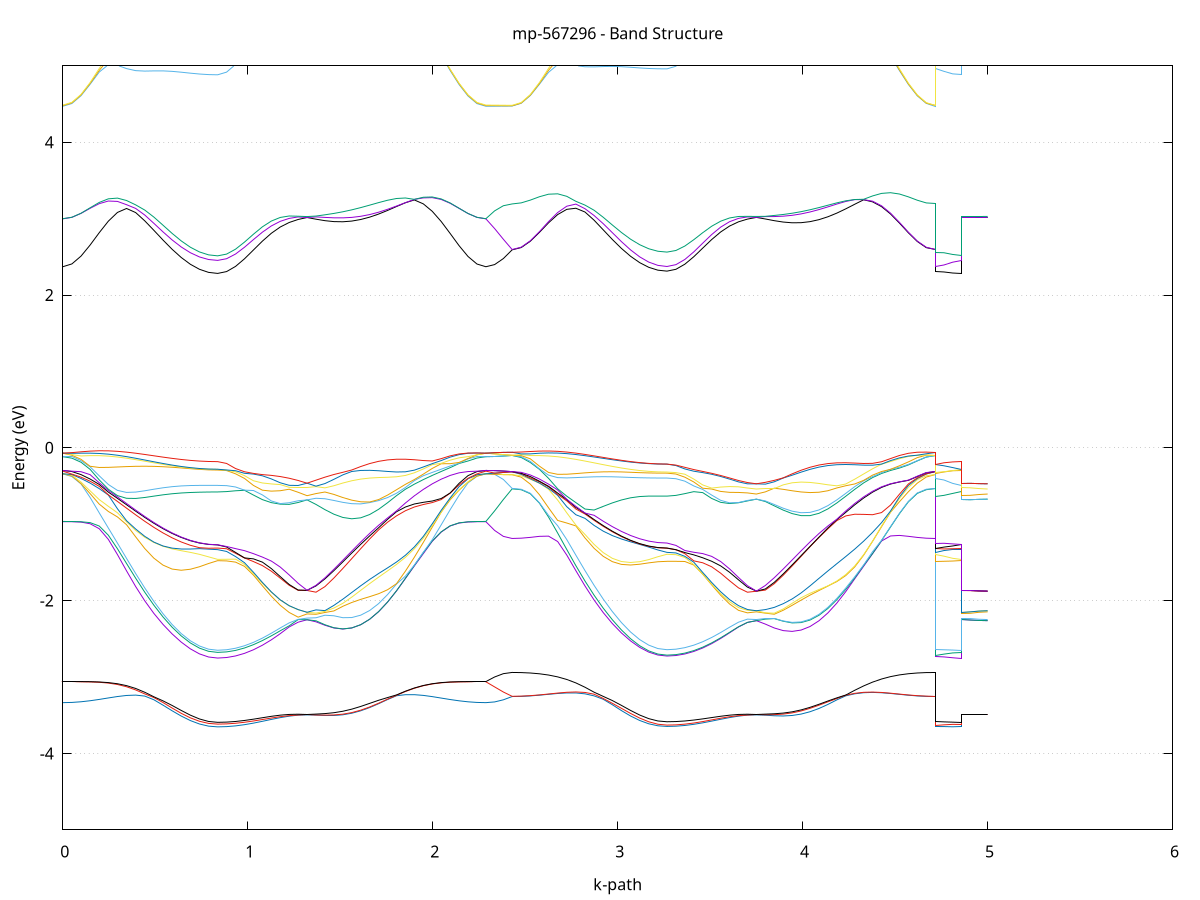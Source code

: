 set title 'mp-567296 - Band Structure'
set xlabel 'k-path'
set ylabel 'Energy (eV)'
set grid y
set yrange [-5:5]
set terminal png size 800,600
set output 'mp-567296_bands_gnuplot.png'
plot '-' using 1:2 with lines notitle, '-' using 1:2 with lines notitle, '-' using 1:2 with lines notitle, '-' using 1:2 with lines notitle, '-' using 1:2 with lines notitle, '-' using 1:2 with lines notitle, '-' using 1:2 with lines notitle, '-' using 1:2 with lines notitle, '-' using 1:2 with lines notitle, '-' using 1:2 with lines notitle, '-' using 1:2 with lines notitle, '-' using 1:2 with lines notitle, '-' using 1:2 with lines notitle, '-' using 1:2 with lines notitle, '-' using 1:2 with lines notitle, '-' using 1:2 with lines notitle, '-' using 1:2 with lines notitle, '-' using 1:2 with lines notitle, '-' using 1:2 with lines notitle, '-' using 1:2 with lines notitle, '-' using 1:2 with lines notitle, '-' using 1:2 with lines notitle, '-' using 1:2 with lines notitle, '-' using 1:2 with lines notitle, '-' using 1:2 with lines notitle, '-' using 1:2 with lines notitle, '-' using 1:2 with lines notitle, '-' using 1:2 with lines notitle, '-' using 1:2 with lines notitle, '-' using 1:2 with lines notitle, '-' using 1:2 with lines notitle, '-' using 1:2 with lines notitle, '-' using 1:2 with lines notitle, '-' using 1:2 with lines notitle, '-' using 1:2 with lines notitle, '-' using 1:2 with lines notitle, '-' using 1:2 with lines notitle, '-' using 1:2 with lines notitle, '-' using 1:2 with lines notitle, '-' using 1:2 with lines notitle, '-' using 1:2 with lines notitle, '-' using 1:2 with lines notitle, '-' using 1:2 with lines notitle, '-' using 1:2 with lines notitle, '-' using 1:2 with lines notitle, '-' using 1:2 with lines notitle, '-' using 1:2 with lines notitle, '-' using 1:2 with lines notitle, '-' using 1:2 with lines notitle, '-' using 1:2 with lines notitle, '-' using 1:2 with lines notitle, '-' using 1:2 with lines notitle, '-' using 1:2 with lines notitle, '-' using 1:2 with lines notitle, '-' using 1:2 with lines notitle, '-' using 1:2 with lines notitle, '-' using 1:2 with lines notitle, '-' using 1:2 with lines notitle, '-' using 1:2 with lines notitle, '-' using 1:2 with lines notitle, '-' using 1:2 with lines notitle, '-' using 1:2 with lines notitle, '-' using 1:2 with lines notitle, '-' using 1:2 with lines notitle, '-' using 1:2 with lines notitle, '-' using 1:2 with lines notitle, '-' using 1:2 with lines notitle, '-' using 1:2 with lines notitle, '-' using 1:2 with lines notitle, '-' using 1:2 with lines notitle, '-' using 1:2 with lines notitle, '-' using 1:2 with lines notitle
0.000000 -11.817553
0.049254 -11.813853
0.098509 -11.802853
0.147763 -11.784653
0.197017 -11.759853
0.246272 -11.728953
0.295526 -11.692753
0.344781 -11.652053
0.394035 -11.608053
0.443289 -11.562053
0.492544 -11.515253
0.541798 -11.469253
0.591052 -11.425553
0.640307 -11.385553
0.689561 -11.350853
0.738816 -11.322753
0.788070 -11.302853
0.837324 -11.293953
0.837324 -11.293953
0.885667 -11.292653
0.934010 -11.288853
0.982353 -11.282653
1.030696 -11.274653
1.079039 -11.265453
1.127382 -11.255753
1.175725 -11.246453
1.224068 -11.238553
1.272411 -11.233253
1.320754 -11.230253
1.320754 -11.230253
1.369097 -11.235353
1.417440 -11.246553
1.465782 -11.263653
1.514125 -11.286653
1.562468 -11.315453
1.610811 -11.349653
1.659154 -11.388453
1.707497 -11.430953
1.755840 -11.476053
1.804183 -11.522553
1.852526 -11.569053
1.900869 -11.614453
1.949212 -11.657453
1.997555 -11.696953
2.045898 -11.732053
2.094241 -11.761953
2.142584 -11.785853
2.190927 -11.803353
2.239270 -11.813953
2.287612 -11.817553
2.287612 -11.817553
2.334867 -11.815853
2.382121 -11.810753
2.429376 -11.803653
2.429376 -11.803653
2.478630 -11.800053
2.527884 -11.789053
2.577139 -11.771153
2.626393 -11.746653
2.675648 -11.716053
2.724902 -11.680353
2.774156 -11.640253
2.823411 -11.597053
2.872665 -11.552053
2.921919 -11.506453
2.971174 -11.461753
3.020428 -11.419653
3.069682 -11.381453
3.118937 -11.348553
3.168191 -11.322253
3.217446 -11.304253
3.266700 -11.297453
3.266700 -11.297453
3.315043 -11.296053
3.363386 -11.292053
3.411729 -11.285653
3.460072 -11.277253
3.508415 -11.267553
3.556758 -11.257253
3.605101 -11.247353
3.653443 -11.238653
3.701786 -11.233153
3.750129 -11.230253
3.750129 -11.230253
3.798472 -11.234953
3.846815 -11.245353
3.895158 -11.261353
3.943501 -11.283253
3.991844 -11.310853
4.040187 -11.343853
4.088530 -11.381553
4.136873 -11.423053
4.185216 -11.467153
4.233559 -11.512653
4.281902 -11.558453
4.330245 -11.603053
4.378588 -11.645453
4.426931 -11.684453
4.475273 -11.719153
4.523616 -11.748653
4.571959 -11.772353
4.620302 -11.789653
4.668645 -11.800153
4.716988 -11.803653
4.716988 -11.297453
4.764243 -11.297053
4.811497 -11.295753
4.858751 -11.293953
4.858751 -11.230253
4.906006 -11.230253
4.953260 -11.230253
5.000515 -11.230253
e
0.000000 -11.769753
0.049254 -11.766153
0.098509 -11.755453
0.147763 -11.737953
0.197017 -11.714053
0.246272 -11.684353
0.295526 -11.649553
0.344781 -11.610853
0.394035 -11.569153
0.443289 -11.525853
0.492544 -11.482253
0.541798 -11.439953
0.591052 -11.400453
0.640307 -11.365053
0.689561 -11.335153
0.738816 -11.312053
0.788070 -11.297353
0.837324 -11.293253
0.837324 -11.293253
0.885667 -11.291953
0.934010 -11.288053
0.982353 -11.281953
1.030696 -11.274053
1.079039 -11.264953
1.127382 -11.255353
1.175725 -11.246253
1.224068 -11.238353
1.272411 -11.232753
1.320754 -11.230253
1.320754 -11.230253
1.369097 -11.233453
1.417440 -11.241453
1.465782 -11.254653
1.514125 -11.273653
1.562468 -11.298353
1.610811 -11.328453
1.659154 -11.363453
1.707497 -11.402453
1.755840 -11.444253
1.804183 -11.487753
1.852526 -11.531553
1.900869 -11.574653
1.949212 -11.615653
1.997555 -11.653453
2.045898 -11.687253
2.094241 -11.716053
2.142584 -11.739153
2.190927 -11.756053
2.239270 -11.766253
2.287612 -11.769753
2.287612 -11.769753
2.334867 -11.780753
2.382121 -11.792353
2.429376 -11.801753
2.429376 -11.801753
2.478630 -11.798053
2.527884 -11.787153
2.577139 -11.769253
2.626393 -11.744753
2.675648 -11.714253
2.724902 -11.678453
2.774156 -11.638253
2.823411 -11.594853
2.872665 -11.549353
2.921919 -11.503053
2.971174 -11.457653
3.020428 -11.414553
3.069682 -11.375153
3.118937 -11.340953
3.168191 -11.313253
3.217446 -11.293453
3.266700 -11.284353
3.266700 -11.284353
3.315043 -11.283153
3.363386 -11.279753
3.411729 -11.274353
3.460072 -11.267453
3.508415 -11.259653
3.556758 -11.251753
3.605101 -11.244353
3.653443 -11.238053
3.701786 -11.233053
3.750129 -11.230253
3.750129 -11.230253
3.798472 -11.234453
3.846815 -11.244653
3.895158 -11.260453
3.943501 -11.282253
3.991844 -11.309753
4.040187 -11.342653
4.088530 -11.380253
4.136873 -11.421553
4.185216 -11.465653
4.233559 -11.511053
4.281902 -11.556753
4.330245 -11.601353
4.378588 -11.643653
4.426931 -11.682653
4.475273 -11.717253
4.523616 -11.746753
4.571959 -11.770453
4.620302 -11.787653
4.668645 -11.798253
4.716988 -11.801753
4.716988 -11.284353
4.764243 -11.287353
4.811497 -11.290753
4.858751 -11.293253
4.858751 -11.230253
4.906006 -11.230253
4.953260 -11.230253
5.000515 -11.230253
e
0.000000 -11.768453
0.049254 -11.764853
0.098509 -11.754153
0.147763 -11.736653
0.197017 -11.712753
0.246272 -11.682953
0.295526 -11.648053
0.344781 -11.608953
0.394035 -11.566853
0.443289 -11.522753
0.492544 -11.478253
0.541798 -11.434753
0.591052 -11.393753
0.640307 -11.356553
0.689561 -11.324553
0.738816 -11.298853
0.788070 -11.280653
0.837324 -11.272953
0.837324 -11.272953
0.885667 -11.271853
0.934010 -11.268553
0.982353 -11.263253
1.030696 -11.256653
1.079039 -11.250553
1.127382 -11.246253
1.175725 -11.241753
1.224068 -11.237253
1.272411 -11.232453
1.320754 -11.229553
1.320754 -11.229553
1.369097 -11.232153
1.417440 -11.239753
1.465782 -11.252953
1.514125 -11.271953
1.562468 -11.296753
1.610811 -11.326953
1.659154 -11.361953
1.707497 -11.400953
1.755840 -11.442853
1.804183 -11.486353
1.852526 -11.530253
1.900869 -11.573253
1.949212 -11.614253
1.997555 -11.652153
2.045898 -11.685953
2.094241 -11.714653
2.142584 -11.737753
2.190927 -11.754653
2.239270 -11.764953
2.287612 -11.768453
2.287612 -11.768453
2.334867 -11.758953
2.382121 -11.752053
2.429376 -11.749553
2.429376 -11.749553
2.478630 -11.745953
2.527884 -11.735453
2.577139 -11.718053
2.626393 -11.694453
2.675648 -11.665053
2.724902 -11.630753
2.774156 -11.592353
2.823411 -11.551153
2.872665 -11.508353
2.921919 -11.465253
2.971174 -11.423453
3.020428 -11.384453
3.069682 -11.349553
3.118937 -11.320253
3.168191 -11.297953
3.217446 -11.284753
3.266700 -11.282153
3.266700 -11.282153
3.315043 -11.281053
3.363386 -11.277653
3.411729 -11.272253
3.460072 -11.265353
3.508415 -11.257753
3.556758 -11.250053
3.605101 -11.243053
3.653443 -11.237353
3.701786 -11.232353
3.750129 -11.229553
3.750129 -11.229553
3.798472 -11.230753
3.846815 -11.235953
3.895158 -11.247553
3.943501 -11.265053
3.991844 -11.288353
4.040187 -11.317153
4.088530 -11.350853
4.136873 -11.388553
4.185216 -11.429253
4.233559 -11.471753
4.281902 -11.514753
4.330245 -11.557053
4.378588 -11.597353
4.426931 -11.634653
4.475273 -11.667953
4.523616 -11.696353
4.571959 -11.719253
4.620302 -11.735953
4.668645 -11.746153
4.716988 -11.749553
4.716988 -11.282153
4.764243 -11.278853
4.811497 -11.274953
4.858751 -11.272953
4.858751 -11.229553
4.906006 -11.229553
4.953260 -11.229553
5.000515 -11.229553
e
0.000000 -11.351653
0.049254 -11.350653
0.098509 -11.347853
0.147763 -11.343153
0.197017 -11.336953
0.246272 -11.329253
0.295526 -11.320553
0.344781 -11.311153
0.394035 -11.301353
0.443289 -11.291653
0.492544 -11.282353
0.541798 -11.273953
0.591052 -11.266753
0.640307 -11.261453
0.689561 -11.258253
0.738816 -11.257653
0.788070 -11.259653
0.837324 -11.261953
0.837324 -11.261953
0.885667 -11.261353
0.934010 -11.259953
0.982353 -11.257553
1.030696 -11.254353
1.079039 -11.249153
1.127382 -11.241553
1.175725 -11.234853
1.224068 -11.229953
1.272411 -11.228553
1.320754 -11.229553
1.320754 -11.229553
1.369097 -11.228853
1.417440 -11.229853
1.465782 -11.232153
1.514125 -11.235853
1.562468 -11.240853
1.610811 -11.247053
1.659154 -11.254353
1.707497 -11.262753
1.755840 -11.271853
1.804183 -11.281653
1.852526 -11.291853
1.900869 -11.302053
1.949212 -11.311953
1.997555 -11.321453
2.045898 -11.329953
2.094241 -11.337453
2.142584 -11.343453
2.190927 -11.347953
2.239270 -11.350753
2.287612 -11.351653
2.287612 -11.351653
2.334867 -11.363353
2.382121 -11.371853
2.429376 -11.374953
2.429376 -11.374953
2.478630 -11.373853
2.527884 -11.370753
2.577139 -11.365653
2.626393 -11.358753
2.675648 -11.350253
2.724902 -11.340553
2.774156 -11.329953
2.823411 -11.318653
2.872665 -11.307253
2.921919 -11.296053
2.971174 -11.285553
3.020428 -11.276153
3.069682 -11.268153
3.118937 -11.262153
3.168191 -11.258153
3.217446 -11.255353
3.266700 -11.252653
3.266700 -11.252653
3.315043 -11.252253
3.363386 -11.250853
3.411729 -11.248653
3.460072 -11.245653
3.508415 -11.242053
3.556758 -11.237853
3.605101 -11.233653
3.653443 -11.229953
3.701786 -11.228553
3.750129 -11.229553
3.750129 -11.229553
3.798472 -11.229953
3.846815 -11.233353
3.895158 -11.237353
3.943501 -11.242453
3.991844 -11.248953
4.040187 -11.256653
4.088530 -11.265553
4.136873 -11.275353
4.185216 -11.286053
4.233559 -11.297153
4.281902 -11.308653
4.330245 -11.320153
4.378588 -11.331253
4.426931 -11.341653
4.475273 -11.351153
4.523616 -11.359353
4.571959 -11.365953
4.620302 -11.370853
4.668645 -11.373853
4.716988 -11.374953
4.716988 -11.252653
4.764243 -11.255953
4.811497 -11.259853
4.858751 -11.261953
4.858751 -11.229553
4.906006 -11.229553
4.953260 -11.229553
5.000515 -11.229553
e
0.000000 -11.349853
0.049254 -11.348853
0.098509 -11.346053
0.147763 -11.341353
0.197017 -11.335053
0.246272 -11.327353
0.295526 -11.318453
0.344781 -11.308753
0.394035 -11.298353
0.443289 -11.287853
0.492544 -11.277553
0.541798 -11.267853
0.591052 -11.259253
0.640307 -11.252153
0.689561 -11.246853
0.738816 -11.243753
0.788070 -11.242253
0.837324 -11.240853
0.837324 -11.240853
0.885667 -11.240553
0.934010 -11.239653
0.982353 -11.238253
1.030696 -11.236453
1.079039 -11.234353
1.127382 -11.232153
1.175725 -11.230053
1.224068 -11.228453
1.272411 -11.227253
1.320754 -11.227153
1.320754 -11.227153
1.369097 -11.226853
1.417440 -11.227853
1.465782 -11.230153
1.514125 -11.233953
1.562468 -11.238953
1.610811 -11.245153
1.659154 -11.252553
1.707497 -11.260853
1.755840 -11.270053
1.804183 -11.279853
1.852526 -11.290053
1.900869 -11.300253
1.949212 -11.310153
1.997555 -11.319653
2.045898 -11.328153
2.094241 -11.335653
2.142584 -11.341653
2.190927 -11.346153
2.239270 -11.348953
2.287612 -11.349853
2.287612 -11.349853
2.334867 -11.336053
2.382121 -11.321253
2.429376 -11.307953
2.429376 -11.307953
2.478630 -11.307253
2.527884 -11.304953
2.577139 -11.301153
2.626393 -11.296253
2.675648 -11.290253
2.724902 -11.283553
2.774156 -11.276253
2.823411 -11.268953
2.872665 -11.261753
2.921919 -11.255153
2.971174 -11.249453
3.020428 -11.245153
3.069682 -11.242353
3.118937 -11.241653
3.168191 -11.243253
3.217446 -11.246753
3.266700 -11.250153
3.266700 -11.250153
3.315043 -11.249653
3.363386 -11.248353
3.411729 -11.246153
3.460072 -11.243153
3.508415 -11.239653
3.556758 -11.235753
3.605101 -11.231853
3.653443 -11.228653
3.701786 -11.227153
3.750129 -11.227153
3.750129 -11.227153
3.798472 -11.226053
3.846815 -11.224953
3.895158 -11.224653
3.943501 -11.225553
3.991844 -11.227653
4.040187 -11.230853
4.088530 -11.235253
4.136873 -11.240653
4.185216 -11.246953
4.233559 -11.253853
4.281902 -11.261353
4.330245 -11.268953
4.378588 -11.276653
4.426931 -11.283953
4.475273 -11.290653
4.523616 -11.296553
4.571959 -11.301453
4.620302 -11.305053
4.668645 -11.307253
4.716988 -11.307953
4.716988 -11.250153
4.764243 -11.247153
4.811497 -11.243653
4.858751 -11.240853
4.858751 -11.227153
4.906006 -11.227053
4.953260 -11.227053
5.000515 -11.227153
e
0.000000 -11.288453
0.049254 -11.287753
0.098509 -11.285753
0.147763 -11.282453
0.197017 -11.278053
0.246272 -11.272753
0.295526 -11.266753
0.344781 -11.260353
0.394035 -11.253853
0.443289 -11.247553
0.492544 -11.241853
0.541798 -11.237053
0.591052 -11.233453
0.640307 -11.231553
0.689561 -11.231453
0.738816 -11.233453
0.788070 -11.237153
0.837324 -11.240453
0.837324 -11.240453
0.885667 -11.240153
0.934010 -11.239253
0.982353 -11.237853
1.030696 -11.236153
1.079039 -11.234053
1.127382 -11.231953
1.175725 -11.230053
1.224068 -11.228353
1.272411 -11.226953
1.320754 -11.227153
1.320754 -11.227053
1.369097 -11.225553
1.417440 -11.223353
1.465782 -11.221953
1.514125 -11.221653
1.562468 -11.222353
1.610811 -11.224253
1.659154 -11.227253
1.707497 -11.231353
1.755840 -11.236253
1.804183 -11.241853
1.852526 -11.248053
1.900869 -11.254553
1.949212 -11.261053
1.997555 -11.267353
2.045898 -11.273253
2.094241 -11.278453
2.142584 -11.282653
2.190927 -11.285853
2.239270 -11.287853
2.287612 -11.288453
2.287612 -11.288453
2.334867 -11.290753
2.382121 -11.297453
2.429376 -11.307853
2.429376 -11.307853
2.478630 -11.307053
2.527884 -11.304753
2.577139 -11.300953
2.626393 -11.295953
2.675648 -11.289653
2.724902 -11.282553
2.774156 -11.274953
2.823411 -11.266953
2.872665 -11.259053
2.921919 -11.251553
2.971174 -11.244853
3.020428 -11.239453
3.069682 -11.235453
3.118937 -11.233553
3.168191 -11.233653
3.217446 -11.235453
3.266700 -11.236653
3.266700 -11.236653
3.315043 -11.236453
3.363386 -11.235753
3.411729 -11.234653
3.460072 -11.233353
3.508415 -11.231853
3.556758 -11.230353
3.605101 -11.229153
3.653443 -11.228153
3.701786 -11.227053
3.750129 -11.227153
3.750129 -11.227153
3.798472 -11.225953
3.846815 -11.224553
3.895158 -11.224153
3.943501 -11.225053
3.991844 -11.227053
4.040187 -11.230353
4.088530 -11.234653
4.136873 -11.240153
4.185216 -11.246453
4.233559 -11.253453
4.281902 -11.260953
4.330245 -11.268653
4.378588 -11.276353
4.426931 -11.283653
4.475273 -11.290453
4.523616 -11.296353
4.571959 -11.301253
4.620302 -11.304853
4.668645 -11.307153
4.716988 -11.307853
4.716988 -11.236653
4.764243 -11.237153
4.811497 -11.238453
4.858751 -11.240453
4.858751 -11.227153
4.906006 -11.227053
4.953260 -11.227053
5.000515 -11.227053
e
0.000000 -7.524453
0.049254 -7.523853
0.098509 -7.522153
0.147763 -7.519453
0.197017 -7.516053
0.246272 -7.512053
0.295526 -7.507953
0.344781 -7.503953
0.394035 -7.500353
0.443289 -7.497453
0.492544 -7.495253
0.541798 -7.493753
0.591052 -7.492853
0.640307 -7.492453
0.689561 -7.492353
0.738816 -7.492353
0.788070 -7.492353
0.837324 -7.492353
0.837324 -7.492353
0.885667 -7.490553
0.934010 -7.485053
0.982353 -7.476053
1.030696 -7.464053
1.079039 -7.449453
1.127382 -7.432853
1.175725 -7.415453
1.224068 -7.398653
1.272411 -7.384953
1.320754 -7.377053
1.320754 -7.377053
1.369097 -7.385053
1.417440 -7.397953
1.465782 -7.412853
1.514125 -7.427853
1.562468 -7.441753
1.610811 -7.453953
1.659154 -7.464453
1.707497 -7.473253
1.755840 -7.480653
1.804183 -7.487053
1.852526 -7.492753
1.900869 -7.498053
1.949212 -7.502953
1.997555 -7.507753
2.045898 -7.512153
2.094241 -7.516253
2.142584 -7.519653
2.190927 -7.522253
2.239270 -7.523953
2.287612 -7.524453
2.287612 -7.524453
2.334867 -7.524453
2.382121 -7.524453
2.429376 -7.524453
2.429376 -7.524453
2.478630 -7.523853
2.527884 -7.522153
2.577139 -7.519453
2.626393 -7.516053
2.675648 -7.512053
2.724902 -7.507953
2.774156 -7.503953
2.823411 -7.500353
2.872665 -7.497453
2.921919 -7.495253
2.971174 -7.493753
3.020428 -7.492853
3.069682 -7.492453
3.118937 -7.492353
3.168191 -7.492353
3.217446 -7.492353
3.266700 -7.492353
3.266700 -7.492353
3.315043 -7.490553
3.363386 -7.485053
3.411729 -7.476053
3.460072 -7.464053
3.508415 -7.449453
3.556758 -7.432853
3.605101 -7.415453
3.653443 -7.398653
3.701786 -7.384953
3.750129 -7.377053
3.750129 -7.377053
3.798472 -7.384853
3.846815 -7.397653
3.895158 -7.412453
3.943501 -7.427353
3.991844 -7.441253
4.040187 -7.453553
4.088530 -7.464053
4.136873 -7.472953
4.185216 -7.480553
4.233559 -7.486953
4.281902 -7.492753
4.330245 -7.497953
4.378588 -7.502953
4.426931 -7.507753
4.475273 -7.512153
4.523616 -7.516253
4.571959 -7.519653
4.620302 -7.522253
4.668645 -7.523953
4.716988 -7.524453
4.716988 -7.492353
4.764243 -7.492353
4.811497 -7.492353
4.858751 -7.492353
4.858751 -7.377053
4.906006 -7.377053
4.953260 -7.377053
5.000515 -7.377053
e
0.000000 -7.524453
0.049254 -7.522753
0.098509 -7.520953
0.147763 -7.518253
0.197017 -7.514753
0.246272 -7.510753
0.295526 -7.506653
0.344781 -7.502653
0.394035 -7.499153
0.443289 -7.496253
0.492544 -7.494053
0.541798 -7.492553
0.591052 -7.491653
0.640307 -7.491253
0.689561 -7.491153
0.738816 -7.491153
0.788070 -7.491153
0.837324 -7.491253
0.837324 -7.491253
0.885667 -7.489353
0.934010 -7.483853
0.982353 -7.474853
1.030696 -7.462753
1.079039 -7.447953
1.127382 -7.431353
1.175725 -7.413853
1.224068 -7.397153
1.272411 -7.383753
1.320754 -7.377053
1.320754 -7.377053
1.369097 -7.383353
1.417440 -7.395753
1.465782 -7.410353
1.514125 -7.425253
1.562468 -7.439153
1.610811 -7.451653
1.659154 -7.462353
1.707497 -7.471453
1.755840 -7.479153
1.804183 -7.485753
1.852526 -7.491553
1.900869 -7.496853
1.949212 -7.501853
1.997555 -7.506553
2.045898 -7.510953
2.094241 -7.514953
2.142584 -7.518353
2.190927 -7.520953
2.239270 -7.522753
2.287612 -7.524453
2.287612 -7.524453
2.334867 -7.524453
2.382121 -7.524453
2.429376 -7.524453
2.429376 -7.524453
2.478630 -7.522753
2.527884 -7.520953
2.577139 -7.518253
2.626393 -7.514753
2.675648 -7.510753
2.724902 -7.506653
2.774156 -7.502653
2.823411 -7.499153
2.872665 -7.496253
2.921919 -7.494053
2.971174 -7.492553
3.020428 -7.491653
3.069682 -7.491253
3.118937 -7.491053
3.168191 -7.491153
3.217446 -7.491153
3.266700 -7.491153
3.266700 -7.491153
3.315043 -7.489353
3.363386 -7.483853
3.411729 -7.474853
3.460072 -7.462753
3.508415 -7.448153
3.556758 -7.431453
3.605101 -7.413953
3.653443 -7.397153
3.701786 -7.383553
3.750129 -7.376953
3.750129 -7.376953
3.798472 -7.383853
3.846815 -7.396553
3.895158 -7.411453
3.943501 -7.426453
3.991844 -7.440353
4.040187 -7.452653
4.088530 -7.463153
4.136873 -7.472053
4.185216 -7.479553
4.233559 -7.486053
4.281902 -7.491753
4.330245 -7.496953
4.378588 -7.501853
4.426931 -7.506553
4.475273 -7.510953
4.523616 -7.514953
4.571959 -7.518353
4.620302 -7.520953
4.668645 -7.522753
4.716988 -7.524453
4.716988 -7.491153
4.764243 -7.491153
4.811497 -7.491153
4.858751 -7.491253
4.858751 -7.377053
4.906006 -7.377053
4.953260 -7.376953
5.000515 -7.376953
e
0.000000 -7.523253
0.049254 -7.522653
0.098509 -7.520753
0.147763 -7.518053
0.197017 -7.514653
0.246272 -7.510653
0.295526 -7.506553
0.344781 -7.502553
0.394035 -7.498953
0.443289 -7.496053
0.492544 -7.493853
0.541798 -7.492353
0.591052 -7.491453
0.640307 -7.491053
0.689561 -7.490853
0.738816 -7.490853
0.788070 -7.490953
0.837324 -7.490953
0.837324 -7.490953
0.885667 -7.489153
0.934010 -7.483653
0.982353 -7.474753
1.030696 -7.462653
1.079039 -7.447853
1.127382 -7.431153
1.175725 -7.413553
1.224068 -7.396753
1.272411 -7.383253
1.320754 -7.376053
1.320754 -7.376053
1.369097 -7.383153
1.417440 -7.395453
1.465782 -7.409953
1.514125 -7.424753
1.562468 -7.438653
1.610811 -7.450953
1.659154 -7.461653
1.707497 -7.470753
1.755840 -7.478553
1.804183 -7.485153
1.852526 -7.491053
1.900869 -7.496453
1.949212 -7.501453
1.997555 -7.506253
2.045898 -7.510753
2.094241 -7.514853
2.142584 -7.518253
2.190927 -7.520853
2.239270 -7.522653
2.287612 -7.523253
2.287612 -7.523253
2.334867 -7.523253
2.382121 -7.523253
2.429376 -7.523253
2.429376 -7.523253
2.478630 -7.522653
2.527884 -7.520753
2.577139 -7.518053
2.626393 -7.514653
2.675648 -7.510653
2.724902 -7.506553
2.774156 -7.502553
2.823411 -7.498953
2.872665 -7.496053
2.921919 -7.493853
2.971174 -7.492353
3.020428 -7.491453
3.069682 -7.491053
3.118937 -7.490853
3.168191 -7.490853
3.217446 -7.490953
3.266700 -7.490953
3.266700 -7.490953
3.315043 -7.489153
3.363386 -7.483653
3.411729 -7.474753
3.460072 -7.462653
3.508415 -7.447753
3.556758 -7.431053
3.605101 -7.413453
3.653443 -7.396753
3.701786 -7.383453
3.750129 -7.376053
3.750129 -7.376053
3.798472 -7.382853
3.846815 -7.394953
3.895158 -7.409353
3.943501 -7.424053
3.991844 -7.437953
4.040187 -7.450453
4.088530 -7.461253
4.136873 -7.470453
4.185216 -7.478253
4.233559 -7.484953
4.281902 -7.490953
4.330245 -7.496353
4.378588 -7.501453
4.426931 -7.506253
4.475273 -7.510753
4.523616 -7.514753
4.571959 -7.518253
4.620302 -7.520853
4.668645 -7.522653
4.716988 -7.523253
4.716988 -7.490953
4.764243 -7.490953
4.811497 -7.490953
4.858751 -7.490953
4.858751 -7.376053
4.906006 -7.376053
4.953260 -7.376053
5.000515 -7.376053
e
0.000000 -7.523253
0.049254 -7.522553
0.098509 -7.517453
0.147763 -7.509053
0.197017 -7.497653
0.246272 -7.483653
0.295526 -7.467953
0.344781 -7.451753
0.394035 -7.437153
0.443289 -7.426353
0.492544 -7.420153
0.541798 -7.417753
0.591052 -7.417753
0.640307 -7.418953
0.689561 -7.420653
0.738816 -7.422253
0.788070 -7.423253
0.837324 -7.423653
0.837324 -7.423653
0.885667 -7.422653
0.934010 -7.419553
0.982353 -7.414553
1.030696 -7.407953
1.079039 -7.400353
1.127382 -7.392253
1.175725 -7.384453
1.224068 -7.378153
1.272411 -7.375053
1.320754 -7.375553
1.320754 -7.375553
1.369097 -7.374553
1.417440 -7.375753
1.465782 -7.378253
1.514125 -7.381153
1.562468 -7.384053
1.610811 -7.386753
1.659154 -7.389553
1.707497 -7.393053
1.755840 -7.398153
1.804183 -7.406353
1.852526 -7.418753
1.900869 -7.434553
1.949212 -7.451953
1.997555 -7.469053
2.045898 -7.484853
2.094241 -7.498553
2.142584 -7.509653
2.190927 -7.517753
2.239270 -7.522553
2.287612 -7.523253
2.287612 -7.523253
2.334867 -7.523253
2.382121 -7.523253
2.429376 -7.523253
2.429376 -7.523253
2.478630 -7.522553
2.527884 -7.517553
2.577139 -7.509153
2.626393 -7.498053
2.675648 -7.484353
2.724902 -7.468953
2.774156 -7.452853
2.823411 -7.438153
2.872665 -7.427053
2.921919 -7.420653
2.971174 -7.418053
3.020428 -7.417953
3.069682 -7.419053
3.118937 -7.420753
3.168191 -7.422253
3.217446 -7.423253
3.266700 -7.423653
3.266700 -7.423653
3.315043 -7.422653
3.363386 -7.419553
3.411729 -7.414553
3.460072 -7.407953
3.508415 -7.400353
3.556758 -7.392253
3.605101 -7.384453
3.653443 -7.378153
3.701786 -7.375053
3.750129 -7.375553
3.750129 -7.375553
3.798472 -7.374653
3.846815 -7.375753
3.895158 -7.378253
3.943501 -7.381153
3.991844 -7.384053
4.040187 -7.386753
4.088530 -7.389653
4.136873 -7.393253
4.185216 -7.398753
4.233559 -7.407453
4.281902 -7.420153
4.330245 -7.436053
4.378588 -7.453253
4.426931 -7.470153
4.475273 -7.485553
4.523616 -7.498953
4.571959 -7.509753
4.620302 -7.517753
4.668645 -7.522553
4.716988 -7.523253
4.716988 -7.423653
4.764243 -7.423653
4.811497 -7.423653
4.858751 -7.423653
4.858751 -7.375553
4.906006 -7.375553
4.953260 -7.375553
5.000515 -7.375553
e
0.000000 -7.523053
0.049254 -7.521453
0.098509 -7.516353
0.147763 -7.508053
0.197017 -7.496653
0.246272 -7.482653
0.295526 -7.466753
0.344781 -7.450253
0.394035 -7.435453
0.443289 -7.424653
0.492544 -7.418753
0.541798 -7.416653
0.591052 -7.416753
0.640307 -7.418053
0.689561 -7.419653
0.738816 -7.421153
0.788070 -7.422153
0.837324 -7.422553
0.837324 -7.422553
0.885667 -7.421453
0.934010 -7.418353
0.982353 -7.413453
1.030696 -7.406953
1.079039 -7.399353
1.127382 -7.391253
1.175725 -7.383453
1.224068 -7.377153
1.272411 -7.373953
1.320754 -7.375453
1.320754 -7.375453
1.369097 -7.373653
1.417440 -7.374753
1.465782 -7.377253
1.514125 -7.380153
1.562468 -7.383053
1.610811 -7.385853
1.659154 -7.388753
1.707497 -7.392153
1.755840 -7.397353
1.804183 -7.405653
1.852526 -7.418053
1.900869 -7.433753
1.949212 -7.451053
1.997555 -7.468153
2.045898 -7.483953
2.094241 -7.497553
2.142584 -7.508553
2.190927 -7.516553
2.239270 -7.521453
2.287612 -7.523053
2.287612 -7.523053
2.334867 -7.523053
2.382121 -7.523053
2.429376 -7.523053
2.429376 -7.523053
2.478630 -7.521453
2.527884 -7.516253
2.577139 -7.507653
2.626393 -7.495753
2.675648 -7.481153
2.724902 -7.464753
2.774156 -7.448053
2.823411 -7.433453
2.872665 -7.423253
2.921919 -7.417853
2.971174 -7.416053
3.020428 -7.416353
3.069682 -7.417753
3.118937 -7.419553
3.168191 -7.421053
3.217446 -7.422153
3.266700 -7.422553
3.266700 -7.422553
3.315043 -7.421553
3.363386 -7.418453
3.411729 -7.413453
3.460072 -7.406953
3.508415 -7.399353
3.556758 -7.391253
3.605101 -7.383453
3.653443 -7.377153
3.701786 -7.373953
3.750129 -7.375453
3.750129 -7.375453
3.798472 -7.373553
3.846815 -7.374753
3.895158 -7.377253
3.943501 -7.380153
3.991844 -7.383053
4.040187 -7.385753
4.088530 -7.388553
4.136873 -7.391653
4.185216 -7.396153
4.233559 -7.403553
4.281902 -7.415153
4.330245 -7.430653
4.378588 -7.448253
4.426931 -7.465953
4.475273 -7.482353
4.523616 -7.496653
4.571959 -7.508253
4.620302 -7.516553
4.668645 -7.521453
4.716988 -7.523053
4.716988 -7.422553
4.764243 -7.422553
4.811497 -7.422553
4.858751 -7.422553
4.858751 -7.375453
4.906006 -7.375453
4.953260 -7.375453
5.000515 -7.375453
e
0.000000 -7.523053
0.049254 -7.521353
0.098509 -7.515953
0.147763 -7.506853
0.197017 -7.494553
0.246272 -7.479453
0.295526 -7.462553
0.344781 -7.445453
0.394035 -7.430853
0.443289 -7.420953
0.492544 -7.416153
0.541798 -7.414853
0.591052 -7.415553
0.640307 -7.417253
0.689561 -7.419153
0.738816 -7.420853
0.788070 -7.422053
0.837324 -7.422553
0.837324 -7.422553
0.885667 -7.421453
0.934010 -7.418353
0.982353 -7.413353
1.030696 -7.406853
1.079039 -7.399253
1.127382 -7.391053
1.175725 -7.383353
1.224068 -7.377053
1.272411 -7.373853
1.320754 -7.375453
1.320754 -7.375453
1.369097 -7.373353
1.417440 -7.374553
1.465782 -7.377153
1.514125 -7.380053
1.562468 -7.382853
1.610811 -7.385453
1.659154 -7.388053
1.707497 -7.390953
1.755840 -7.395153
1.804183 -7.402053
1.852526 -7.413153
1.900869 -7.428453
1.949212 -7.446053
1.997555 -7.464053
2.045898 -7.480853
2.094241 -7.495553
2.142584 -7.507453
2.190927 -7.516253
2.239270 -7.521453
2.287612 -7.523053
2.287612 -7.523053
2.334867 -7.523053
2.382121 -7.523053
2.429376 -7.523053
2.429376 -7.523053
2.478630 -7.521353
2.527884 -7.515953
2.577139 -7.507153
2.626393 -7.495053
2.675648 -7.480253
2.724902 -7.463553
2.774156 -7.446553
2.823411 -7.431753
2.872665 -7.421653
2.921919 -7.416553
2.971174 -7.415153
3.020428 -7.415753
3.069682 -7.417453
3.118937 -7.419253
3.168191 -7.420953
3.217446 -7.422053
3.266700 -7.422453
3.266700 -7.422453
3.315043 -7.421453
3.363386 -7.418353
3.411729 -7.413353
3.460072 -7.406853
3.508415 -7.399253
3.556758 -7.391053
3.605101 -7.383353
3.653443 -7.377053
3.701786 -7.373853
3.750129 -7.375453
3.750129 -7.375453
3.798472 -7.373353
3.846815 -7.374553
3.895158 -7.377153
3.943501 -7.380053
3.991844 -7.382853
4.040187 -7.385553
4.088530 -7.388153
4.136873 -7.391253
4.185216 -7.395753
4.233559 -7.403053
4.281902 -7.414553
4.330245 -7.430053
4.378588 -7.447553
4.426931 -7.465253
4.475273 -7.481753
4.523616 -7.496053
4.571959 -7.507753
4.620302 -7.516253
4.668645 -7.521453
4.716988 -7.523053
4.716988 -7.422453
4.764243 -7.422453
4.811497 -7.422453
4.858751 -7.422553
4.858751 -7.375453
4.906006 -7.375453
4.953260 -7.375453
5.000515 -7.375453
e
0.000000 -7.410953
0.049254 -7.410253
0.098509 -7.408153
0.147763 -7.404653
0.197017 -7.400053
0.246272 -7.394253
0.295526 -7.387253
0.344781 -7.378653
0.394035 -7.368053
0.443289 -7.357853
0.492544 -7.352753
0.541798 -7.348853
0.591052 -7.345253
0.640307 -7.341953
0.689561 -7.339153
0.738816 -7.337153
0.788070 -7.335853
0.837324 -7.335453
0.837324 -7.335453
0.885667 -7.335353
0.934010 -7.335153
0.982353 -7.334653
1.030696 -7.334153
1.079039 -7.333453
1.127382 -7.332453
1.175725 -7.331253
1.224068 -7.329553
1.272411 -7.327153
1.320754 -7.324853
1.320754 -7.324853
1.369097 -7.330053
1.417440 -7.335753
1.465782 -7.339953
1.514125 -7.343553
1.562468 -7.346953
1.610811 -7.350553
1.659154 -7.354253
1.707497 -7.358153
1.755840 -7.362353
1.804183 -7.366953
1.852526 -7.371853
1.900869 -7.377353
1.949212 -7.383253
1.997555 -7.389353
2.045898 -7.395253
2.094241 -7.400553
2.142584 -7.404953
2.190927 -7.408253
2.239270 -7.410253
2.287612 -7.410953
2.287612 -7.410953
2.334867 -7.410753
2.382121 -7.410453
2.429376 -7.410153
2.429376 -7.410153
2.478630 -7.409453
2.527884 -7.407453
2.577139 -7.404053
2.626393 -7.399453
2.675648 -7.393753
2.724902 -7.386853
2.774156 -7.378453
2.823411 -7.368053
2.872665 -7.357853
2.921919 -7.352753
2.971174 -7.348953
3.020428 -7.345253
3.069682 -7.342053
3.118937 -7.339353
3.168191 -7.337453
3.217446 -7.336253
3.266700 -7.335853
3.266700 -7.335853
3.315043 -7.335753
3.363386 -7.335453
3.411729 -7.335053
3.460072 -7.334453
3.508415 -7.333753
3.556758 -7.332753
3.605101 -7.331553
3.653443 -7.329753
3.701786 -7.327153
3.750129 -7.324853
3.750129 -7.324853
3.798472 -7.329953
3.846815 -7.335653
3.895158 -7.339953
3.943501 -7.343453
3.991844 -7.346953
4.040187 -7.350553
4.088530 -7.354253
4.136873 -7.358153
4.185216 -7.362353
4.233559 -7.366853
4.281902 -7.371753
4.330245 -7.377153
4.378588 -7.382953
4.426931 -7.388953
4.475273 -7.394753
4.523616 -7.399953
4.571959 -7.404253
4.620302 -7.407553
4.668645 -7.409553
4.716988 -7.410153
4.716988 -7.335853
4.764243 -7.335753
4.811497 -7.335553
4.858751 -7.335453
4.858751 -7.324853
4.906006 -7.324853
4.953260 -7.324853
5.000515 -7.324853
e
0.000000 -7.408053
0.049254 -7.407353
0.098509 -7.405353
0.147763 -7.402053
0.197017 -7.397653
0.246272 -7.392053
0.295526 -7.385353
0.344781 -7.377153
0.394035 -7.366753
0.443289 -7.356753
0.492544 -7.351753
0.541798 -7.347853
0.591052 -7.344253
0.640307 -7.341053
0.689561 -7.338453
0.738816 -7.336653
0.788070 -7.335553
0.837324 -7.335153
0.837324 -7.335153
0.885667 -7.335053
0.934010 -7.334753
0.982353 -7.334353
1.030696 -7.333853
1.079039 -7.333053
1.127382 -7.332153
1.175725 -7.330853
1.224068 -7.329053
1.272411 -7.326453
1.320754 -7.323753
1.320754 -7.323753
1.369097 -7.328953
1.417440 -7.334853
1.465782 -7.339153
1.514125 -7.342653
1.562468 -7.346153
1.610811 -7.349653
1.659154 -7.353353
1.707497 -7.357253
1.755840 -7.361453
1.804183 -7.365853
1.852526 -7.370753
1.900869 -7.375953
1.949212 -7.381653
1.997555 -7.387453
2.045898 -7.393053
2.094241 -7.398053
2.142584 -7.402353
2.190927 -7.405453
2.239270 -7.407353
2.287612 -7.408053
2.287612 -7.408053
2.334867 -7.408453
2.382121 -7.409053
2.429376 -7.409453
2.429376 -7.409453
2.478630 -7.408753
2.527884 -7.406653
2.577139 -7.403353
2.626393 -7.398753
2.675648 -7.392953
2.724902 -7.386053
2.774156 -7.377453
2.823411 -7.366753
2.872665 -7.357053
2.921919 -7.351853
2.971174 -7.347853
3.020428 -7.344153
3.069682 -7.340853
3.118937 -7.338153
3.168191 -7.336253
3.217446 -7.335053
3.266700 -7.334653
3.266700 -7.334653
3.315043 -7.334553
3.363386 -7.334253
3.411729 -7.333853
3.460072 -7.333353
3.508415 -7.332653
3.556758 -7.331753
3.605101 -7.330553
3.653443 -7.328853
3.701786 -7.326353
3.750129 -7.323753
3.750129 -7.323753
3.798472 -7.329353
3.846815 -7.335053
3.895158 -7.339253
3.943501 -7.342753
3.991844 -7.346153
4.040187 -7.349653
4.088530 -7.353453
4.136873 -7.357353
4.185216 -7.361553
4.233559 -7.366053
4.281902 -7.370953
4.330245 -7.376353
4.378588 -7.382253
4.426931 -7.388253
4.475273 -7.393953
4.523616 -7.399253
4.571959 -7.403553
4.620302 -7.406753
4.668645 -7.408753
4.716988 -7.409453
4.716988 -7.334653
4.764243 -7.334753
4.811497 -7.334953
4.858751 -7.335153
4.858751 -7.323753
4.906006 -7.323753
4.953260 -7.323753
5.000515 -7.323753
e
0.000000 -7.407353
0.049254 -7.406653
0.098509 -7.404653
0.147763 -7.401353
0.197017 -7.396953
0.246272 -7.391353
0.295526 -7.384553
0.344781 -7.376153
0.394035 -7.365553
0.443289 -7.356253
0.492544 -7.350953
0.541798 -7.346753
0.591052 -7.342953
0.640307 -7.339553
0.689561 -7.336853
0.738816 -7.334953
0.788070 -7.333753
0.837324 -7.333353
0.837324 -7.333353
0.885667 -7.333253
0.934010 -7.332953
0.982353 -7.332653
1.030696 -7.332053
1.079039 -7.331353
1.127382 -7.330553
1.175725 -7.329353
1.224068 -7.327653
1.272411 -7.325353
1.320754 -7.323753
1.320754 -7.323753
1.369097 -7.328153
1.417440 -7.334153
1.465782 -7.338453
1.514125 -7.342153
1.562468 -7.345653
1.610811 -7.349253
1.659154 -7.352953
1.707497 -7.356853
1.755840 -7.360953
1.804183 -7.365353
1.852526 -7.370153
1.900869 -7.375353
1.949212 -7.380953
1.997555 -7.386753
2.045898 -7.392353
2.094241 -7.397353
2.142584 -7.401553
2.190927 -7.404753
2.239270 -7.406653
2.287612 -7.407353
2.287612 -7.407353
2.334867 -7.407053
2.382121 -7.406753
2.429376 -7.406653
2.429376 -7.406653
2.478630 -7.405953
2.527884 -7.403953
2.577139 -7.400753
2.626393 -7.396353
2.675648 -7.390953
2.724902 -7.384253
2.774156 -7.375953
2.823411 -7.365553
2.872665 -7.356053
2.921919 -7.350853
2.971174 -7.346653
3.020428 -7.342953
3.069682 -7.339653
3.118937 -7.336953
3.168191 -7.335053
3.217446 -7.333853
3.266700 -7.333453
3.266700 -7.333453
3.315043 -7.333353
3.363386 -7.333153
3.411729 -7.332753
3.460072 -7.332253
3.508415 -7.331553
3.556758 -7.330653
3.605101 -7.329453
3.653443 -7.327853
3.701786 -7.325553
3.750129 -7.323753
3.750129 -7.323753
3.798472 -7.327953
3.846815 -7.334053
3.895158 -7.338453
3.943501 -7.342153
3.991844 -7.345653
4.040187 -7.349153
4.088530 -7.352853
4.136873 -7.356753
4.185216 -7.360853
4.233559 -7.365253
4.281902 -7.369953
4.330245 -7.375153
4.378588 -7.380653
4.426931 -7.386353
4.475273 -7.391853
4.523616 -7.396853
4.571959 -7.400953
4.620302 -7.404053
4.668645 -7.405953
4.716988 -7.406653
4.716988 -7.333453
4.764243 -7.333453
4.811497 -7.333353
4.858751 -7.333353
4.858751 -7.323753
4.906006 -7.323753
4.953260 -7.323753
5.000515 -7.323753
e
0.000000 -7.349753
0.049254 -7.349953
0.098509 -7.350653
0.147763 -7.351653
0.197017 -7.352753
0.246272 -7.353953
0.295526 -7.354853
0.344781 -7.354853
0.394035 -7.353253
0.443289 -7.345653
0.492544 -7.327953
0.541798 -7.320753
0.591052 -7.314753
0.640307 -7.309153
0.689561 -7.304353
0.738816 -7.300653
0.788070 -7.298353
0.837324 -7.297553
0.837324 -7.297553
0.885667 -7.298153
0.934010 -7.299953
0.982353 -7.302853
1.030696 -7.306653
1.079039 -7.311053
1.127382 -7.315653
1.175725 -7.319853
1.224068 -7.322553
1.272411 -7.322053
1.320754 -7.316853
1.320754 -7.316853
1.369097 -7.317253
1.417440 -7.313453
1.465782 -7.310153
1.514125 -7.308053
1.562468 -7.307653
1.610811 -7.308953
1.659154 -7.311753
1.707497 -7.316453
1.755840 -7.329053
1.804183 -7.340653
1.852526 -7.348653
1.900869 -7.352853
1.949212 -7.354453
1.997555 -7.354553
2.045898 -7.353753
2.094241 -7.352653
2.142584 -7.351553
2.190927 -7.350553
2.239270 -7.349953
2.287612 -7.349753
2.287612 -7.349753
2.334867 -7.349753
2.382121 -7.349753
2.429376 -7.349753
2.429376 -7.349753
2.478630 -7.349953
2.527884 -7.350653
2.577139 -7.351653
2.626393 -7.352753
2.675648 -7.353953
2.724902 -7.354853
2.774156 -7.354953
2.823411 -7.353553
2.872665 -7.346853
2.921919 -7.329553
2.971174 -7.320753
3.020428 -7.314753
3.069682 -7.309153
3.118937 -7.304353
3.168191 -7.300653
3.217446 -7.298353
3.266700 -7.297553
3.266700 -7.297553
3.315043 -7.298153
3.363386 -7.299953
3.411729 -7.302853
3.460072 -7.306653
3.508415 -7.311053
3.556758 -7.315653
3.605101 -7.319853
3.653443 -7.322553
3.701786 -7.322053
3.750129 -7.316853
3.750129 -7.316853
3.798472 -7.317253
3.846815 -7.313453
3.895158 -7.310153
3.943501 -7.308053
3.991844 -7.307653
4.040187 -7.308953
4.088530 -7.311753
4.136873 -7.318053
4.185216 -7.330953
4.233559 -7.341953
4.281902 -7.349353
4.330245 -7.353153
4.378588 -7.354553
4.426931 -7.354553
4.475273 -7.353753
4.523616 -7.352653
4.571959 -7.351553
4.620302 -7.350553
4.668645 -7.349953
4.716988 -7.349753
4.716988 -7.297553
4.764243 -7.297553
4.811497 -7.297553
4.858751 -7.297553
4.858751 -7.316853
4.906006 -7.316853
4.953260 -7.316853
5.000515 -7.316853
e
0.000000 -7.349753
0.049254 -7.349653
0.098509 -7.349653
0.147763 -7.350653
0.197017 -7.351853
0.246272 -7.353053
0.295526 -7.353953
0.344781 -7.354053
0.394035 -7.352353
0.443289 -7.344853
0.492544 -7.327053
0.541798 -7.319753
0.591052 -7.313753
0.640307 -7.308253
0.689561 -7.303353
0.738816 -7.299653
0.788070 -7.297353
0.837324 -7.296553
0.837324 -7.296553
0.885667 -7.297153
0.934010 -7.299053
0.982353 -7.301953
1.030696 -7.305753
1.079039 -7.310153
1.127382 -7.314853
1.175725 -7.318953
1.224068 -7.321653
1.272411 -7.321153
1.320754 -7.316853
1.320754 -7.316853
1.369097 -7.316653
1.417440 -7.312753
1.465782 -7.309353
1.514125 -7.307353
1.562468 -7.306853
1.610811 -7.308053
1.659154 -7.310853
1.707497 -7.315953
1.755840 -7.328853
1.804183 -7.340253
1.852526 -7.348053
1.900869 -7.352153
1.949212 -7.353653
1.997555 -7.353653
2.045898 -7.352853
2.094241 -7.351653
2.142584 -7.350553
2.190927 -7.349553
2.239270 -7.349653
2.287612 -7.349753
2.287612 -7.349753
2.334867 -7.349753
2.382121 -7.349753
2.429376 -7.349753
2.429376 -7.349753
2.478630 -7.349653
2.527884 -7.349653
2.577139 -7.350653
2.626393 -7.351853
2.675648 -7.353053
2.724902 -7.353853
2.774156 -7.353853
2.823411 -7.351653
2.872665 -7.342653
2.921919 -7.326653
2.971174 -7.319753
3.020428 -7.313753
3.069682 -7.308253
3.118937 -7.303353
3.168191 -7.299653
3.217446 -7.297353
3.266700 -7.296553
3.266700 -7.296553
3.315043 -7.297153
3.363386 -7.299053
3.411729 -7.301953
3.460072 -7.305753
3.508415 -7.310153
3.556758 -7.314853
3.605101 -7.318953
3.653443 -7.321653
3.701786 -7.321053
3.750129 -7.316853
3.750129 -7.316853
3.798472 -7.316553
3.846815 -7.312653
3.895158 -7.309353
3.943501 -7.307253
3.991844 -7.306853
4.040187 -7.308053
4.088530 -7.310853
4.136873 -7.316053
4.185216 -7.325253
4.233559 -7.337653
4.281902 -7.346753
4.330245 -7.351653
4.378588 -7.353453
4.426931 -7.353553
4.475273 -7.352753
4.523616 -7.351653
4.571959 -7.350553
4.620302 -7.349553
4.668645 -7.349653
4.716988 -7.349753
4.716988 -7.296553
4.764243 -7.296553
4.811497 -7.296553
4.858751 -7.296553
4.858751 -7.316853
4.906006 -7.316853
4.953260 -7.316853
5.000515 -7.316853
e
0.000000 -7.348753
0.049254 -7.348953
0.098509 -7.349653
0.147763 -7.350553
0.197017 -7.351753
0.246272 -7.352853
0.295526 -7.353453
0.344781 -7.353153
0.394035 -7.350553
0.443289 -7.340753
0.492544 -7.326653
0.541798 -7.319753
0.591052 -7.313753
0.640307 -7.308153
0.689561 -7.303353
0.738816 -7.299653
0.788070 -7.297353
0.837324 -7.296553
0.837324 -7.296553
0.885667 -7.297153
0.934010 -7.298953
0.982353 -7.301853
1.030696 -7.305653
1.079039 -7.310053
1.127382 -7.314553
1.175725 -7.318753
1.224068 -7.321353
1.272411 -7.320753
1.320754 -7.315953
1.320754 -7.315953
1.369097 -7.315653
1.417440 -7.311953
1.465782 -7.308753
1.514125 -7.306853
1.562468 -7.306453
1.610811 -7.307753
1.659154 -7.310653
1.707497 -7.315353
1.755840 -7.322553
1.804183 -7.335553
1.852526 -7.345253
1.900869 -7.350653
1.949212 -7.352953
1.997555 -7.353253
2.045898 -7.352653
2.094241 -7.351553
2.142584 -7.350453
2.190927 -7.349553
2.239270 -7.348953
2.287612 -7.348753
2.287612 -7.348753
2.334867 -7.348753
2.382121 -7.348753
2.429376 -7.348753
2.429376 -7.348753
2.478630 -7.348953
2.527884 -7.349653
2.577139 -7.350553
2.626393 -7.351753
2.675648 -7.352853
2.724902 -7.353553
2.774156 -7.353253
2.823411 -7.350853
2.872665 -7.341753
2.921919 -7.325653
2.971174 -7.319753
3.020428 -7.313753
3.069682 -7.308153
3.118937 -7.303353
3.168191 -7.299653
3.217446 -7.297353
3.266700 -7.296553
3.266700 -7.296553
3.315043 -7.297153
3.363386 -7.298953
3.411729 -7.301853
3.460072 -7.305653
3.508415 -7.310053
3.556758 -7.314653
3.605101 -7.318753
3.653443 -7.321353
3.701786 -7.320853
3.750129 -7.316053
3.750129 -7.316053
3.798472 -7.315753
3.846815 -7.312053
3.895158 -7.308853
3.943501 -7.306853
3.991844 -7.306453
4.040187 -7.307753
4.088530 -7.310653
4.136873 -7.315053
4.185216 -7.324353
4.233559 -7.336753
4.281902 -7.345853
4.330245 -7.350953
4.378588 -7.353053
4.426931 -7.353253
4.475273 -7.352653
4.523616 -7.351553
4.571959 -7.350453
4.620302 -7.349553
4.668645 -7.348953
4.716988 -7.348753
4.716988 -7.296553
4.764243 -7.296553
4.811497 -7.296553
4.858751 -7.296553
4.858751 -7.315953
4.906006 -7.315953
4.953260 -7.315953
5.000515 -7.316053
e
0.000000 -7.348753
0.049254 -7.348953
0.098509 -7.349453
0.147763 -7.348853
0.197017 -7.347853
0.246272 -7.346353
0.295526 -7.344153
0.344781 -7.341053
0.394035 -7.337053
0.443289 -7.332253
0.492544 -7.325653
0.541798 -7.305853
0.591052 -7.282753
0.640307 -7.260753
0.689561 -7.241453
0.738816 -7.226253
0.788070 -7.216453
0.837324 -7.212853
0.837324 -7.212853
0.885667 -7.214153
0.934010 -7.218053
0.982353 -7.224653
1.030696 -7.233653
1.079039 -7.244953
1.127382 -7.258253
1.175725 -7.273253
1.224068 -7.289253
1.272411 -7.304853
1.320754 -7.315753
1.320754 -7.315753
1.369097 -7.307553
1.417440 -7.297753
1.465782 -7.290353
1.514125 -7.286953
1.562468 -7.288053
1.610811 -7.293753
1.659154 -7.303453
1.707497 -7.314853
1.755840 -7.321053
1.804183 -7.326753
1.852526 -7.332353
1.900869 -7.337353
1.949212 -7.341353
1.997555 -7.344453
2.045898 -7.346653
2.094241 -7.348053
2.142584 -7.348953
2.190927 -7.349453
2.239270 -7.348953
2.287612 -7.348753
2.287612 -7.348753
2.334867 -7.348753
2.382121 -7.348753
2.429376 -7.348753
2.429376 -7.348753
2.478630 -7.348953
2.527884 -7.349453
2.577139 -7.348853
2.626393 -7.347853
2.675648 -7.346353
2.724902 -7.344153
2.774156 -7.341053
2.823411 -7.337053
2.872665 -7.332253
2.921919 -7.325653
2.971174 -7.307553
3.020428 -7.284453
3.069682 -7.262153
3.118937 -7.242753
3.168191 -7.227453
3.217446 -7.217653
3.266700 -7.214253
3.266700 -7.214253
3.315043 -7.215553
3.363386 -7.219353
3.411729 -7.225753
3.460072 -7.234453
3.508415 -7.245553
3.556758 -7.258553
3.605101 -7.273253
3.653443 -7.289253
3.701786 -7.304753
3.750129 -7.315753
3.750129 -7.315753
3.798472 -7.307553
3.846815 -7.297953
3.895158 -7.291053
3.943501 -7.288153
3.991844 -7.289753
4.040187 -7.295753
4.088530 -7.305653
4.136873 -7.314953
4.185216 -7.320953
4.233559 -7.326753
4.281902 -7.332353
4.330245 -7.337353
4.378588 -7.341353
4.426931 -7.344453
4.475273 -7.346653
4.523616 -7.348053
4.571959 -7.348953
4.620302 -7.349453
4.668645 -7.348953
4.716988 -7.348753
4.716988 -7.214253
4.764243 -7.214053
4.811497 -7.213553
4.858751 -7.212853
4.858751 -7.315753
4.906006 -7.315753
4.953260 -7.315753
5.000515 -7.315753
e
0.000000 -7.348753
0.049254 -7.348653
0.098509 -7.348453
0.147763 -7.347853
0.197017 -7.346953
0.246272 -7.345353
0.295526 -7.343153
0.344781 -7.340053
0.394035 -7.336053
0.443289 -7.331253
0.492544 -7.325653
0.541798 -7.304653
0.591052 -7.281153
0.640307 -7.258953
0.689561 -7.239753
0.738816 -7.224953
0.788070 -7.215753
0.837324 -7.212753
0.837324 -7.212753
0.885667 -7.214053
0.934010 -7.218053
0.982353 -7.224453
1.030696 -7.233453
1.079039 -7.244653
1.127382 -7.257953
1.175725 -7.272653
1.224068 -7.288253
1.272411 -7.303653
1.320754 -7.315453
1.320754 -7.315453
1.369097 -7.306853
1.417440 -7.297553
1.465782 -7.290353
1.514125 -7.286853
1.562468 -7.288053
1.610811 -7.293753
1.659154 -7.303253
1.707497 -7.314653
1.755840 -7.320153
1.804183 -7.325753
1.852526 -7.331353
1.900869 -7.336353
1.949212 -7.340453
1.997555 -7.343453
2.045898 -7.345653
2.094241 -7.347053
2.142584 -7.347953
2.190927 -7.348453
2.239270 -7.348653
2.287612 -7.348753
2.287612 -7.348753
2.334867 -7.348753
2.382121 -7.348753
2.429376 -7.348753
2.429376 -7.348753
2.478630 -7.348653
2.527884 -7.348453
2.577139 -7.347853
2.626393 -7.346953
2.675648 -7.345353
2.724902 -7.343153
2.774156 -7.340053
2.823411 -7.336053
2.872665 -7.331253
2.921919 -7.323953
2.971174 -7.301353
3.020428 -7.277953
3.069682 -7.256053
3.118937 -7.237153
3.168191 -7.222653
3.217446 -7.213453
3.266700 -7.210253
3.266700 -7.210253
3.315043 -7.211653
3.363386 -7.215753
3.411729 -7.222553
3.460072 -7.231953
3.508415 -7.243653
3.556758 -7.257453
3.605101 -7.272653
3.653443 -7.288353
3.701786 -7.303953
3.750129 -7.315453
3.750129 -7.315453
3.798472 -7.306953
3.846815 -7.297353
3.895158 -7.289353
3.943501 -7.285153
3.991844 -7.285353
4.040187 -7.290253
4.088530 -7.299353
4.136873 -7.311553
4.185216 -7.320153
4.233559 -7.325753
4.281902 -7.331353
4.330245 -7.336353
4.378588 -7.340453
4.426931 -7.343453
4.475273 -7.345653
4.523616 -7.347053
4.571959 -7.347953
4.620302 -7.348453
4.668645 -7.348653
4.716988 -7.348753
4.716988 -7.210253
4.764243 -7.210853
4.811497 -7.211853
4.858751 -7.212753
4.858751 -7.315453
4.906006 -7.315453
4.953260 -7.315453
5.000515 -7.315453
e
0.000000 -7.348753
0.049254 -7.348653
0.098509 -7.348353
0.147763 -7.347853
0.197017 -7.346853
0.246272 -7.345353
0.295526 -7.343153
0.344781 -7.340053
0.394035 -7.336053
0.443289 -7.331253
0.492544 -7.321353
0.541798 -7.298253
0.591052 -7.274653
0.640307 -7.252753
0.689561 -7.234053
0.738816 -7.219853
0.788070 -7.211053
0.837324 -7.208153
0.837324 -7.208153
0.885667 -7.209553
0.934010 -7.213753
0.982353 -7.220753
1.030696 -7.230353
1.079039 -7.242353
1.127382 -7.256453
1.175725 -7.272053
1.224068 -7.288253
1.272411 -7.303453
1.320754 -7.315453
1.320754 -7.315453
1.369097 -7.306253
1.417440 -7.296053
1.465782 -7.287753
1.514125 -7.283153
1.562468 -7.282953
1.610811 -7.287553
1.659154 -7.296453
1.707497 -7.308753
1.755840 -7.320053
1.804183 -7.325753
1.852526 -7.331353
1.900869 -7.336253
1.949212 -7.340353
1.997555 -7.343453
2.045898 -7.345553
2.094241 -7.347053
2.142584 -7.347953
2.190927 -7.348453
2.239270 -7.348653
2.287612 -7.348753
2.287612 -7.348753
2.334867 -7.348753
2.382121 -7.348753
2.429376 -7.348753
2.429376 -7.348753
2.478630 -7.348653
2.527884 -7.348353
2.577139 -7.347853
2.626393 -7.346853
2.675648 -7.345353
2.724902 -7.343153
2.774156 -7.340053
2.823411 -7.336053
2.872665 -7.331253
2.921919 -7.322853
2.971174 -7.299853
3.020428 -7.276253
3.069682 -7.254153
3.118937 -7.235353
3.168191 -7.221053
3.217446 -7.212153
3.266700 -7.209253
3.266700 -7.209253
3.315043 -7.210653
3.363386 -7.214753
3.411729 -7.221553
3.460072 -7.230953
3.508415 -7.242753
3.556758 -7.256653
3.605101 -7.272153
3.653443 -7.288253
3.701786 -7.303253
3.750129 -7.315453
3.750129 -7.315453
3.798472 -7.306253
3.846815 -7.296053
3.895158 -7.288053
3.943501 -7.283753
3.991844 -7.284053
4.040187 -7.289053
4.088530 -7.298153
4.136873 -7.310453
4.185216 -7.320053
4.233559 -7.325753
4.281902 -7.331353
4.330245 -7.336253
4.378588 -7.340353
4.426931 -7.343453
4.475273 -7.345553
4.523616 -7.347053
4.571959 -7.347953
4.620302 -7.348453
4.668645 -7.348653
4.716988 -7.348753
4.716988 -7.209253
4.764243 -7.208753
4.811497 -7.208253
4.858751 -7.208153
4.858751 -7.315453
4.906006 -7.315453
4.953260 -7.315453
5.000515 -7.315453
e
0.000000 -3.335753
0.049254 -3.332853
0.098509 -3.324353
0.147763 -3.310853
0.197017 -3.293553
0.246272 -3.274253
0.295526 -3.255753
0.344781 -3.241653
0.394035 -3.237153
0.443289 -3.249853
0.492544 -3.298053
0.541798 -3.368753
0.591052 -3.442153
0.640307 -3.511153
0.689561 -3.570153
0.738816 -3.615153
0.788070 -3.643253
0.837324 -3.652853
0.837324 -3.652853
0.885667 -3.649553
0.934010 -3.639853
0.982353 -3.624253
1.030696 -3.603853
1.079039 -3.580253
1.127382 -3.555453
1.175725 -3.532053
1.224068 -3.512753
1.272411 -3.499453
1.320754 -3.495753
1.320754 -3.495753
1.369097 -3.497953
1.417440 -3.503753
1.465782 -3.503853
1.514125 -3.494753
1.562468 -3.474353
1.610811 -3.442453
1.659154 -3.400053
1.707497 -3.349753
1.755840 -3.295153
1.804183 -3.245353
1.852526 -3.231853
1.900869 -3.231353
1.949212 -3.240853
1.997555 -3.256853
2.045898 -3.275853
2.094241 -3.294853
2.142584 -3.311653
2.190927 -3.324753
2.239270 -3.332953
2.287612 -3.335753
2.287612 -3.335753
2.334867 -3.326353
2.382121 -3.298653
2.429376 -3.255953
2.429376 -3.255953
2.478630 -3.253753
2.527884 -3.247553
2.577139 -3.237953
2.626393 -3.226653
2.675648 -3.215853
2.724902 -3.208753
2.774156 -3.208853
2.823411 -3.220453
2.872665 -3.247053
2.921919 -3.291753
2.971174 -3.362853
3.020428 -3.439653
3.069682 -3.510153
3.118937 -3.568953
3.168191 -3.612553
3.217446 -3.638653
3.266700 -3.647053
3.266700 -3.647053
3.315043 -3.643953
3.363386 -3.634553
3.411729 -3.619653
3.460072 -3.600153
3.508415 -3.577553
3.556758 -3.553753
3.605101 -3.531253
3.653443 -3.512453
3.701786 -3.498953
3.750129 -3.495753
3.750129 -3.495753
3.798472 -3.499953
3.846815 -3.507553
3.895158 -3.510253
3.943501 -3.503753
3.991844 -3.485553
4.040187 -3.454753
4.088530 -3.411953
4.136873 -3.359153
4.185216 -3.299453
4.233559 -3.246353
4.281902 -3.220053
4.330245 -3.205653
4.378588 -3.201853
4.426931 -3.206153
4.475273 -3.215653
4.523616 -3.227153
4.571959 -3.238553
4.620302 -3.247753
4.668645 -3.253853
4.716988 -3.255953
4.716988 -3.647053
4.764243 -3.648953
4.811497 -3.651753
4.858751 -3.652853
4.858751 -3.495753
4.906006 -3.495753
4.953260 -3.495753
5.000515 -3.495753
e
0.000000 -3.062753
0.049254 -3.062753
0.098509 -3.062953
0.147763 -3.064553
0.197017 -3.069253
0.246272 -3.079653
0.295526 -3.098253
0.344781 -3.127653
0.394035 -3.169453
0.443289 -3.221353
0.492544 -3.269053
0.541798 -3.334053
0.591052 -3.406353
0.640307 -3.475353
0.689561 -3.534653
0.738816 -3.579653
0.788070 -3.607353
0.837324 -3.616653
0.837324 -3.616653
0.885667 -3.613853
0.934010 -3.605653
0.982353 -3.592653
1.030696 -3.575953
1.079039 -3.556853
1.127382 -3.537353
1.175725 -3.519753
1.224068 -3.506053
1.272411 -3.497653
1.320754 -3.490953
1.320754 -3.490953
1.369097 -3.497353
1.417440 -3.499153
1.465782 -3.496853
1.514125 -3.486653
1.562468 -3.466053
1.610811 -3.434453
1.659154 -3.392753
1.707497 -3.343353
1.755840 -3.289953
1.804183 -3.240553
1.852526 -3.190153
1.900869 -3.147453
1.949212 -3.114353
1.997555 -3.091053
2.045898 -3.076353
2.094241 -3.068053
2.142584 -3.064253
2.190927 -3.062953
2.239270 -3.062753
2.287612 -3.062753
2.287612 -3.062753
2.334867 -3.129853
2.382121 -3.196553
2.429376 -3.252753
2.429376 -3.252753
2.478630 -3.250553
2.527884 -3.244253
2.577139 -3.234653
2.626393 -3.222753
2.675648 -3.210353
2.724902 -3.200253
2.774156 -3.195953
2.823411 -3.202253
2.872665 -3.225053
2.921919 -3.280953
2.971174 -3.344153
3.020428 -3.409953
3.069682 -3.476653
3.118937 -3.537353
3.168191 -3.586253
3.217446 -3.618253
3.266700 -3.629653
3.266700 -3.629653
3.315043 -3.626553
3.363386 -3.617253
3.411729 -3.602553
3.460072 -3.583553
3.508415 -3.561853
3.556758 -3.539853
3.605101 -3.520453
3.653443 -3.506053
3.701786 -3.498053
3.750129 -3.490953
3.750129 -3.490953
3.798472 -3.494553
3.846815 -3.493053
3.895158 -3.485753
3.943501 -3.470053
3.991844 -3.444853
4.040187 -3.410453
4.088530 -3.369253
4.136873 -3.324853
4.185216 -3.282053
4.233559 -3.238453
4.281902 -3.213853
4.330245 -3.200453
4.378588 -3.197453
4.426931 -3.202353
4.475273 -3.212053
4.523616 -3.223853
4.571959 -3.235253
4.620302 -3.244553
4.668645 -3.250653
4.716988 -3.252753
4.716988 -3.629653
4.764243 -3.626353
4.811497 -3.620053
4.858751 -3.616653
4.858751 -3.490953
4.906006 -3.490953
4.953260 -3.490953
5.000515 -3.490953
e
0.000000 -3.059753
0.049254 -3.059753
0.098509 -3.059953
0.147763 -3.061353
0.197017 -3.065153
0.246272 -3.073253
0.295526 -3.088253
0.344781 -3.113053
0.394035 -3.149953
0.443289 -3.199853
0.492544 -3.259153
0.541798 -3.312253
0.591052 -3.372553
0.640307 -3.437753
0.689561 -3.499253
0.738816 -3.549253
0.788070 -3.581953
0.837324 -3.593453
0.837324 -3.593453
0.885667 -3.590553
0.934010 -3.582253
0.982353 -3.569053
1.030696 -3.552153
1.079039 -3.533353
1.127382 -3.514953
1.175725 -3.499553
1.224068 -3.489953
1.272411 -3.487253
1.320754 -3.490953
1.320754 -3.490953
1.369097 -3.485653
1.417440 -3.479053
1.465782 -3.467553
1.514125 -3.448453
1.562468 -3.420853
1.610811 -3.385453
1.659154 -3.345353
1.707497 -3.304853
1.755840 -3.269353
1.804183 -3.234753
1.852526 -3.185853
1.900869 -3.143853
1.949212 -3.111253
1.997555 -3.088153
2.045898 -3.073453
2.094241 -3.065253
2.142584 -3.061353
2.190927 -3.059953
2.239270 -3.059753
2.287612 -3.059753
2.287612 -3.059753
2.334867 -2.999753
2.382121 -2.956353
2.429376 -2.940553
2.429376 -2.940553
2.478630 -2.942253
2.527884 -2.947753
2.577139 -2.957953
2.626393 -2.974253
2.675648 -2.998453
2.724902 -3.032353
2.774156 -3.077453
2.823411 -3.134053
2.872665 -3.198953
2.921919 -3.253653
2.971174 -3.308053
3.020428 -3.371553
3.069682 -3.437453
3.118937 -3.497653
3.168191 -3.545253
3.217446 -3.575553
3.266700 -3.585953
3.266700 -3.585953
3.315043 -3.583353
3.363386 -3.575753
3.411729 -3.563653
3.460072 -3.548353
3.508415 -3.531153
3.556758 -3.514153
3.605101 -3.499753
3.653443 -3.490253
3.701786 -3.487353
3.750129 -3.490953
3.750129 -3.490953
3.798472 -3.486253
3.846815 -3.481353
3.895158 -3.472353
3.943501 -3.456053
3.991844 -3.430853
4.040187 -3.397253
4.088530 -3.357153
4.136873 -3.314153
4.185216 -3.273053
4.233559 -3.235953
4.281902 -3.173953
4.330245 -3.116653
4.378588 -3.066853
4.426931 -3.026353
4.475273 -2.995253
4.523616 -2.972653
4.571959 -2.957253
4.620302 -2.947553
4.668645 -2.942153
4.716988 -2.940553
4.716988 -3.585953
4.764243 -3.587453
4.811497 -3.591153
4.858751 -3.593453
4.858751 -3.490953
4.906006 -3.490953
4.953260 -3.490953
5.000515 -3.490953
e
0.000000 -0.966953
0.049254 -0.967453
0.098509 -0.972353
0.147763 -0.993953
0.197017 -1.059053
0.246272 -1.198753
0.295526 -1.397453
0.344781 -1.610953
0.394035 -1.816153
0.443289 -2.003053
0.492544 -2.167953
0.541798 -2.311353
0.591052 -2.435953
0.640307 -2.543153
0.689561 -2.631253
0.738816 -2.697253
0.788070 -2.738153
0.837324 -2.751953
0.837324 -2.751953
0.885667 -2.745053
0.934010 -2.724553
0.982353 -2.690653
1.030696 -2.643753
1.079039 -2.584453
1.127382 -2.513753
1.175725 -2.432853
1.224068 -2.344953
1.272411 -2.282553
1.320754 -2.250653
1.320754 -2.250653
1.369097 -2.277653
1.417440 -2.322653
1.465782 -2.358353
1.514125 -2.371853
1.562468 -2.358153
1.610811 -2.315653
1.659154 -2.244353
1.707497 -2.145053
1.755840 -2.020253
1.804183 -1.873553
1.852526 -1.710453
1.900869 -1.545853
1.949212 -1.385153
1.997555 -1.223653
2.045898 -1.102953
2.094241 -1.023053
2.142584 -0.984553
2.190927 -0.970953
2.239270 -0.967453
2.287612 -0.966953
2.287612 -0.966953
2.334867 -1.081453
2.382121 -1.159153
2.429376 -1.186553
2.429376 -1.186553
2.478630 -1.182753
2.527884 -1.172353
2.577139 -1.158753
2.626393 -1.155953
2.675648 -1.226553
2.724902 -1.403753
2.774156 -1.608353
2.823411 -1.808053
2.872665 -1.992253
2.921919 -2.156453
2.971174 -2.299753
3.020428 -2.423253
3.069682 -2.527453
3.118937 -2.611753
3.168191 -2.674153
3.217446 -2.712553
3.266700 -2.725553
3.266700 -2.725553
3.315043 -2.718853
3.363386 -2.698853
3.411729 -2.665853
3.460072 -2.620453
3.508415 -2.563453
3.556758 -2.496353
3.605101 -2.421553
3.653443 -2.345253
3.701786 -2.285753
3.750129 -2.262453
3.750129 -2.262453
3.798472 -2.307453
3.846815 -2.358153
3.895158 -2.392653
3.943501 -2.402953
3.991844 -2.385653
4.040187 -2.339253
4.088530 -2.263953
4.136873 -2.160853
4.185216 -2.032153
4.233559 -1.881453
4.281902 -1.714253
4.330245 -1.549453
4.378588 -1.385053
4.426931 -1.219653
4.475273 -1.153753
4.523616 -1.146553
4.571959 -1.158553
4.620302 -1.172853
4.668645 -1.182953
4.716988 -1.186553
4.716988 -2.725553
4.764243 -2.737053
4.811497 -2.748053
4.858751 -2.751953
4.858751 -2.250653
4.906006 -2.253953
4.953260 -2.259753
5.000515 -2.262453
e
0.000000 -0.963853
0.049254 -0.964453
0.098509 -0.967553
0.147763 -0.979253
0.197017 -1.023553
0.246272 -1.144053
0.295526 -1.321253
0.344781 -1.514153
0.394035 -1.706453
0.443289 -1.890153
0.492544 -2.060253
0.541798 -2.213753
0.591052 -2.348153
0.640307 -2.462053
0.689561 -2.554053
0.738816 -2.621953
0.788070 -2.663753
0.837324 -2.677753
0.837324 -2.677753
0.885667 -2.671353
0.934010 -2.652053
0.982353 -2.620353
1.030696 -2.577053
1.079039 -2.523353
1.127382 -2.461453
1.175725 -2.394953
1.224068 -2.329953
1.272411 -2.248253
1.320754 -2.250653
1.320754 -2.250653
1.369097 -2.264153
1.417440 -2.315853
1.465782 -2.355153
1.514125 -2.370353
1.562468 -2.357653
1.610811 -2.315553
1.659154 -2.243853
1.707497 -2.144253
1.755840 -2.019053
1.804183 -1.871753
1.852526 -1.707553
1.900869 -1.539253
1.949212 -1.372653
1.997555 -1.218953
2.045898 -1.099753
2.094241 -1.020653
2.142584 -0.982053
2.190927 -0.968153
2.239270 -0.964453
2.287612 -0.963853
2.287612 -0.963853
2.334867 -0.825353
2.382121 -0.676453
2.429376 -0.537153
2.429376 -0.537153
2.478630 -0.548553
2.527884 -0.600853
2.577139 -0.724353
2.626393 -0.906653
2.675648 -1.115153
2.724902 -1.330753
2.774156 -1.542553
2.823411 -1.743353
2.872665 -1.929153
2.921919 -2.098253
2.971174 -2.250153
3.020428 -2.384153
3.069682 -2.498353
3.118937 -2.590553
3.168191 -2.658353
3.217446 -2.699853
3.266700 -2.713953
3.266700 -2.713953
3.315043 -2.707253
3.363386 -2.687353
3.411729 -2.654653
3.460072 -2.609653
3.508415 -2.553353
3.556758 -2.487553
3.605101 -2.415053
3.653443 -2.342453
3.701786 -2.284953
3.750129 -2.262453
3.750129 -2.262453
3.798472 -2.242453
3.846815 -2.235553
3.895158 -2.269753
3.943501 -2.292053
3.991844 -2.287653
4.040187 -2.254453
4.088530 -2.192253
4.136873 -2.102353
4.185216 -1.987553
4.233559 -1.852353
4.281902 -1.702553
4.330245 -1.538953
4.378588 -1.382153
4.426931 -1.213553
4.475273 -1.037053
4.523616 -0.862553
4.571959 -0.706553
4.620302 -0.596353
4.668645 -0.548153
4.716988 -0.537153
4.716988 -2.713953
4.764243 -2.700453
4.811497 -2.684953
4.858751 -2.677753
4.858751 -2.250653
4.906006 -2.253953
4.953260 -2.259753
5.000515 -2.262453
e
0.000000 -0.340453
0.049254 -0.376253
0.098509 -0.472153
0.147763 -0.650353
0.197017 -0.851353
0.246272 -1.050053
0.295526 -1.247553
0.344781 -1.448053
0.394035 -1.645653
0.443289 -1.834753
0.492544 -2.011253
0.541798 -2.171553
0.591052 -2.312553
0.640307 -2.431353
0.689561 -2.525653
0.738816 -2.594153
0.788070 -2.635853
0.837324 -2.649853
0.837324 -2.649853
0.885667 -2.643253
0.934010 -2.623553
0.982353 -2.591053
1.030696 -2.546653
1.079039 -2.491353
1.127382 -2.427153
1.175725 -2.357953
1.224068 -2.291553
1.272411 -2.245453
1.320754 -2.228953
1.320754 -2.228953
1.369097 -2.224753
1.417440 -2.191253
1.465782 -2.198653
1.514125 -2.223653
1.562468 -2.221853
1.610811 -2.190753
1.659154 -2.129753
1.707497 -2.039453
1.755840 -1.921553
1.804183 -1.783153
1.852526 -1.679453
1.900869 -1.534853
1.949212 -1.367153
1.997555 -1.203253
2.045898 -1.008453
2.094241 -0.810553
2.142584 -0.622053
2.190927 -0.459053
2.239270 -0.371353
2.287612 -0.340453
2.287612 -0.340453
2.334867 -0.346553
2.382121 -0.414453
2.429376 -0.531053
2.429376 -0.531053
2.478630 -0.542453
2.527884 -0.595053
2.577139 -0.720453
2.626393 -0.883753
2.675648 -1.019853
2.724902 -1.201053
2.774156 -1.405353
2.823411 -1.607153
2.872665 -1.799953
2.921919 -1.979553
2.971174 -2.142953
3.020428 -2.287553
3.069682 -2.410753
3.118937 -2.510053
3.168191 -2.582953
3.217446 -2.627553
3.266700 -2.642553
3.266700 -2.642553
3.315043 -2.635853
3.363386 -2.615953
3.411729 -2.583253
3.460072 -2.538453
3.508415 -2.482653
3.556758 -2.418053
3.605101 -2.348353
3.653443 -2.282553
3.701786 -2.242453
3.750129 -2.247953
3.750129 -2.247953
3.798472 -2.228453
3.846815 -2.228453
3.895158 -2.266253
3.943501 -2.285253
3.991844 -2.278953
4.040187 -2.244053
4.088530 -2.180053
4.136873 -2.088153
4.185216 -1.971353
4.233559 -1.834953
4.281902 -1.688353
4.330245 -1.532453
4.378588 -1.358253
4.426931 -1.210553
4.475273 -1.032553
4.523616 -0.856953
4.571959 -0.700753
4.620302 -0.590353
4.668645 -0.541953
4.716988 -0.531053
4.716988 -2.642553
4.764243 -2.643753
4.811497 -2.647253
4.858751 -2.649853
4.858751 -2.228953
4.906006 -2.235053
4.953260 -2.244153
5.000515 -2.247953
e
0.000000 -0.340453
0.049254 -0.366853
0.098509 -0.468253
0.147763 -0.599553
0.197017 -0.736753
0.246272 -0.833153
0.295526 -0.904553
0.344781 -1.006653
0.394035 -1.165453
0.443289 -1.318653
0.492544 -1.444653
0.541798 -1.535253
0.591052 -1.587053
0.640307 -1.602653
0.689561 -1.589453
0.738816 -1.556853
0.788070 -1.514453
0.837324 -1.477153
0.837324 -1.477153
0.885667 -1.480553
0.934010 -1.496153
0.982353 -1.551353
1.030696 -1.666253
1.079039 -1.805753
1.127382 -1.941853
1.175725 -2.061353
1.224068 -2.155053
1.272411 -2.216653
1.320754 -2.174453
1.320754 -2.174453
1.369097 -2.178953
1.417440 -2.155453
1.465782 -2.135253
1.514125 -2.074453
1.562468 -2.024453
1.610811 -1.983853
1.659154 -1.948353
1.707497 -1.909853
1.755840 -1.857953
1.804183 -1.778753
1.852526 -1.614253
1.900869 -1.432353
1.949212 -1.238253
1.997555 -1.038753
2.045898 -0.842453
2.094241 -0.680653
2.142584 -0.553853
2.190927 -0.448653
2.239270 -0.370453
2.287612 -0.340453
2.287612 -0.340453
2.334867 -0.346553
2.382121 -0.350553
2.429376 -0.351853
2.429376 -0.351853
2.478630 -0.383953
2.527884 -0.475353
2.577139 -0.614153
2.626393 -0.784953
2.675648 -0.950653
2.724902 -0.984353
2.774156 -1.022253
2.823411 -1.179753
2.872665 -1.315453
2.921919 -1.420153
2.971174 -1.489853
3.020428 -1.525853
3.069682 -1.534053
3.118937 -1.523653
3.168191 -1.505953
3.217446 -1.491353
3.266700 -1.485853
3.266700 -1.485853
3.315043 -1.485653
3.363386 -1.488053
3.411729 -1.534253
3.460072 -1.654053
3.508415 -1.793453
3.556758 -1.928753
3.605101 -2.044253
3.653443 -2.127353
3.701786 -2.160253
3.750129 -2.147053
3.750129 -2.147053
3.798472 -2.164053
3.846815 -2.178353
3.895158 -2.126553
3.943501 -2.061653
3.991844 -1.993553
4.040187 -1.928153
4.088530 -1.867853
4.136873 -1.809253
4.185216 -1.750153
4.233559 -1.671753
4.281902 -1.558853
4.330245 -1.405153
4.378588 -1.222653
4.426931 -1.032453
4.475273 -0.843753
4.523616 -0.706053
4.571959 -0.575053
4.620302 -0.462253
4.668645 -0.382053
4.716988 -0.351853
4.716988 -1.485853
4.764243 -1.485153
4.811497 -1.481953
4.858751 -1.477153
4.858751 -2.174453
4.906006 -2.166353
4.953260 -2.152953
5.000515 -2.147053
e
0.000000 -0.339953
0.049254 -0.358653
0.098509 -0.448353
0.147763 -0.563653
0.197017 -0.677853
0.246272 -0.765453
0.295526 -0.850653
0.344781 -0.968053
0.394035 -1.081653
0.443289 -1.171153
0.492544 -1.239753
0.541798 -1.288853
0.591052 -1.322653
0.640307 -1.346653
0.689561 -1.368453
0.738816 -1.394153
0.788070 -1.427153
0.837324 -1.460353
0.837324 -1.460353
0.885667 -1.458853
0.934010 -1.457353
0.982353 -1.525653
1.030696 -1.648253
1.079039 -1.772653
1.127382 -1.890853
1.175725 -1.992653
1.224068 -2.069653
1.272411 -2.118853
1.320754 -2.152853
1.320754 -2.152853
1.369097 -2.163353
1.417440 -2.140253
1.465782 -2.097153
1.514125 -2.035353
1.562468 -1.954253
1.610811 -1.865653
1.659154 -1.777553
1.707497 -1.693053
1.755840 -1.611253
1.804183 -1.527153
1.852526 -1.433353
1.900869 -1.321453
1.949212 -1.183253
1.997555 -1.017953
2.045898 -0.841453
2.094241 -0.667653
2.142584 -0.549653
2.190927 -0.447153
2.239270 -0.353953
2.287612 -0.339953
2.287612 -0.339953
2.334867 -0.333653
2.382121 -0.350553
2.429376 -0.351853
2.429376 -0.351853
2.478630 -0.365853
2.527884 -0.411453
2.577139 -0.462053
2.626393 -0.542553
2.675648 -0.683653
2.724902 -0.850953
2.774156 -1.010853
2.823411 -1.133853
2.872665 -1.264153
2.921919 -1.371253
2.971174 -1.446453
3.020428 -1.488453
3.069682 -1.501053
3.118937 -1.490653
3.168191 -1.463353
3.217446 -1.425653
3.266700 -1.393553
3.266700 -1.393553
3.315043 -1.398653
3.363386 -1.435653
3.411729 -1.528853
3.460072 -1.653353
3.508415 -1.784553
3.556758 -1.908853
3.605101 -2.014953
3.653443 -2.091453
3.701786 -2.126753
3.750129 -2.132553
3.750129 -2.132553
3.798472 -2.159953
3.846815 -2.164953
3.895158 -2.109953
3.943501 -2.035253
3.991844 -1.963253
4.040187 -1.904353
4.088530 -1.855053
4.136873 -1.807153
4.185216 -1.743653
4.233559 -1.659453
4.281902 -1.545953
4.330245 -1.398253
4.378588 -1.221953
4.426931 -1.025253
4.475273 -0.841053
4.523616 -0.662953
4.571959 -0.515853
4.620302 -0.416653
4.668645 -0.366253
4.716988 -0.351853
4.716988 -1.393553
4.764243 -1.418253
4.811497 -1.446253
4.858751 -1.460353
4.858751 -2.152853
4.906006 -2.147453
4.953260 -2.137353
5.000515 -2.132553
e
0.000000 -0.339953
0.049254 -0.349553
0.098509 -0.401253
0.147763 -0.461653
0.197017 -0.534553
0.246272 -0.617653
0.295526 -0.797953
0.344781 -0.954453
0.394035 -1.062853
0.443289 -1.158953
0.492544 -1.234053
0.541798 -1.284753
0.591052 -1.312953
0.640307 -1.324453
0.689561 -1.324853
0.738816 -1.319753
0.788070 -1.326453
0.837324 -1.332953
0.837324 -1.332953
0.885667 -1.356453
0.934010 -1.423253
0.982353 -1.503753
1.030696 -1.628653
1.079039 -1.761553
1.127382 -1.885853
1.175725 -1.990053
1.224068 -2.066353
1.272411 -2.117653
1.320754 -2.152753
1.320754 -2.152853
1.369097 -2.121553
1.417440 -2.130953
1.465782 -2.062553
1.514125 -1.981253
1.562468 -1.893753
1.610811 -1.805953
1.659154 -1.722653
1.707497 -1.645353
1.755840 -1.571753
1.804183 -1.494953
1.852526 -1.406353
1.900869 -1.297153
1.949212 -1.159853
1.997555 -0.995053
2.045898 -0.818653
2.094241 -0.656853
2.142584 -0.508053
2.190927 -0.405353
2.239270 -0.352553
2.287612 -0.339953
2.287612 -0.339953
2.334867 -0.331953
2.382121 -0.322653
2.429376 -0.314353
2.429376 -0.314353
2.478630 -0.347353
2.527884 -0.404553
2.577139 -0.461653
2.626393 -0.531653
2.675648 -0.621953
2.724902 -0.770453
2.774156 -0.875853
2.823411 -0.923453
2.872665 -1.015553
2.921919 -1.090653
2.971174 -1.148753
3.020428 -1.193553
3.069682 -1.230353
3.118937 -1.264153
3.168191 -1.299153
3.217446 -1.337053
3.266700 -1.368453
3.266700 -1.368453
3.315043 -1.376053
3.363386 -1.420353
3.411729 -1.496953
3.460072 -1.631753
3.508415 -1.762653
3.556758 -1.883353
3.605101 -1.986753
3.653443 -2.065953
3.701786 -2.116553
3.750129 -2.132553
3.750129 -2.132553
3.798472 -2.117853
3.846815 -2.088753
3.895158 -2.040553
3.943501 -1.978153
3.991844 -1.899953
4.040187 -1.807153
4.088530 -1.708853
4.136873 -1.611453
4.185216 -1.516653
4.233559 -1.422853
4.281902 -1.326053
4.330245 -1.221453
4.378588 -1.106053
4.426931 -0.979153
4.475273 -0.828053
4.523616 -0.643953
4.571959 -0.491453
4.620302 -0.401853
4.668645 -0.343453
4.716988 -0.314353
4.716988 -1.368453
4.764243 -1.344853
4.811497 -1.330553
4.858751 -1.332953
4.858751 -2.152853
4.906006 -2.147453
4.953260 -2.137353
5.000515 -2.132553
e
0.000000 -0.305053
0.049254 -0.343753
0.098509 -0.383953
0.147763 -0.437253
0.197017 -0.503953
0.246272 -0.615753
0.295526 -0.701753
0.344781 -0.789853
0.394035 -0.877353
0.443289 -0.961853
0.492544 -1.041353
0.541798 -1.113953
0.591052 -1.178053
0.640307 -1.232353
0.689561 -1.275753
0.738816 -1.307253
0.788070 -1.314453
0.837324 -1.312253
0.837324 -1.312253
0.885667 -1.321153
0.934010 -1.380353
0.982353 -1.442053
1.030696 -1.488653
1.079039 -1.541353
1.127382 -1.614853
1.175725 -1.706053
1.224068 -1.799453
1.272411 -1.865553
1.320754 -1.867153
1.320754 -1.867153
1.369097 -1.889753
1.417440 -1.816853
1.465782 -1.704153
1.514125 -1.579253
1.562468 -1.450053
1.610811 -1.320253
1.659154 -1.193153
1.707497 -1.074553
1.755840 -0.973953
1.804183 -0.890753
1.852526 -0.823553
1.900869 -0.774553
1.949212 -0.742253
1.997555 -0.716753
2.045898 -0.677753
2.094241 -0.592853
2.142584 -0.485553
2.190927 -0.398553
2.239270 -0.341253
2.287612 -0.305053
2.287612 -0.305053
2.334867 -0.331953
2.382121 -0.322653
2.429376 -0.314353
2.429376 -0.314353
2.478630 -0.336053
2.527884 -0.394053
2.577139 -0.444453
2.626393 -0.510453
2.675648 -0.610353
2.724902 -0.694253
2.774156 -0.800853
2.823411 -0.866153
2.872665 -0.949253
2.921919 -1.027453
2.971174 -1.098853
3.020428 -1.162053
3.069682 -1.215553
3.118937 -1.258153
3.168191 -1.289253
3.217446 -1.308053
3.266700 -1.314353
3.266700 -1.314353
3.315043 -1.334353
3.363386 -1.385253
3.411729 -1.479653
3.460072 -1.504753
3.508415 -1.557253
3.556758 -1.640753
3.605101 -1.739553
3.653443 -1.833153
3.701786 -1.890153
3.750129 -1.877453
3.750129 -1.877453
3.798472 -1.862453
3.846815 -1.779053
3.895158 -1.668053
3.943501 -1.546453
3.991844 -1.420653
4.040187 -1.294153
4.088530 -1.173553
4.136873 -1.060153
4.185216 -0.952653
4.233559 -0.891053
4.281902 -0.869353
4.330245 -0.871253
4.378588 -0.875553
4.426931 -0.847653
4.475273 -0.749953
4.523616 -0.607553
4.571959 -0.473053
4.620302 -0.392953
4.668645 -0.340553
4.716988 -0.314353
4.716988 -1.314353
4.764243 -1.323853
4.811497 -1.321153
4.858751 -1.312253
4.858751 -1.867153
4.906006 -1.869653
4.953260 -1.874753
5.000515 -1.877453
e
0.000000 -0.296053
0.049254 -0.310653
0.098509 -0.350453
0.147763 -0.408553
0.197017 -0.479153
0.246272 -0.579753
0.295526 -0.661153
0.344781 -0.745153
0.394035 -0.829153
0.443289 -0.910753
0.492544 -0.987653
0.541798 -1.058153
0.591052 -1.120553
0.640307 -1.173353
0.689561 -1.215553
0.738816 -1.246153
0.788070 -1.264653
0.837324 -1.270853
0.837324 -1.270853
0.885667 -1.298153
0.934010 -1.369053
0.982353 -1.440753
1.030696 -1.453553
1.079039 -1.496153
1.127382 -1.580653
1.175725 -1.685653
1.224068 -1.788953
1.272411 -1.861253
1.320754 -1.865153
1.320754 -1.865153
1.369097 -1.807653
1.417440 -1.715253
1.465782 -1.607453
1.514125 -1.492953
1.562468 -1.376953
1.610811 -1.262953
1.659154 -1.153253
1.707497 -1.046453
1.755840 -0.935753
1.804183 -0.836853
1.852526 -0.774853
1.900869 -0.735253
1.949212 -0.713453
1.997555 -0.696353
2.045898 -0.663653
2.094241 -0.591953
2.142584 -0.465053
2.190927 -0.364053
2.239270 -0.311253
2.287612 -0.296053
2.287612 -0.296053
2.334867 -0.298253
2.382121 -0.304253
2.429376 -0.311453
2.429376 -0.311453
2.478630 -0.332753
2.527884 -0.376253
2.577139 -0.437253
2.626393 -0.503753
2.675648 -0.591853
2.724902 -0.678053
2.774156 -0.780353
2.823411 -0.855053
2.872665 -0.938753
2.921919 -1.018453
2.971174 -1.091353
3.020428 -1.155753
3.069682 -1.210353
3.118937 -1.254053
3.168191 -1.285953
3.217446 -1.305353
3.266700 -1.311853
3.266700 -1.311853
3.315043 -1.333353
3.363386 -1.371253
3.411729 -1.401253
3.460072 -1.439353
3.508415 -1.484953
3.556758 -1.545153
3.605101 -1.628653
3.653443 -1.728053
3.701786 -1.823253
3.750129 -1.875453
3.750129 -1.875453
3.798472 -1.847853
3.846815 -1.760953
3.895158 -1.651353
3.943501 -1.532953
3.991844 -1.411653
4.040187 -1.291053
4.088530 -1.169353
4.136873 -1.048653
4.185216 -0.940653
4.233559 -0.844253
4.281902 -0.746053
4.330245 -0.656953
4.378588 -0.579953
4.426931 -0.518053
4.475273 -0.474153
4.523616 -0.446953
4.571959 -0.425753
4.620302 -0.375853
4.668645 -0.326653
4.716988 -0.311453
4.716988 -1.311853
4.764243 -1.299553
4.811497 -1.284753
4.858751 -1.270853
4.858751 -1.865153
4.906006 -1.867653
4.953260 -1.872753
5.000515 -1.875453
e
0.000000 -0.296053
0.049254 -0.305853
0.098509 -0.312353
0.147763 -0.351253
0.197017 -0.457953
0.246272 -0.558153
0.295526 -0.642453
0.344781 -0.729053
0.394035 -0.815253
0.443289 -0.898953
0.492544 -0.977753
0.541798 -1.049953
0.591052 -1.113853
0.640307 -1.168053
0.689561 -1.211553
0.738816 -1.243353
0.788070 -1.262753
0.837324 -1.269353
0.837324 -1.269353
0.885667 -1.291753
0.934010 -1.319453
0.982353 -1.345853
1.030696 -1.385253
1.079039 -1.429953
1.127382 -1.482153
1.175725 -1.560853
1.224068 -1.663553
1.272411 -1.773453
1.320754 -1.865153
1.320754 -1.865153
1.369097 -1.799853
1.417440 -1.701953
1.465782 -1.589953
1.514125 -1.471653
1.562468 -1.351753
1.610811 -1.233553
1.659154 -1.120153
1.707497 -1.014053
1.755840 -0.918253
1.804183 -0.825653
1.852526 -0.722453
1.900869 -0.628253
1.949212 -0.544553
1.997555 -0.471753
2.045898 -0.410453
2.094241 -0.361453
2.142584 -0.327253
2.190927 -0.310553
2.239270 -0.305753
2.287612 -0.296053
2.287612 -0.296053
2.334867 -0.298253
2.382121 -0.304253
2.429376 -0.311453
2.429376 -0.311453
2.478630 -0.321053
2.527884 -0.355153
2.577139 -0.408553
2.626393 -0.475253
2.675648 -0.551153
2.724902 -0.673753
2.774156 -0.766353
2.823411 -0.853953
2.872665 -0.883153
2.921919 -0.960453
2.971174 -1.031353
3.020428 -1.094153
3.069682 -1.147453
3.118937 -1.190153
3.168191 -1.221253
3.217446 -1.240153
3.266700 -1.246453
3.266700 -1.246453
3.315043 -1.277253
3.363386 -1.344153
3.411729 -1.367253
3.460072 -1.384553
3.508415 -1.420953
3.556758 -1.488053
3.605101 -1.584653
3.653443 -1.697053
3.701786 -1.804753
3.750129 -1.875453
3.750129 -1.875453
3.798472 -1.802253
3.846815 -1.700753
3.895158 -1.587053
3.943501 -1.468253
3.991844 -1.348653
4.040187 -1.231853
4.088530 -1.121653
4.136873 -1.022953
4.185216 -0.933753
4.233559 -0.826553
4.281902 -0.728653
4.330245 -0.641853
4.378588 -0.568353
4.426931 -0.510453
4.475273 -0.470253
4.523616 -0.445353
4.571959 -0.422753
4.620302 -0.371253
4.668645 -0.323953
4.716988 -0.311453
4.716988 -1.246453
4.764243 -1.249453
4.811497 -1.257753
4.858751 -1.269353
4.858751 -1.865153
4.906006 -1.867653
4.953260 -1.872753
5.000515 -1.875453
e
0.000000 -0.115953
0.049254 -0.135353
0.098509 -0.188853
0.147763 -0.281953
0.197017 -0.419853
0.246272 -0.541953
0.295526 -0.625453
0.344781 -0.660853
0.394035 -0.662753
0.443289 -0.649953
0.492544 -0.632353
0.541798 -0.615253
0.591052 -0.601253
0.640307 -0.591153
0.689561 -0.584753
0.738816 -0.580753
0.788070 -0.578453
0.837324 -0.577553
0.837324 -0.577553
0.885667 -0.572853
0.934010 -0.562253
0.982353 -0.555753
1.030696 -0.618053
1.079039 -0.677853
1.127382 -0.717353
1.175725 -0.737353
1.224068 -0.740053
1.272411 -0.715653
1.320754 -0.681553
1.320754 -0.681553
1.369097 -0.741053
1.417440 -0.809353
1.465782 -0.868953
1.514125 -0.911353
1.562468 -0.928853
1.610811 -0.916253
1.659154 -0.873253
1.707497 -0.804853
1.755840 -0.719353
1.804183 -0.626453
1.852526 -0.542153
1.900869 -0.475653
1.949212 -0.416053
1.997555 -0.361153
2.045898 -0.309753
2.094241 -0.259453
2.142584 -0.205153
2.190927 -0.172553
2.239270 -0.133653
2.287612 -0.115953
2.287612 -0.115953
2.334867 -0.113653
2.382121 -0.107553
2.429376 -0.099953
2.429376 -0.099953
2.478630 -0.126353
2.527884 -0.192253
2.577139 -0.281653
2.626393 -0.399453
2.675648 -0.536253
2.724902 -0.632753
2.774156 -0.716953
2.823411 -0.801253
2.872665 -0.814253
2.921919 -0.766653
2.971174 -0.721253
3.020428 -0.682653
3.069682 -0.654353
3.118937 -0.637853
3.168191 -0.631853
3.217446 -0.631553
3.266700 -0.632153
3.266700 -0.632153
3.315043 -0.622653
3.363386 -0.599753
3.411729 -0.573753
3.460072 -0.586253
3.508415 -0.662653
3.556758 -0.713553
3.605101 -0.729253
3.653443 -0.719253
3.701786 -0.695153
3.750129 -0.672053
3.750129 -0.672053
3.798472 -0.702853
3.846815 -0.759253
3.895158 -0.815353
3.943501 -0.860853
3.991844 -0.887353
4.040187 -0.887453
4.088530 -0.857453
4.136873 -0.799653
4.185216 -0.721853
4.233559 -0.633653
4.281902 -0.543453
4.330245 -0.458753
4.378588 -0.389253
4.426931 -0.335853
4.475273 -0.296553
4.523616 -0.265053
4.571959 -0.223953
4.620302 -0.171053
4.668645 -0.121453
4.716988 -0.099953
4.716988 -0.632153
4.764243 -0.622353
4.811497 -0.596953
4.858751 -0.577553
4.858751 -0.681553
4.906006 -0.679253
4.953260 -0.674453
5.000515 -0.672053
e
0.000000 -0.115953
0.049254 -0.112753
0.098509 -0.167953
0.147763 -0.249153
0.197017 -0.366353
0.246272 -0.479653
0.295526 -0.557053
0.344781 -0.583753
0.394035 -0.579253
0.443289 -0.562153
0.492544 -0.541853
0.541798 -0.523153
0.591052 -0.508553
0.640307 -0.498853
0.689561 -0.493653
0.738816 -0.491753
0.788070 -0.491553
0.837324 -0.491753
0.837324 -0.491753
0.885667 -0.495153
0.934010 -0.512653
0.982353 -0.554053
1.030696 -0.558853
1.079039 -0.616153
1.127382 -0.695453
1.175725 -0.729953
1.224068 -0.718953
1.272411 -0.692853
1.320754 -0.681553
1.320754 -0.681553
1.369097 -0.660253
1.417440 -0.666553
1.465782 -0.689053
1.514125 -0.713653
1.562468 -0.731253
1.610811 -0.734253
1.659154 -0.716953
1.707497 -0.690853
1.755840 -0.651453
1.804183 -0.594653
1.852526 -0.519353
1.900869 -0.429553
1.949212 -0.365353
1.997555 -0.321953
2.045898 -0.279953
2.094241 -0.238053
2.142584 -0.202253
2.190927 -0.144553
2.239270 -0.113753
2.287612 -0.115953
2.287612 -0.115953
2.334867 -0.113653
2.382121 -0.107553
2.429376 -0.099853
2.429376 -0.099853
2.478630 -0.115553
2.527884 -0.177353
2.577139 -0.275353
2.626393 -0.357553
2.675648 -0.389853
2.724902 -0.393853
2.774156 -0.389653
2.823411 -0.384053
2.872665 -0.379653
2.921919 -0.377953
2.971174 -0.379253
3.020428 -0.382953
3.069682 -0.387553
3.118937 -0.391453
3.168191 -0.393953
3.217446 -0.395253
3.266700 -0.395653
3.266700 -0.395653
3.315043 -0.404453
3.363386 -0.436453
3.411729 -0.498853
3.460072 -0.545053
3.508415 -0.618453
3.556758 -0.686953
3.605101 -0.720053
3.653443 -0.716053
3.701786 -0.688553
3.750129 -0.672053
3.750129 -0.672053
3.798472 -0.694853
3.846815 -0.741653
3.895158 -0.790453
3.943501 -0.829353
3.991844 -0.849653
4.040187 -0.845153
4.088530 -0.813353
4.136873 -0.756653
4.185216 -0.681553
4.233559 -0.596053
4.281902 -0.508253
4.330245 -0.430653
4.378588 -0.376153
4.426931 -0.325053
4.475273 -0.282153
4.523616 -0.253653
4.571959 -0.217153
4.620302 -0.168553
4.668645 -0.119553
4.716988 -0.099853
4.716988 -0.395653
4.764243 -0.421053
4.811497 -0.465353
4.858751 -0.491753
4.858751 -0.681553
4.906006 -0.679253
4.953260 -0.674453
5.000515 -0.672053
e
0.000000 -0.070553
0.049254 -0.097153
0.098509 -0.150353
0.147763 -0.241553
0.197017 -0.257253
0.246272 -0.255753
0.295526 -0.250753
0.344781 -0.245653
0.394035 -0.241953
0.443289 -0.240853
0.492544 -0.242553
0.541798 -0.247253
0.591052 -0.254353
0.640307 -0.263253
0.689561 -0.272953
0.738816 -0.282053
0.788070 -0.288653
0.837324 -0.291053
0.837324 -0.291053
0.885667 -0.297653
0.934010 -0.339953
0.982353 -0.400353
1.030696 -0.492153
1.079039 -0.554353
1.127382 -0.566953
1.175725 -0.561653
1.224068 -0.541753
1.272411 -0.581753
1.320754 -0.626553
1.320754 -0.626553
1.369097 -0.598953
1.417440 -0.578253
1.465782 -0.609853
1.514125 -0.650753
1.562468 -0.685053
1.610811 -0.706353
1.659154 -0.709353
1.707497 -0.677353
1.755840 -0.618853
1.804183 -0.549153
1.852526 -0.478053
1.900869 -0.415353
1.949212 -0.344453
1.997555 -0.269953
2.045898 -0.208553
2.094241 -0.207753
2.142584 -0.191353
2.190927 -0.139753
2.239270 -0.091853
2.287612 -0.070553
2.287612 -0.070553
2.334867 -0.078853
2.382121 -0.088553
2.429376 -0.097353
2.429376 -0.097353
2.478630 -0.101653
2.527884 -0.144053
2.577139 -0.240053
2.626393 -0.322353
2.675648 -0.346753
2.724902 -0.345653
2.774156 -0.337353
2.823411 -0.327653
2.872665 -0.319553
2.921919 -0.314553
2.971174 -0.313253
3.020428 -0.315553
3.069682 -0.320053
3.118937 -0.325053
3.168191 -0.328853
3.217446 -0.330853
3.266700 -0.331353
3.266700 -0.331353
3.315043 -0.342853
3.363386 -0.384253
3.411729 -0.447053
3.460072 -0.528753
3.508415 -0.539453
3.556758 -0.570653
3.605101 -0.582753
3.653443 -0.584153
3.701786 -0.590253
3.750129 -0.604853
3.750129 -0.604853
3.798472 -0.576753
3.846815 -0.528253
3.895158 -0.543253
3.943501 -0.562053
3.991844 -0.577753
4.040187 -0.585653
4.088530 -0.581453
4.136873 -0.561753
4.185216 -0.525353
4.233559 -0.496253
4.281902 -0.473053
4.330245 -0.425753
4.378588 -0.356953
4.426931 -0.310253
4.475273 -0.281453
4.523616 -0.235053
4.571959 -0.184353
4.620302 -0.128153
4.668645 -0.096153
4.716988 -0.097353
4.716988 -0.331353
4.764243 -0.316053
4.811497 -0.300153
4.858751 -0.291053
4.858751 -0.626553
4.906006 -0.621953
4.953260 -0.611353
5.000515 -0.604853
e
0.000000 -0.070553
0.049254 -0.088053
0.098509 -0.106353
0.147763 -0.101953
0.197017 -0.102453
0.246272 -0.108653
0.295526 -0.120153
0.344781 -0.135853
0.394035 -0.154653
0.443289 -0.175153
0.492544 -0.196153
0.541798 -0.216553
0.591052 -0.235353
0.640307 -0.251753
0.689561 -0.264953
0.738816 -0.274653
0.788070 -0.280353
0.837324 -0.282153
0.837324 -0.282153
0.885667 -0.293753
0.934010 -0.314353
0.982353 -0.363953
1.030696 -0.430953
1.079039 -0.459953
1.127382 -0.472553
1.175725 -0.481353
1.224068 -0.516953
1.272411 -0.519453
1.320754 -0.519153
1.320754 -0.519153
1.369097 -0.507753
1.417440 -0.524253
1.465782 -0.496253
1.514125 -0.460853
1.562468 -0.431053
1.610811 -0.409353
1.659154 -0.395853
1.707497 -0.389153
1.755840 -0.385453
1.804183 -0.378953
1.852526 -0.361553
1.900869 -0.326753
1.949212 -0.276653
1.997555 -0.220353
2.045898 -0.202453
2.094241 -0.161753
2.142584 -0.130753
2.190927 -0.115553
2.239270 -0.091353
2.287612 -0.070553
2.287612 -0.070553
2.334867 -0.078853
2.382121 -0.088553
2.429376 -0.097353
2.429376 -0.097353
2.478630 -0.089953
2.527884 -0.101053
2.577139 -0.101653
2.626393 -0.106553
2.675648 -0.116753
2.724902 -0.131953
2.774156 -0.151153
2.823411 -0.173153
2.872665 -0.196553
2.921919 -0.220253
2.971174 -0.243053
3.020428 -0.263953
3.069682 -0.282253
3.118937 -0.297153
3.168191 -0.308153
3.217446 -0.314853
3.266700 -0.317153
3.266700 -0.317153
3.315043 -0.324453
3.363386 -0.345553
3.411729 -0.409153
3.460072 -0.485853
3.508415 -0.527253
3.556758 -0.513653
3.605101 -0.507053
3.653443 -0.510353
3.701786 -0.526153
3.750129 -0.539353
3.750129 -0.539353
3.798472 -0.526753
3.846815 -0.526753
3.895158 -0.484853
3.943501 -0.457653
3.991844 -0.448353
4.040187 -0.452853
4.088530 -0.466453
4.136873 -0.483953
4.185216 -0.497353
4.233559 -0.473553
4.281902 -0.410553
4.330245 -0.342053
4.378588 -0.274053
4.426931 -0.213853
4.475273 -0.179853
4.523616 -0.142553
4.571959 -0.113453
4.620302 -0.097453
4.668645 -0.094753
4.716988 -0.097353
4.716988 -0.317153
4.764243 -0.312753
4.811497 -0.297753
4.858751 -0.282153
4.858751 -0.519153
4.906006 -0.523353
4.953260 -0.533253
5.000515 -0.539353
e
0.000000 -0.070053
0.049254 -0.071953
0.098509 -0.070253
0.147763 -0.069853
0.197017 -0.073753
0.246272 -0.082853
0.295526 -0.097053
0.344781 -0.115253
0.394035 -0.136453
0.443289 -0.159253
0.492544 -0.182453
0.541798 -0.204953
0.591052 -0.225853
0.640307 -0.244153
0.689561 -0.259153
0.738816 -0.270553
0.788070 -0.277753
0.837324 -0.280253
0.837324 -0.280253
0.885667 -0.290053
0.934010 -0.299553
0.982353 -0.333453
1.030696 -0.343553
1.079039 -0.365953
1.127382 -0.406853
1.175725 -0.457553
1.224068 -0.490753
1.272411 -0.492953
1.320754 -0.462953
1.320754 -0.462953
1.369097 -0.501853
1.417440 -0.467953
1.465782 -0.412253
1.514125 -0.354153
1.562468 -0.309653
1.610811 -0.296053
1.659154 -0.294453
1.707497 -0.300053
1.755840 -0.309153
1.804183 -0.316353
1.852526 -0.313753
1.900869 -0.292253
1.949212 -0.250653
1.997555 -0.207253
2.045898 -0.166753
2.094241 -0.121753
2.142584 -0.089153
2.190927 -0.071253
2.239270 -0.067653
2.287612 -0.070053
2.287612 -0.070053
2.334867 -0.063753
2.382121 -0.059553
2.429376 -0.058153
2.429376 -0.058153
2.478630 -0.079853
2.527884 -0.079153
2.577139 -0.070553
2.626393 -0.066753
2.675648 -0.068653
2.724902 -0.075953
2.774156 -0.087653
2.823411 -0.102653
2.872665 -0.119753
2.921919 -0.137753
2.971174 -0.155553
3.020428 -0.172053
3.069682 -0.186653
3.118937 -0.198453
3.168191 -0.207053
3.217446 -0.212053
3.266700 -0.213353
3.266700 -0.213353
3.315043 -0.232153
3.363386 -0.276353
3.411729 -0.306153
3.460072 -0.324453
3.508415 -0.346253
3.556758 -0.374753
3.605101 -0.409353
3.653443 -0.445953
3.701786 -0.471453
3.750129 -0.470953
3.750129 -0.470953
3.798472 -0.475453
3.846815 -0.444753
3.895158 -0.395353
3.943501 -0.358553
3.991844 -0.318453
4.040187 -0.281753
4.088530 -0.252353
4.136873 -0.232153
4.185216 -0.221053
4.233559 -0.218253
4.281902 -0.221353
4.330245 -0.226553
4.378588 -0.227453
4.426931 -0.213053
4.475273 -0.167553
4.523616 -0.131653
4.571959 -0.107353
4.620302 -0.096253
4.668645 -0.077953
4.716988 -0.058153
4.716988 -0.213353
4.764243 -0.234953
4.811497 -0.258453
4.858751 -0.280253
4.858751 -0.462953
4.906006 -0.464853
4.953260 -0.468853
5.000515 -0.470953
e
0.000000 -0.070053
0.049254 -0.062753
0.098509 -0.052153
0.147763 -0.043153
0.197017 -0.038553
0.246272 -0.039453
0.295526 -0.045753
0.344781 -0.056453
0.394035 -0.070553
0.443289 -0.086853
0.492544 -0.104253
0.541798 -0.121653
0.591052 -0.137953
0.640307 -0.152453
0.689561 -0.164453
0.738816 -0.173353
0.788070 -0.178853
0.837324 -0.180753
0.837324 -0.180753
0.885667 -0.204453
0.934010 -0.271053
0.982353 -0.313053
1.030696 -0.334653
1.079039 -0.350553
1.127382 -0.360553
1.175725 -0.375953
1.224068 -0.398153
1.272411 -0.427353
1.320754 -0.462953
1.320754 -0.462953
1.369097 -0.423253
1.417440 -0.384053
1.465782 -0.349253
1.514125 -0.320453
1.562468 -0.290153
1.610811 -0.245153
1.659154 -0.206053
1.707497 -0.176953
1.755840 -0.158153
1.804183 -0.149453
1.852526 -0.149253
1.900869 -0.155953
1.949212 -0.166453
1.997555 -0.172153
2.045898 -0.141753
2.094241 -0.105253
2.142584 -0.080053
2.190927 -0.068253
2.239270 -0.067353
2.287612 -0.070053
2.287612 -0.070053
2.334867 -0.063753
2.382121 -0.059553
2.429376 -0.058153
2.429376 -0.058153
2.478630 -0.054953
2.527884 -0.048253
2.577139 -0.042753
2.626393 -0.041653
2.675648 -0.045853
2.724902 -0.055353
2.774156 -0.069153
2.823411 -0.086253
2.872665 -0.105353
2.921919 -0.125353
2.971174 -0.145053
3.020428 -0.163453
3.069682 -0.179853
3.118937 -0.193453
3.168191 -0.203753
3.217446 -0.210353
3.266700 -0.213053
3.266700 -0.213053
3.315043 -0.226053
3.363386 -0.255253
3.411729 -0.284553
3.460072 -0.308953
3.508415 -0.333553
3.556758 -0.361853
3.605101 -0.394453
3.653443 -0.427753
3.701786 -0.454353
3.750129 -0.470953
3.750129 -0.470953
3.798472 -0.451853
3.846815 -0.425853
3.895158 -0.393253
3.943501 -0.340753
3.991844 -0.293553
4.040187 -0.254553
4.088530 -0.225253
4.136873 -0.206153
4.185216 -0.196753
4.233559 -0.195553
4.281902 -0.199753
4.330245 -0.204953
4.378588 -0.203253
4.426931 -0.182353
4.475273 -0.140953
4.523616 -0.100353
4.571959 -0.071653
4.620302 -0.057453
4.668645 -0.055953
4.716988 -0.058153
4.716988 -0.213053
4.764243 -0.195853
4.811497 -0.184553
4.858751 -0.180753
4.858751 -0.462953
4.906006 -0.464853
4.953260 -0.468853
5.000515 -0.470953
e
0.000000 2.370547
0.049254 2.407547
0.098509 2.509647
0.147763 2.654747
0.197017 2.816147
0.246272 2.966947
0.295526 3.081447
0.344781 3.133247
0.394035 3.079747
0.443289 2.971247
0.492544 2.847047
0.541798 2.719947
0.591052 2.599147
0.640307 2.491747
0.689561 2.403147
0.738816 2.337347
0.788070 2.296847
0.837324 2.283247
0.837324 2.283247
0.885667 2.307247
0.934010 2.374847
0.982353 2.474247
1.030696 2.589647
1.079039 2.705347
1.127382 2.808347
1.175725 2.890547
1.224068 2.949847
1.272411 2.989247
1.320754 3.014847
1.320754 3.014847
1.369097 2.993147
1.417440 2.973647
1.465782 2.961447
1.514125 2.959247
1.562468 2.968347
1.610811 2.988847
1.659154 3.019847
1.707497 3.060147
1.755840 3.107447
1.804183 3.158747
1.852526 3.208347
1.900869 3.244947
1.949212 3.193747
1.997555 3.096347
2.045898 2.962947
2.094241 2.806647
2.142584 2.646447
2.190927 2.504947
2.239270 2.406247
2.287612 2.370547
2.287612 2.370547
2.334867 2.398747
2.382121 2.477647
2.429376 2.591547
2.429376 2.591547
2.478630 2.621547
2.527884 2.704347
2.577139 2.820847
2.626393 2.945747
2.675648 3.053447
2.724902 3.121847
2.774156 3.136247
2.823411 3.086947
2.872665 2.979747
2.921919 2.853947
2.971174 2.727847
3.020428 2.610547
3.069682 2.507947
3.118937 2.424447
3.168191 2.363147
3.217446 2.325647
3.266700 2.313047
3.266700 2.313047
3.315043 2.336947
3.363386 2.403847
3.411729 2.501647
3.460072 2.614547
3.508415 2.726547
3.556758 2.825147
3.605101 2.903047
3.653443 2.958447
3.701786 2.994247
3.750129 3.016247
3.750129 3.016247
3.798472 2.995847
3.846815 2.973647
3.895158 2.955547
3.943501 2.945847
3.991844 2.947147
4.040187 2.960847
4.088530 2.986847
4.136873 3.024647
4.185216 3.072647
4.233559 3.128547
4.281902 3.188647
4.330245 3.247247
4.378588 3.219747
4.426931 3.157147
4.475273 3.061647
4.523616 2.942247
4.571959 2.815047
4.620302 2.700747
4.668645 2.620447
4.716988 2.591547
4.716988 2.313047
4.764243 2.302147
4.811497 2.288347
4.858751 2.283247
4.858751 3.014847
4.906006 3.015147
4.953260 3.015847
5.000515 3.016247
e
0.000000 2.997647
0.049254 3.017147
0.098509 3.068847
0.147763 3.135447
0.197017 3.196347
0.246272 3.230747
0.295526 3.225747
0.344781 3.182747
0.394035 3.133847
0.443289 3.047147
0.492544 2.938547
0.541798 2.826847
0.591052 2.721747
0.640307 2.629447
0.689561 2.554247
0.738816 2.498947
0.788070 2.465147
0.837324 2.453747
0.837324 2.453747
0.885667 2.475647
0.934010 2.536847
0.982353 2.625447
1.030696 2.725847
1.079039 2.822647
1.127382 2.904447
1.175725 2.964947
1.224068 3.003347
1.272411 3.022547
1.320754 3.014847
1.320754 3.014847
1.369097 3.022947
1.417440 3.016347
1.465782 3.010947
1.514125 3.010347
1.562468 3.016647
1.610811 3.030847
1.659154 3.053547
1.707497 3.084347
1.755840 3.122247
1.804183 3.164847
1.852526 3.209347
1.900869 3.252147
1.949212 3.271847
1.997555 3.275147
2.045898 3.251347
2.094241 3.201347
2.142584 3.134747
2.190927 3.067547
2.239270 3.016447
2.287612 2.997647
2.287612 2.997647
2.334867 2.870147
2.382121 2.730147
2.429376 2.596047
2.429376 2.596047
2.478630 2.626547
2.527884 2.710647
2.577139 2.830047
2.626393 2.961447
2.675648 3.080047
2.724902 3.162947
2.774156 3.190747
2.823411 3.130247
2.872665 3.041047
2.921919 2.934447
2.971174 2.816847
3.020428 2.699347
3.069682 2.591447
3.118937 2.500247
3.168191 2.431347
3.217446 2.388447
3.266700 2.373847
3.266700 2.373847
3.315043 2.397947
3.363386 2.465747
3.411729 2.564947
3.460072 2.679247
3.508415 2.791947
3.556758 2.888647
3.605101 2.960047
3.653443 3.003547
3.701786 3.022747
3.750129 3.016247
3.750129 3.016247
3.798472 3.027747
3.846815 3.027647
3.895158 3.032447
3.943501 3.043747
3.991844 3.062147
4.040187 3.087447
4.088530 3.118747
4.136873 3.154247
4.185216 3.191347
4.233559 3.225247
4.281902 3.249147
4.330245 3.248747
4.378588 3.228847
4.426931 3.168247
4.475273 3.072547
4.523616 2.951647
4.571959 2.822647
4.620302 2.706747
4.668645 2.625447
4.716988 2.596047
4.716988 2.373847
4.764243 2.393547
4.811497 2.430147
4.858751 2.453747
4.858751 3.014847
4.906006 3.015147
4.953260 3.015847
5.000515 3.016247
e
0.000000 2.999447
0.049254 3.018547
0.098509 3.070847
0.147763 3.142547
0.197017 3.212447
0.246272 3.259547
0.295526 3.268947
0.344781 3.237447
0.394035 3.180547
0.443289 3.112247
0.492544 3.020447
0.541798 2.914347
0.591052 2.807147
0.640307 2.708847
0.689561 2.626347
0.738816 2.564347
0.788070 2.526047
0.837324 2.513147
0.837324 2.513147
0.885667 2.536147
0.934010 2.600347
0.982353 2.692847
1.030696 2.796147
1.079039 2.892647
1.127382 2.968347
1.175725 3.015747
1.224068 3.034947
1.272411 3.031747
1.320754 3.027447
1.320754 3.027447
1.369097 3.034047
1.417440 3.050447
1.465782 3.068447
1.514125 3.089947
1.562468 3.115347
1.610811 3.144647
1.659154 3.176847
1.707497 3.210047
1.755840 3.240847
1.804183 3.263847
1.852526 3.270547
1.900869 3.252547
1.949212 3.280247
1.997555 3.283847
2.045898 3.258447
2.094241 3.205947
2.142584 3.136747
2.190927 3.067647
2.239270 3.017847
2.287612 2.999447
2.287612 2.999447
2.334867 3.101947
2.382121 3.169247
2.429376 3.192647
2.429376 3.192647
2.478630 3.206547
2.527884 3.242747
2.577139 3.286947
2.626393 3.320147
2.675648 3.325047
2.724902 3.292347
2.774156 3.227147
2.823411 3.177447
2.872665 3.110047
2.921919 3.018247
2.971174 2.917347
3.020428 2.819147
3.069682 2.731447
3.118937 2.659347
3.168191 2.605947
3.217446 2.573347
3.266700 2.562347
3.266700 2.562347
3.315043 2.583247
3.363386 2.641447
3.411729 2.724547
3.460072 2.816247
3.508415 2.900847
3.556758 2.966647
3.605101 3.008947
3.653443 3.028547
3.701786 3.030147
3.750129 3.028847
3.750129 3.028847
3.798472 3.030347
3.846815 3.041947
3.895158 3.054747
3.943501 3.070947
3.991844 3.091447
4.040187 3.116347
4.088530 3.144947
4.136873 3.175947
4.185216 3.206847
4.233559 3.233747
4.281902 3.250547
4.330245 3.253747
4.378588 3.297647
4.426931 3.330747
4.475273 3.339747
4.523616 3.322647
4.571959 3.285447
4.620302 3.241247
4.668645 3.206047
4.716988 3.192647
4.716988 2.562347
4.764243 2.553747
4.811497 2.531347
4.858751 2.513147
4.858751 3.027447
4.906006 3.027847
4.953260 3.028447
5.000515 3.028847
e
0.000000 4.471447
0.049254 4.507447
0.098509 4.609547
0.147763 4.759347
0.197017 4.919247
0.246272 5.015347
0.295526 5.007147
0.344781 4.964347
0.394035 4.937647
0.443289 4.931747
0.492544 4.934247
0.541798 4.934447
0.591052 4.928347
0.640307 4.917247
0.689561 4.904647
0.738816 4.893447
0.788070 4.885847
0.837324 4.883147
0.837324 4.883147
0.885667 4.918247
0.934010 5.018847
0.982353 5.171647
1.030696 5.357947
1.079039 5.556647
1.127382 5.738347
1.175725 5.778747
1.224068 5.808047
1.272411 5.800147
1.320754 5.804847
1.320754 5.804847
1.369097 5.778347
1.417440 5.719247
1.465782 5.657347
1.514125 5.606047
1.562468 5.572347
1.610811 5.558747
1.659154 5.564647
1.707497 5.585547
1.755840 5.613147
1.804183 5.610347
1.852526 5.509147
1.900869 5.440047
1.949212 5.419547
1.997555 5.335647
2.045898 5.140347
2.094241 4.939947
2.142584 4.755647
2.190927 4.605247
2.239270 4.506147
2.287612 4.471447
2.287612 4.471447
2.334867 4.472047
2.382121 4.473447
2.429376 4.474347
2.429376 4.474347
2.478630 4.510247
2.527884 4.611847
2.577139 4.759947
2.626393 4.915847
2.675648 5.015647
2.724902 5.027547
2.774156 5.003847
2.823411 4.988247
2.872665 4.986947
2.921919 4.991247
2.971174 4.993047
3.020428 4.989547
3.069682 4.981847
3.118937 4.973047
3.168191 4.965947
3.217446 4.962047
3.266700 4.960947
3.266700 4.960947
3.315043 4.995047
3.363386 5.092447
3.411729 5.239647
3.460072 5.415347
3.508415 5.586147
3.556758 5.640247
3.605101 5.661947
3.653443 5.688047
3.701786 5.731747
3.750129 5.780047
3.750129 5.780047
3.798472 5.699647
3.846815 5.606947
3.895158 5.533647
3.943501 5.485347
3.991844 5.465147
4.040187 5.473347
4.088530 5.508147
4.136873 5.564547
4.185216 5.629647
4.233559 5.598847
4.281902 5.540847
4.330245 5.492647
4.378588 5.431747
4.426931 5.312247
4.475273 5.132247
4.523616 4.938747
4.571959 4.757047
4.620302 4.607647
4.668645 4.508947
4.716988 4.474347
4.716988 4.960947
4.764243 4.928447
4.811497 4.895347
4.858751 4.883147
4.858751 5.804847
4.906006 5.798347
4.953260 5.786047
5.000515 5.780047
e
0.000000 4.479747
0.049254 4.516147
0.098509 4.619347
0.147763 4.771447
0.197017 4.940947
0.246272 5.086847
0.295526 5.181347
0.344781 5.230147
0.394035 5.253147
0.443289 5.260047
0.492544 5.253547
0.541798 5.236347
0.591052 5.211947
0.640307 5.184647
0.689561 5.158647
0.738816 5.137547
0.788070 5.123847
0.837324 5.119147
0.837324 5.119147
0.885667 5.154247
0.934010 5.254047
0.982353 5.401247
1.030696 5.561947
1.079039 5.685647
1.127382 5.760147
1.175725 5.834847
1.224068 5.809347
1.272411 5.839947
1.320754 5.865247
1.320754 5.865247
1.369097 5.863447
1.417440 5.822647
1.465782 5.760647
1.514125 5.701247
1.562468 5.657447
1.610811 5.633647
1.659154 5.629547
1.707497 5.640647
1.755840 5.658947
1.804183 5.640947
1.852526 5.639047
1.900869 5.598147
1.949212 5.497447
1.997555 5.340647
2.045898 5.148247
2.094241 4.950547
2.142584 4.766347
2.190927 4.614847
2.239270 4.514847
2.287612 4.479747
2.287612 4.479747
2.334867 4.479147
2.382121 4.478047
2.429376 4.477347
2.429376 4.477347
2.478630 4.514047
2.527884 4.617447
2.577139 4.770247
2.626393 4.942947
2.675648 5.081847
2.724902 5.139347
2.774156 5.147547
2.823411 5.148547
2.872665 5.149947
2.921919 5.146147
2.971174 5.133147
3.020428 5.111447
3.069682 5.084347
3.118937 5.056547
3.168191 5.032047
3.217446 5.014847
3.266700 5.008447
3.266700 5.008447
3.315043 5.044647
3.363386 5.147347
3.411729 5.298547
3.460072 5.463047
3.508415 5.590547
3.556758 5.725947
3.605101 5.784147
3.653443 5.793547
3.701786 5.803447
3.750129 5.830347
3.750129 5.830347
3.798472 5.872747
3.846815 5.922247
3.895158 5.964947
3.943501 5.982047
3.991844 5.938747
4.040187 5.863447
4.088530 5.794147
4.136873 5.729147
4.185216 5.668847
4.233559 5.627747
4.281902 5.554747
4.330245 5.492747
4.378588 5.447047
4.426931 5.330647
4.475273 5.144347
4.523616 4.947247
4.571959 4.763647
4.620302 4.612947
4.668645 4.512647
4.716988 4.477347
4.716988 5.008447
4.764243 5.047047
4.811497 5.095747
4.858751 5.119147
4.858751 5.865247
4.906006 5.855847
4.953260 5.838447
5.000515 5.830347
e
0.000000 4.486347
0.049254 4.522747
0.098509 4.626247
0.147763 4.782047
0.197017 4.965447
0.246272 5.142347
0.295526 5.279047
0.344781 5.366147
0.394035 5.413547
0.443289 5.429447
0.492544 5.418947
0.541798 5.388847
0.591052 5.347247
0.640307 5.302347
0.689561 5.261047
0.738816 5.228147
0.788070 5.207247
0.837324 5.200047
0.837324 5.200047
0.885667 5.238147
0.934010 5.347947
0.982353 5.515547
1.030696 5.710447
1.079039 5.849947
1.127382 5.862447
1.175725 5.927947
1.224068 5.917247
1.272411 5.889347
1.320754 5.865247
1.320754 5.865247
1.369097 5.878247
1.417440 5.929547
1.465782 5.993447
1.514125 6.055147
1.562468 6.090647
1.610811 6.065647
1.659154 5.981647
1.707497 5.865947
1.755840 5.738847
1.804183 5.672547
1.852526 5.664847
1.900869 5.613547
1.949212 5.500547
1.997555 5.347647
2.045898 5.152847
2.094241 4.956647
2.142584 4.772747
2.190927 4.621447
2.239270 4.521447
2.287612 4.486347
2.287612 4.486347
2.334867 4.485847
2.382121 4.484547
2.429376 4.483747
2.429376 4.483747
2.478630 4.520147
2.527884 4.624747
2.577139 4.782547
2.626393 4.967347
2.675648 5.147547
2.724902 5.297547
2.774156 5.403747
2.823411 5.464247
2.872665 5.483047
2.921919 5.468247
2.971174 5.431047
3.020428 5.382647
3.069682 5.332347
3.118937 5.287047
3.168191 5.251547
3.217446 5.229047
3.266700 5.221347
3.266700 5.221347
3.315043 5.258747
3.363386 5.366647
3.411729 5.532347
3.460072 5.732647
3.508415 5.926147
3.556758 6.050247
3.605101 6.070547
3.653443 6.015247
3.701786 5.922047
3.750129 5.830347
3.750129 5.830347
3.798472 5.885547
3.846815 5.975147
3.895158 6.053547
3.943501 6.017647
3.991844 5.961847
4.040187 5.913647
4.088530 5.851147
4.136873 5.780747
4.185216 5.705047
4.233559 5.699047
4.281902 5.720047
4.330245 5.663747
4.378588 5.533247
4.426931 5.359147
4.475273 5.162947
4.523616 4.961547
4.571959 4.773747
4.620302 4.619847
4.668645 4.518847
4.716988 4.483747
4.716988 5.221347
4.764243 5.218247
4.811497 5.208447
4.858751 5.200047
4.858751 5.865247
4.906006 5.855847
4.953260 5.838447
5.000515 5.830347
e
0.000000 6.166847
0.049254 6.131647
0.098509 6.009447
0.147763 5.848347
0.197017 5.720147
0.246272 5.708447
0.295526 5.849847
0.344781 6.057147
0.394035 6.233247
0.443289 6.320547
0.492544 6.331147
0.541798 6.301547
0.591052 6.256747
0.640307 6.205847
0.689561 6.153547
0.738816 6.111247
0.788070 6.084747
0.837324 6.075747
0.837324 6.075747
0.885667 6.083647
0.934010 6.099647
0.982353 6.101847
1.030696 6.085347
1.079039 6.119747
1.127382 6.035947
1.175725 5.960947
1.224068 6.082547
1.272411 6.215347
1.320754 6.311147
1.320754 6.311147
1.369097 6.266647
1.417440 6.256047
1.465782 6.280947
1.514125 6.315747
1.562468 6.310747
1.610811 6.327547
1.659154 6.361047
1.707497 6.311847
1.755840 6.199747
1.804183 6.061847
1.852526 5.904147
1.900869 5.730847
1.949212 5.544447
1.997555 5.456447
2.045898 5.548147
2.094241 5.684947
2.142584 5.849147
2.190927 6.014347
2.239270 6.133147
2.287612 6.166847
2.287612 6.166847
2.334867 6.168547
2.382121 6.173247
2.429376 6.177947
2.429376 6.177947
2.478630 6.132247
2.527884 6.016247
2.577139 5.876347
2.626393 5.768447
2.675648 5.761147
2.724902 5.881747
2.774156 6.071547
2.823411 6.251347
2.872665 6.314547
2.921919 6.282447
2.971174 6.224447
3.020428 6.168847
3.069682 6.128047
3.118937 6.107647
3.168191 6.109347
3.217446 6.129547
3.266700 6.147847
3.266700 6.147847
3.315043 6.164147
3.363386 6.194547
3.411729 6.156747
3.460072 6.135747
3.508415 6.160247
3.556758 6.118647
3.605101 6.148147
3.653443 6.223547
3.701786 6.298647
3.750129 6.359547
3.750129 6.359547
3.798472 6.296447
3.846815 6.217647
3.895158 6.147847
3.943501 6.189347
3.991844 6.267047
4.040187 6.310147
4.088530 6.334247
4.136873 6.330847
4.185216 6.246747
4.233559 6.116147
4.281902 5.960147
4.330245 5.792847
4.378588 5.638247
4.426931 5.582547
4.475273 5.635347
4.523616 5.742647
4.571959 5.880047
4.620302 6.021847
4.668645 6.134047
4.716988 6.177947
4.716988 6.147847
4.764243 6.115647
4.811497 6.085147
4.858751 6.075747
4.858751 6.311147
4.906006 6.323847
4.953260 6.347947
5.000515 6.359547
e
0.000000 6.166847
0.049254 6.161747
0.098509 6.076547
0.147763 5.991647
0.197017 5.936147
0.246272 5.949247
0.295526 6.048747
0.344781 6.200847
0.394035 6.344847
0.443289 6.425847
0.492544 6.424047
0.541798 6.372047
0.591052 6.305447
0.640307 6.248947
0.689561 6.214947
0.738816 6.199347
0.788070 6.196347
0.837324 6.197247
0.837324 6.197247
0.885667 6.209547
0.934010 6.242147
0.982353 6.272947
1.030696 6.239047
1.079039 6.138847
1.127382 6.246547
1.175725 6.335347
1.224068 6.352547
1.272411 6.332947
1.320754 6.311147
1.320754 6.311147
1.369097 6.304647
1.417440 6.311047
1.465782 6.317947
1.514125 6.319047
1.562468 6.357147
1.610811 6.387547
1.659154 6.387847
1.707497 6.381147
1.755840 6.351147
1.804183 6.238947
1.852526 6.106447
1.900869 5.988947
1.949212 5.909947
1.997555 5.868547
2.045898 5.872947
2.094241 5.917547
2.142584 5.992547
2.190927 6.079747
2.239270 6.163247
2.287612 6.166847
2.287612 6.166847
2.334867 6.168547
2.382121 6.173247
2.429376 6.177947
2.429376 6.177947
2.478630 6.159947
2.527884 6.055747
2.577139 5.917347
2.626393 5.807947
2.675648 5.794347
2.724902 5.918147
2.774156 6.110347
2.823411 6.270947
2.872665 6.383247
2.921919 6.433947
2.971174 6.424747
3.020428 6.383647
3.069682 6.334147
3.118937 6.289747
3.168191 6.256147
3.217446 6.235247
3.266700 6.225847
3.266700 6.225847
3.315043 6.220947
3.363386 6.209147
3.411729 6.255447
3.460072 6.229247
3.508415 6.174447
3.556758 6.272147
3.605101 6.358747
3.653443 6.370347
3.701786 6.379247
3.750129 6.359547
3.750129 6.359547
3.798472 6.367247
3.846815 6.338147
3.895158 6.303347
3.943501 6.282447
3.991844 6.287847
4.040187 6.326747
4.088530 6.353747
4.136873 6.349447
4.185216 6.284547
4.233559 6.136247
4.281902 5.972947
4.330245 5.805847
4.378588 5.660447
4.426931 5.608647
4.475273 5.659947
4.523616 5.770047
4.571959 5.911947
4.620302 6.057347
4.668645 6.160647
4.716988 6.177947
4.716988 6.225847
4.764243 6.223447
4.811497 6.204547
4.858751 6.197247
4.858751 6.311147
4.906006 6.323847
4.953260 6.347947
5.000515 6.359547
e
0.000000 6.209247
0.049254 6.180647
0.098509 6.123747
0.147763 6.044747
0.197017 5.993947
0.246272 6.008347
0.295526 6.107647
0.344781 6.268847
0.394035 6.440147
0.443289 6.575247
0.492544 6.641947
0.541798 6.643547
0.591052 6.606647
0.640307 6.553547
0.689561 6.495247
0.738816 6.438347
0.788070 6.393747
0.837324 6.376247
0.837324 6.376247
0.885667 6.385047
0.934010 6.388847
0.982353 6.353647
1.030696 6.342647
1.079039 6.413447
1.127382 6.554047
1.175725 6.600347
1.224068 6.531747
1.272411 6.431347
1.320754 6.349947
1.320754 6.349947
1.369097 6.419247
1.417440 6.479047
1.465782 6.510447
1.514125 6.514647
1.562468 6.496747
1.610811 6.461047
1.659154 6.422647
1.707497 6.408847
1.755840 6.354247
1.804183 6.259447
1.852526 6.128347
1.900869 6.001047
1.949212 5.914847
1.997555 5.888747
2.045898 5.904247
2.094241 5.956547
2.142584 6.035747
2.190927 6.122847
2.239270 6.179147
2.287612 6.209247
2.287612 6.209247
2.334867 6.202847
2.382121 6.192947
2.429376 6.186347
2.429376 6.186347
2.478630 6.192147
2.527884 6.139647
2.577139 6.097547
2.626393 6.088647
2.675648 6.138447
2.724902 6.254147
2.774156 6.408547
2.823411 6.544547
2.872665 6.628947
2.921919 6.648647
2.971174 6.608347
3.020428 6.543147
3.069682 6.472447
3.118937 6.402147
3.168191 6.334047
3.217446 6.272647
3.266700 6.242547
3.266700 6.242547
3.315043 6.255347
3.363386 6.304647
3.411729 6.384047
3.460072 6.470547
3.508415 6.428547
3.556758 6.386047
3.605101 6.368747
3.653443 6.398747
3.701786 6.396347
3.750129 6.383047
3.750129 6.383047
3.798472 6.413047
3.846815 6.455547
3.895158 6.492347
3.943501 6.522847
3.991844 6.542947
4.040187 6.541947
4.088530 6.502947
4.136873 6.417747
4.185216 6.359447
4.233559 6.339247
4.281902 6.296147
4.330245 6.233347
4.378588 6.163147
4.426931 6.102247
4.475273 6.066147
4.523616 6.063647
4.571959 6.092547
4.620302 6.139947
4.668645 6.189247
4.716988 6.186347
4.716988 6.242547
4.764243 6.282047
4.811497 6.348247
4.858751 6.376247
4.858751 6.349947
4.906006 6.358447
4.953260 6.375047
5.000515 6.383047
e
0.000000 6.209247
0.049254 6.192747
0.098509 6.221247
0.147763 6.285547
0.197017 6.368547
0.246272 6.463547
0.295526 6.560447
0.344781 6.640547
0.394035 6.693147
0.443289 6.721547
0.492544 6.729347
0.541798 6.721747
0.591052 6.704747
0.640307 6.638347
0.689561 6.575747
0.738816 6.529847
0.788070 6.502747
0.837324 6.493747
0.837324 6.493747
0.885667 6.479547
0.934010 6.469147
0.982353 6.502147
1.030696 6.544347
1.079039 6.668647
1.127382 6.808147
1.175725 6.963647
1.224068 7.200947
1.272411 7.407947
1.320754 7.511147
1.320754 7.511147
1.369097 7.444447
1.417440 7.328947
1.465782 7.199147
1.514125 7.074647
1.562468 6.960247
1.610811 6.857347
1.659154 6.763147
1.707497 6.673447
1.755840 6.598447
1.804183 6.566247
1.852526 6.560547
1.900869 6.563747
1.949212 6.561947
1.997555 6.537647
2.045898 6.473347
2.094241 6.376547
2.142584 6.288847
2.190927 6.222347
2.239270 6.194647
2.287612 6.209247
2.287612 6.209247
2.334867 6.202847
2.382121 6.192947
2.429376 6.186347
2.429376 6.186347
2.478630 6.194247
2.527884 6.233747
2.577139 6.300147
2.626393 6.381447
2.675648 6.469347
2.724902 6.557047
2.774156 6.635647
2.823411 6.698147
2.872665 6.740747
2.921919 6.763847
2.971174 6.770847
3.020428 6.766647
3.069682 6.756447
3.118937 6.714047
3.168191 6.633347
3.217446 6.577947
3.266700 6.559047
3.266700 6.559047
3.315043 6.539747
3.363386 6.491047
3.411729 6.451147
3.460072 6.482547
3.508415 6.592147
3.556758 6.733047
3.605101 6.934047
3.653443 7.167947
3.701786 7.376147
3.750129 7.489347
3.750129 7.489347
3.798472 7.421647
3.846815 7.327647
3.895158 7.201647
3.943501 7.072147
3.991844 6.950947
4.040187 6.840547
4.088530 6.743947
4.136873 6.666147
4.185216 6.556847
4.233559 6.446447
4.281902 6.373747
4.330245 6.369447
4.378588 6.416047
4.426931 6.460547
4.475273 6.458947
4.523616 6.383447
4.571959 6.301647
4.620302 6.235047
4.668645 6.198147
4.716988 6.186347
4.716988 6.559047
4.764243 6.567247
4.811497 6.523547
4.858751 6.493747
4.858751 7.511147
4.906006 7.505047
4.953260 7.494247
5.000515 7.489347
e
0.000000 6.220047
0.049254 6.223547
0.098509 6.265347
0.147763 6.331747
0.197017 6.413647
0.246272 6.499347
0.295526 6.584847
0.344781 6.671147
0.394035 6.754547
0.443289 6.823647
0.492544 6.874747
0.541798 6.793747
0.591052 6.712547
0.640307 6.683747
0.689561 6.663247
0.738816 6.646447
0.788070 6.635547
0.837324 6.631747
0.837324 6.631747
0.885667 6.595347
0.934010 6.534247
0.982353 6.523047
1.030696 6.617647
1.079039 6.727147
1.127382 6.841047
1.175725 7.052247
1.224068 7.276847
1.272411 7.452747
1.320754 7.511147
1.320754 7.511147
1.369097 7.449047
1.417440 7.330647
1.465782 7.209347
1.514125 7.090747
1.562468 6.977747
1.610811 6.871047
1.659154 6.769547
1.707497 6.674047
1.755840 6.611447
1.804183 6.589447
1.852526 6.587647
1.900869 6.590547
1.949212 6.583847
1.997555 6.548947
2.045898 6.482147
2.094241 6.407047
2.142584 6.329147
2.190927 6.263847
2.239270 6.223047
2.287612 6.220047
2.287612 6.220047
2.334867 6.224747
2.382121 6.229847
2.429376 6.231747
2.429376 6.231747
2.478630 6.200147
2.527884 6.240047
2.577139 6.302547
2.626393 6.386847
2.675648 6.487447
2.724902 6.592047
2.774156 6.681747
2.823411 6.745147
2.872665 6.784747
2.921919 6.802947
2.971174 6.804047
3.020428 6.793847
3.069682 6.777747
3.118937 6.744647
3.168191 6.718347
3.217446 6.695147
3.266700 6.687447
3.266700 6.687447
3.315043 6.681147
3.363386 6.667847
3.411729 6.637647
3.460072 6.593647
3.508415 6.720147
3.556758 6.856847
3.605101 7.053647
3.653443 7.270747
3.701786 7.436947
3.750129 7.489347
3.750129 7.489347
3.798472 7.445247
3.846815 7.332147
3.895158 7.226747
3.943501 7.122047
3.991844 7.005747
4.040187 6.896147
4.088530 6.789447
4.136873 6.686847
4.185216 6.649847
4.233559 6.649447
4.281902 6.656347
4.330245 6.651347
4.378588 6.620547
4.426931 6.558847
4.475273 6.474747
4.523616 6.396247
4.571959 6.304047
4.620302 6.238747
4.668645 6.199647
4.716988 6.231747
4.716988 6.687447
4.764243 6.643847
4.811497 6.643047
4.858751 6.631747
4.858751 7.511147
4.906006 7.505047
4.953260 7.494247
5.000515 7.489347
e
0.000000 6.220047
0.049254 6.233847
0.098509 6.273847
0.147763 6.336047
0.197017 6.418047
0.246272 6.516547
0.295526 6.619547
0.344781 6.717747
0.394035 6.803347
0.443289 6.870647
0.492544 6.876147
0.541798 6.908347
0.591052 6.892547
0.640307 6.808247
0.689561 6.744247
0.738816 6.705347
0.788070 6.689147
0.837324 6.686147
0.837324 6.686147
0.885667 6.701547
0.934010 6.748547
0.982353 6.733947
1.030696 6.744247
1.079039 6.841247
1.127382 6.993347
1.175725 7.192147
1.224068 7.361747
1.272411 7.479547
1.320754 7.512847
1.320754 7.512847
1.369097 7.483447
1.417440 7.397447
1.465782 7.288547
1.514125 7.172647
1.562468 7.058447
1.610811 6.951247
1.659154 6.860547
1.707497 6.803147
1.755840 6.780247
1.804183 6.774747
1.852526 6.766647
1.900869 6.739147
1.949212 6.681847
1.997555 6.597447
2.045898 6.503847
2.094241 6.412747
2.142584 6.331947
2.190927 6.271547
2.239270 6.233247
2.287612 6.220047
2.287612 6.220047
2.334867 6.224747
2.382121 6.229847
2.429376 6.231747
2.429376 6.231747
2.478630 6.245747
2.527884 6.286647
2.577139 6.350647
2.626393 6.431947
2.675648 6.522847
2.724902 6.615747
2.774156 6.712047
2.823411 6.807747
2.872665 6.890347
2.921919 6.922147
2.971174 6.873747
3.020428 6.828047
3.069682 6.778547
3.118937 6.760247
3.168191 6.734547
3.217446 6.728347
3.266700 6.726947
3.266700 6.726947
3.315043 6.728447
3.363386 6.705547
3.411729 6.662747
3.460072 6.678747
3.508415 6.733047
3.556758 6.927347
3.605101 7.161147
3.653443 7.372547
3.701786 7.488247
3.750129 7.497547
3.750129 7.497547
3.798472 7.466947
3.846815 7.366547
3.895158 7.244547
3.943501 7.125847
3.991844 7.029547
4.040187 6.944947
4.088530 6.881747
4.136873 6.843547
4.185216 6.821947
4.233559 6.807047
4.281902 6.789847
4.330245 6.757747
4.378588 6.698547
4.426931 6.609847
4.475273 6.503047
4.523616 6.409847
4.571959 6.342447
4.620302 6.283447
4.668645 6.245047
4.716988 6.231747
4.716988 6.726947
4.764243 6.676047
4.811497 6.659447
4.858751 6.686147
4.858751 7.512847
4.906006 7.508647
4.953260 7.501047
5.000515 7.497547
e
0.000000 7.680247
0.049254 7.676547
0.098509 7.648147
0.147763 7.580847
0.197017 7.485147
0.246272 7.369147
0.295526 7.243647
0.344781 7.124147
0.394035 7.025847
0.443289 6.950747
0.492544 6.917547
0.541798 6.945647
0.591052 6.927647
0.640307 6.936747
0.689561 6.939847
0.738816 6.886247
0.788070 6.830847
0.837324 6.809547
0.837324 6.809547
0.885667 6.839747
0.934010 6.812947
0.982353 6.821447
1.030696 6.886847
1.079039 6.925547
1.127382 7.023747
1.175725 7.194647
1.224068 7.419947
1.272411 7.622147
1.320754 7.731247
1.320754 7.731247
1.369097 7.703447
1.417440 7.632847
1.465782 7.549047
1.514125 7.477847
1.562468 7.437347
1.610811 7.429747
1.659154 7.313847
1.707497 7.210347
1.755840 7.152547
1.804183 7.145847
1.852526 7.183747
1.900869 7.254347
1.949212 7.340647
1.997555 7.422647
2.045898 7.477447
2.094241 7.531347
2.142584 7.597147
2.190927 7.652847
2.239270 7.676847
2.287612 7.680347
2.287612 7.680347
2.334867 7.678247
2.382121 7.676047
2.429376 7.675447
2.429376 7.675447
2.478630 7.650847
2.527884 7.575047
2.577139 7.461647
2.626393 7.327447
2.675648 7.189847
2.724902 7.067747
2.774156 6.988347
2.823411 6.989947
2.872665 6.987847
2.921919 6.955147
2.971174 7.001747
3.020428 6.931947
3.069682 6.842247
3.118937 6.761047
3.168191 6.744847
3.217446 6.733847
3.266700 6.729347
3.266700 6.729347
3.315043 6.731547
3.363386 6.743147
3.411729 6.773247
3.460072 6.838647
3.508415 6.959947
3.556758 7.140247
3.605101 7.361447
3.653443 7.593347
3.701786 7.752447
3.750129 7.834247
3.750129 7.834247
3.798472 7.799547
3.846815 7.719147
3.895158 7.632447
3.943501 7.548047
3.991844 7.467147
4.040187 7.395847
4.088530 7.341947
4.136873 7.294247
4.185216 7.238947
4.233559 7.228947
4.281902 7.256447
4.330245 7.301747
4.378588 7.320947
4.426931 7.304747
4.475273 7.313347
4.523616 7.379747
4.571959 7.480647
4.620302 7.580747
4.668645 7.651847
4.716988 7.675447
4.716988 6.729347
4.764243 6.794647
4.811497 6.816947
4.858751 6.809547
4.858751 7.731247
4.906006 7.752647
4.953260 7.802347
5.000515 7.834247
e
0.000000 7.695147
0.049254 7.685047
0.098509 7.658447
0.147763 7.613847
0.197017 7.544347
0.246272 7.463647
0.295526 7.392247
0.344781 7.346147
0.394035 7.268047
0.443289 7.161147
0.492544 7.076547
0.541798 6.986447
0.591052 6.958747
0.640307 6.961447
0.689561 6.958147
0.738816 6.940247
0.788070 6.940447
0.837324 6.941147
0.837324 6.941147
0.885667 6.906047
0.934010 6.896647
0.982353 6.955647
1.030696 7.027847
1.079039 7.138847
1.127382 7.314247
1.175725 7.547347
1.224068 7.729747
1.272411 7.767247
1.320754 7.731247
1.320754 7.731247
1.369097 7.728547
1.417440 7.721547
1.465782 7.693647
1.514125 7.657247
1.562468 7.571247
1.610811 7.452047
1.659154 7.454347
1.707497 7.364447
1.755840 7.307947
1.804183 7.293747
1.852526 7.322347
1.900869 7.383447
1.949212 7.434947
1.997555 7.451147
2.045898 7.492747
2.094241 7.558847
2.142584 7.617947
2.190927 7.658647
2.239270 7.685447
2.287612 7.695147
2.287612 7.695147
2.334867 7.700547
2.382121 7.710647
2.429376 7.718647
2.429376 7.718647
2.478630 7.748347
2.527884 7.816947
2.577139 7.856447
2.626393 7.785647
2.675648 7.630047
2.724902 7.454947
2.774156 7.288647
2.823411 7.150147
2.872665 7.119047
2.921919 7.096647
2.971174 7.016747
3.020428 7.032147
3.069682 6.948647
3.118937 6.865147
3.168191 6.812347
3.217446 6.781747
3.266700 6.771547
3.266700 6.771547
3.315043 6.779747
3.363386 6.820047
3.411729 6.902747
3.460072 7.028147
3.508415 7.159447
3.556758 7.284747
3.605101 7.432847
3.653443 7.595847
3.701786 7.791147
3.750129 7.834247
3.750129 7.834247
3.798472 7.808647
3.846815 7.770547
3.895158 7.724747
3.943501 7.673347
3.991844 7.609547
4.040187 7.514347
4.088530 7.393047
4.136873 7.308747
4.185216 7.295947
4.233559 7.291647
4.281902 7.320547
4.330245 7.383247
4.378588 7.481747
4.426931 7.609447
4.475273 7.745047
4.523616 7.849247
4.571959 7.869347
4.620302 7.815647
4.668645 7.747247
4.716988 7.718647
4.716988 6.771547
4.764243 6.803447
4.811497 6.868947
4.858751 6.941147
4.858751 7.731247
4.906006 7.752647
4.953260 7.802347
5.000515 7.834247
e
0.000000 7.733147
0.049254 7.787247
0.098509 7.925047
0.147763 8.099347
0.197017 7.995447
0.246272 7.783347
0.295526 7.585247
0.344781 7.411347
0.394035 7.324047
0.443289 7.300247
0.492544 7.267847
0.541798 7.216847
0.591052 7.140247
0.640307 7.051347
0.689561 6.963147
0.738816 6.952547
0.788070 6.947147
0.837324 6.944347
0.837324 6.944347
0.885667 6.945847
0.934010 6.957847
0.982353 6.979347
1.030696 7.042847
1.079039 7.182647
1.127382 7.369947
1.175725 7.571247
1.224068 7.786947
1.272411 7.843147
1.320754 7.795647
1.320754 7.795647
1.369097 7.808747
1.417440 7.785747
1.465782 7.736247
1.514125 7.667747
1.562468 7.615247
1.610811 7.550447
1.659154 7.476547
1.707497 7.481547
1.755840 7.427247
1.804183 7.412847
1.852526 7.432847
1.900869 7.477247
1.949212 7.557647
1.997555 7.693147
2.045898 7.865547
2.094241 8.061847
2.142584 8.085347
2.190927 7.917947
2.239270 7.785347
2.287612 7.733147
2.287612 7.733147
2.334867 7.731947
2.382121 7.728047
2.429376 7.722947
2.429376 7.722947
2.478630 7.758047
2.527884 7.838747
2.577139 7.908547
2.626393 7.902247
2.675648 7.806447
2.724902 7.671347
2.774156 7.530347
2.823411 7.399047
2.872665 7.306047
2.921919 7.294747
2.971174 7.209647
3.020428 7.072047
3.069682 7.050047
3.118937 7.059247
3.168191 7.063247
3.217446 7.064547
3.266700 7.064847
3.266700 7.064847
3.315043 7.043347
3.363386 7.008147
3.411729 7.012047
3.460072 7.066247
3.508415 7.199047
3.556758 7.414547
3.605101 7.665047
3.653443 7.912247
3.701786 7.969847
3.750129 7.959747
3.750129 7.959747
3.798472 7.975447
3.846815 7.890747
3.895158 7.785947
3.943501 7.703147
3.991844 7.646247
4.040187 7.551547
4.088530 7.440647
4.136873 7.354447
4.185216 7.302547
4.233559 7.306347
4.281902 7.345147
4.330245 7.413647
4.378588 7.508847
4.426931 7.624647
4.475273 7.750047
4.523616 7.858147
4.571959 7.891147
4.620302 7.833047
4.668645 7.756747
4.716988 7.722947
4.716988 7.064847
4.764243 7.049447
4.811497 7.006247
4.858751 6.944347
4.858751 7.795647
4.906006 7.822547
4.953260 7.894047
5.000515 7.959747
e
0.000000 8.234247
0.049254 8.240947
0.098509 8.244647
0.147763 8.181447
0.197017 8.137947
0.246272 8.013747
0.295526 7.896047
0.344781 7.786447
0.394035 7.701647
0.443289 7.648047
0.492544 7.624847
0.541798 7.667547
0.591052 7.769047
0.640307 7.906047
0.689561 8.062747
0.738816 8.226847
0.788070 8.383147
0.837324 8.478047
0.837324 8.478047
0.885667 8.495447
0.934010 8.535147
0.982353 8.576447
1.030696 8.559347
1.079039 8.509847
1.127382 8.410947
1.175725 8.235447
1.224068 8.105247
1.272411 8.180247
1.320754 8.361847
1.320754 8.361847
1.369097 8.273447
1.417440 8.173147
1.465782 8.072547
1.514125 7.970747
1.562468 7.832647
1.610811 7.695647
1.659154 7.574647
1.707497 7.547447
1.755840 7.639347
1.804183 7.721247
1.852526 7.771147
1.900869 7.833947
1.949212 7.905947
1.997555 7.964147
2.045898 8.024647
2.094241 8.132347
2.142584 8.222747
2.190927 8.248747
2.239270 8.240747
2.287612 8.234247
2.287612 8.234247
2.334867 8.166647
2.382121 8.115447
2.429376 8.097047
2.429376 8.097047
2.478630 8.098547
2.527884 8.094147
2.577139 8.075947
2.626393 8.066447
2.675648 8.035247
2.724902 7.934247
2.774156 7.822247
2.823411 7.734747
2.872665 7.657547
2.921919 7.622747
2.971174 7.723147
3.020428 7.885547
3.069682 8.060447
3.118937 8.236047
3.168191 8.404847
3.217446 8.550147
3.266700 8.616747
3.266700 8.616747
3.315043 8.620747
3.363386 8.617747
3.411729 8.575447
3.460072 8.486547
3.508415 8.372647
3.556758 8.255047
3.605101 8.144947
3.653443 8.045147
3.701786 8.059647
3.750129 8.097647
3.750129 8.097647
3.798472 8.006647
3.846815 7.987347
3.895158 7.938347
3.943501 7.829547
3.991844 7.689447
4.040187 7.603147
4.088530 7.557947
4.136873 7.526547
4.185216 7.533647
4.233559 7.580647
4.281902 7.657447
4.330245 7.753747
4.378588 7.859047
4.426931 7.960347
4.475273 8.038147
4.523616 8.070247
4.571959 8.079547
4.620302 8.095047
4.668645 8.098547
4.716988 8.097047
4.716988 8.616747
4.764243 8.575247
4.811497 8.509747
4.858751 8.478047
4.858751 8.361847
4.906006 8.301647
4.953260 8.185947
5.000515 8.097647
e
0.000000 8.253747
0.049254 8.256647
0.098509 8.259547
0.147763 8.248047
0.197017 8.213647
0.246272 8.139447
0.295526 8.048947
0.344781 7.963947
0.394035 7.899347
0.443289 7.922847
0.492544 8.076647
0.541798 8.290947
0.591052 8.496347
0.640307 8.653747
0.689561 8.746847
0.738816 8.759147
0.788070 8.696947
0.837324 8.630647
0.837324 8.630647
0.885667 8.627347
0.934010 8.616347
0.982353 8.594647
1.030696 8.607047
1.079039 8.597147
1.127382 8.448147
1.175725 8.381247
1.224068 8.347647
1.272411 8.392047
1.320754 8.361847
1.320754 8.361847
1.369097 8.290447
1.417440 8.213347
1.465782 8.117047
1.514125 7.983147
1.562468 7.883847
1.610811 7.762847
1.659154 7.699747
1.707497 7.682747
1.755840 7.690847
1.804183 7.734947
1.852526 7.827447
1.900869 7.917547
1.949212 7.964847
1.997555 7.995547
2.045898 8.097847
2.094241 8.188447
2.142584 8.232147
2.190927 8.257247
2.239270 8.256547
2.287612 8.253847
2.287612 8.253747
2.334867 8.338047
2.382121 8.439747
2.429376 8.536647
2.429376 8.536647
2.478630 8.532147
2.527884 8.476847
2.577139 8.361047
2.626393 8.277147
2.675648 8.187747
2.724902 8.105347
2.774156 8.017547
2.823411 7.971747
2.872665 7.975147
2.921919 8.029647
2.971174 8.126347
3.020428 8.234647
3.069682 8.342947
3.118937 8.450547
3.168191 8.556547
3.217446 8.659447
3.266700 8.746247
3.266700 8.746247
3.315043 8.762447
3.363386 8.764947
3.411729 8.731947
3.460072 8.687547
3.508415 8.616547
3.556758 8.516447
3.605101 8.393547
3.653443 8.259547
3.701786 8.144647
3.750129 8.143947
3.750129 8.143947
3.798472 8.165847
3.846815 8.206047
3.895158 8.225547
3.943501 8.107747
3.991844 7.948247
4.040187 7.829947
4.088530 7.777647
4.136873 7.781447
4.185216 7.819847
4.233559 7.885347
4.281902 7.975347
4.330245 8.081947
4.378588 8.069347
4.426931 8.094447
4.475273 8.197147
4.523616 8.262647
4.571959 8.358747
4.620302 8.479847
4.668645 8.532447
4.716988 8.536647
4.716988 8.746247
4.764243 8.670947
4.811497 8.627147
4.858751 8.630647
4.858751 8.361847
4.906006 8.301647
4.953260 8.197647
5.000515 8.143947
e
0.000000 8.714447
0.049254 8.645847
0.098509 8.477847
0.147763 8.290647
0.197017 8.285147
0.246272 8.333747
0.295526 8.221747
0.344781 8.127947
0.394035 8.095447
0.443289 8.139947
0.492544 8.246547
0.541798 8.395947
0.591052 8.560747
0.640307 8.702647
0.689561 8.796547
0.738816 8.847347
0.788070 8.871747
0.837324 8.879047
0.837324 8.879047
0.885667 8.914847
0.934010 9.003647
0.982353 8.930547
1.030696 8.779447
1.079039 8.624647
1.127382 8.623847
1.175725 8.524147
1.224068 8.462047
1.272411 8.475147
1.320754 8.385247
1.320754 8.385247
1.369097 8.471747
1.417440 8.394347
1.465782 8.235847
1.514125 8.065547
1.562468 7.897447
1.610811 7.829347
1.659154 7.803647
1.707497 7.803447
1.755840 7.837347
1.804183 7.921247
1.852526 8.055347
1.900869 8.213247
1.949212 8.154647
1.997555 8.217947
2.045898 8.306247
2.094241 8.253847
2.142584 8.284347
2.190927 8.484247
2.239270 8.648347
2.287612 8.714447
2.287612 8.714447
2.334867 8.696247
2.382121 8.632047
2.429376 8.546547
2.429376 8.546547
2.478630 8.550947
2.527884 8.538647
2.577139 8.424247
2.626393 8.305547
2.675648 8.212847
2.724902 8.161547
2.774156 8.190447
2.823411 8.142547
2.872665 8.126247
2.921919 8.230247
2.971174 8.405047
3.020428 8.596447
3.069682 8.755847
3.118937 8.851747
3.168191 8.880347
3.217446 8.858747
3.266700 8.802747
3.266700 8.802747
3.315043 8.792147
3.363386 8.798147
3.411729 8.828247
3.460072 8.830047
3.508415 8.791847
3.556758 8.715047
3.605101 8.591147
3.653443 8.411447
3.701786 8.260647
3.750129 8.143947
3.750129 8.143947
3.798472 8.226547
3.846815 8.270247
3.895158 8.239147
3.943501 8.120647
3.991844 7.990947
4.040187 7.912447
4.088530 7.896347
4.136873 7.924047
4.185216 7.980147
4.233559 8.055047
4.281902 8.133547
4.330245 8.142547
4.378588 8.187847
4.426931 8.261547
4.475273 8.267847
4.523616 8.348647
4.571959 8.443747
4.620302 8.542347
4.668645 8.550847
4.716988 8.546547
4.716988 8.802747
4.764243 8.861547
4.811497 8.891547
4.858751 8.879047
4.858751 8.385247
4.906006 8.315347
4.953260 8.197647
5.000515 8.143947
e
0.000000 8.714447
0.049254 8.704447
0.098509 8.613847
0.147763 8.498347
0.197017 8.421047
0.246272 8.369947
0.295526 8.317547
0.344781 8.311847
0.394035 8.363747
0.443289 8.447647
0.492544 8.541147
0.541798 8.664247
0.591052 8.798947
0.640307 8.920847
0.689561 9.006947
0.738816 9.063047
0.788070 9.102647
0.837324 9.117947
0.837324 9.117947
0.885667 9.099947
0.934010 9.047247
0.982353 9.130847
1.030696 9.046447
1.079039 8.834547
1.127382 8.652447
1.175725 8.608047
1.224068 8.563747
1.272411 8.478947
1.320754 8.620547
1.320754 8.620547
1.369097 8.529747
1.417440 8.428247
1.465782 8.343147
1.514125 8.271047
1.562468 8.239747
1.610811 8.253047
1.659154 8.303247
1.707497 8.379047
1.755840 8.465347
1.804183 8.516447
1.852526 8.400047
1.900869 8.237347
1.949212 8.294647
1.997555 8.323747
2.045898 8.407447
2.094241 8.398347
2.142584 8.491547
2.190927 8.615847
2.239270 8.704547
2.287612 8.714447
2.287612 8.714447
2.334867 8.720447
2.382121 8.737847
2.429376 8.762947
2.429376 8.762947
2.478630 8.712447
2.527884 8.609747
2.577139 8.540947
2.626393 8.402247
2.675648 8.352247
2.724902 8.351647
2.774156 8.261147
2.823411 8.281647
2.872665 8.375647
2.921919 8.490147
2.971174 8.635947
3.020428 8.798847
3.069682 8.936647
3.118937 9.004947
3.168191 8.989547
3.217446 8.914347
3.266700 8.863347
3.266700 8.863347
3.315043 8.896247
3.363386 8.981447
3.411729 9.081547
3.460072 9.138447
3.508415 9.048147
3.556758 8.840847
3.605101 8.653147
3.653443 8.573747
3.701786 8.624547
3.750129 8.743247
3.750129 8.743247
3.798472 8.662747
3.846815 8.496247
3.895158 8.323647
3.943501 8.291447
3.991844 8.282747
4.040187 8.239947
4.088530 8.234447
4.136873 8.274847
4.185216 8.356647
4.233559 8.454447
4.281902 8.398647
4.330245 8.282147
4.378588 8.280647
4.426931 8.262447
4.475273 8.297447
4.523616 8.393247
4.571959 8.564747
4.620302 8.616247
4.668645 8.714547
4.716988 8.762947
4.716988 8.863347
4.764243 8.941247
4.811497 9.057247
4.858751 9.117947
4.858751 8.620547
4.906006 8.661747
4.953260 8.719847
5.000515 8.743247
e
0.000000 8.719847
0.049254 8.726647
0.098509 8.725247
0.147763 8.610547
0.197017 8.483847
0.246272 8.459847
0.295526 8.570447
0.344781 8.525847
0.394035 8.479747
0.443289 8.541247
0.492544 8.717647
0.541798 8.941547
0.591052 9.162347
0.640307 9.331847
0.689561 9.435247
0.738816 9.491147
0.788070 9.514847
0.837324 9.520247
0.837324 9.520247
0.885667 9.500347
0.934010 9.419847
0.982353 9.257447
1.030696 9.220147
1.079039 9.237947
1.127382 9.159847
1.175725 9.005347
1.224068 8.851547
1.272411 8.718647
1.320754 8.620547
1.320754 8.620547
1.369097 8.589947
1.417440 8.635747
1.465782 8.664747
1.514125 8.669947
1.562468 8.664247
1.610811 8.661347
1.659154 8.671347
1.707497 8.694247
1.755840 8.705647
1.804183 8.668647
1.852526 8.512247
1.900869 8.359347
1.949212 8.389047
1.997555 8.499647
2.045898 8.413047
2.094241 8.514147
2.142584 8.627147
2.190927 8.732747
2.239270 8.726847
2.287612 8.719847
2.287612 8.719847
2.334867 8.720447
2.382121 8.737847
2.429376 8.762947
2.429376 8.762947
2.478630 8.722547
2.527884 8.668447
2.577139 8.609547
2.626393 8.571847
2.675648 8.501447
2.724902 8.407647
2.774156 8.392947
2.823411 8.437447
2.872665 8.571747
2.921919 8.790747
2.971174 9.043447
3.020428 9.293447
3.069682 9.501447
3.118937 9.619747
3.168191 9.670047
3.217446 9.687447
3.266700 9.691347
3.266700 9.691347
3.315043 9.673547
3.363386 9.603047
3.411729 9.464647
3.460072 9.298447
3.508415 9.139347
3.556758 8.993747
3.605101 8.865147
3.653443 8.773547
3.701786 8.743347
3.750129 8.743247
3.750129 8.743247
3.798472 8.676347
3.846815 8.561247
3.895158 8.434947
3.943501 8.347747
3.991844 8.325847
4.040187 8.367147
4.088530 8.413147
4.136873 8.466847
4.185216 8.528947
4.233559 8.584047
4.281902 8.582147
4.330245 8.512647
4.378588 8.451447
4.426931 8.451547
4.475273 8.507347
4.523616 8.561847
4.571959 8.588047
4.620302 8.664047
4.668645 8.723447
4.716988 8.762947
4.716988 9.691347
4.764243 9.628047
4.811497 9.550747
4.858751 9.520247
4.858751 8.620547
4.906006 8.661747
4.953260 8.719847
5.000515 8.743247
e
0.000000 8.845347
0.049254 8.811647
0.098509 8.762247
0.147763 8.818047
0.197017 8.882547
0.246272 8.835447
0.295526 8.711247
0.344781 8.699047
0.394035 8.729147
0.443289 8.797647
0.492544 8.938747
0.541798 9.151447
0.591052 9.407547
0.640307 9.669447
0.689561 9.896947
0.738816 10.061347
0.788070 10.158247
0.837324 10.190547
0.837324 10.190547
0.885667 10.148347
0.934010 10.035747
0.982353 9.899547
1.030696 9.655547
1.079039 9.434247
1.127382 9.245247
1.175725 9.099047
1.224068 8.904147
1.272411 8.749147
1.320754 8.649047
1.320754 8.649047
1.369097 8.780147
1.417440 8.807547
1.465782 8.704347
1.514125 8.685947
1.562468 8.744747
1.610811 8.839747
1.659154 8.892447
1.707497 8.909747
1.755840 8.886947
1.804183 8.704147
1.852526 8.698147
1.900869 8.730947
1.949212 8.687747
1.997555 8.635647
2.045898 8.720047
2.094241 8.787547
2.142584 8.796947
2.190927 8.760847
2.239270 8.813447
2.287612 8.845347
2.287612 8.845347
2.334867 8.826047
2.382121 8.795347
2.429376 8.765347
2.429376 8.765347
2.478630 8.774147
2.527884 8.729647
2.577139 8.686847
2.626393 8.711347
2.675648 8.731247
2.724902 8.740447
2.774156 8.734747
2.823411 8.731447
2.872665 8.768747
2.921919 8.885047
2.971174 9.091547
3.020428 9.340647
3.069682 9.570447
3.118937 9.757447
3.168191 9.880247
3.217446 9.944747
3.266700 9.964447
3.266700 9.964447
3.315043 9.923147
3.363386 9.805747
3.411729 9.631647
3.460072 9.441647
3.508415 9.331047
3.556758 9.256047
3.605101 9.076747
3.653443 8.944647
3.701786 8.850847
3.750129 8.803547
3.750129 8.803547
3.798472 8.820647
3.846815 8.812247
3.895158 8.808447
3.943501 8.847647
3.991844 8.917947
4.040187 8.990147
4.088530 9.030747
4.136873 9.005047
4.185216 8.874447
4.233559 8.679347
4.281902 8.628747
4.330245 8.581947
4.378588 8.545447
4.426931 8.582547
4.475273 8.632847
4.523616 8.662447
4.571959 8.666047
4.620302 8.730347
4.668645 8.773747
4.716988 8.765347
4.716988 9.964447
4.764243 10.037447
4.811497 10.142747
4.858751 10.190547
4.858751 8.649047
4.906006 8.697947
4.953260 8.770547
5.000515 8.803547
e
0.000000 8.845347
0.049254 8.836347
0.098509 8.830547
0.147763 8.861847
0.197017 8.888747
0.246272 8.968347
0.295526 9.050947
0.344781 9.150647
0.394035 9.294347
0.443289 9.467247
0.492544 9.678447
0.541798 9.918547
0.591052 10.132047
0.640307 10.194647
0.689561 10.304047
0.738816 10.418347
0.788070 10.500247
0.837324 10.530147
0.837324 10.530147
0.885667 10.371547
0.934010 10.168847
0.982353 9.901347
1.030696 9.735047
1.079039 9.531747
1.127382 9.313947
1.175725 9.105747
1.224068 9.015347
1.272411 9.037847
1.320754 9.032247
1.320754 9.032247
1.369097 8.992647
1.417440 8.890247
1.465782 8.940347
1.514125 8.964047
1.562468 8.960847
1.610811 8.961847
1.659154 9.034647
1.707497 9.033547
1.755840 8.934147
1.804183 8.950947
1.852526 8.955847
1.900869 8.947847
1.949212 8.951547
1.997555 8.991747
2.045898 8.977147
2.094241 8.914447
2.142584 8.850947
2.190927 8.821547
2.239270 8.835447
2.287612 8.845447
2.287612 8.845347
2.334867 8.826147
2.382121 8.795347
2.429376 8.765347
2.429376 8.765347
2.478630 8.778647
2.527884 8.806547
2.577139 8.856647
2.626393 8.919647
2.675648 8.991947
2.724902 9.074747
2.774156 9.175847
2.823411 9.305947
2.872665 9.471847
2.921919 9.672447
2.971174 9.865547
3.020428 10.003747
3.069682 10.141447
3.118937 10.289047
3.168191 10.429147
3.217446 10.512847
3.266700 10.519047
3.266700 10.518947
3.315043 10.262147
3.363386 10.041047
3.411729 9.877447
3.460072 9.695347
3.508415 9.473447
3.556758 9.276647
3.605101 9.199247
3.653443 9.118247
3.701786 9.070747
3.750129 8.985947
3.750129 8.985947
3.798472 9.042047
3.846815 8.994147
3.895158 9.017847
3.943501 9.079347
3.991844 9.093847
4.040187 9.058647
4.088530 9.032147
4.136873 9.008947
4.185216 8.964547
4.233559 8.854047
4.281902 8.732447
4.330245 8.777747
4.378588 8.877347
4.426931 8.939247
4.475273 8.948247
4.523616 8.912347
4.571959 8.857147
4.620302 8.807547
4.668645 8.778147
4.716988 8.765347
4.716988 10.518947
4.764243 10.553247
4.811497 10.536047
4.858751 10.530147
4.858751 9.032247
4.906006 9.022947
4.953260 9.000447
5.000515 8.985947
e
0.000000 8.865447
0.049254 8.857947
0.098509 8.894847
0.147763 8.953247
0.197017 9.029147
0.246272 9.066247
0.295526 9.055847
0.344781 9.160047
0.394035 9.335747
0.443289 9.568147
0.492544 9.814547
0.541798 10.018047
0.591052 10.164547
0.640307 10.299347
0.689561 10.447647
0.738816 10.595447
0.788070 10.692747
0.837324 10.721347
0.837324 10.721347
0.885667 10.460047
0.934010 10.186947
0.982353 10.035147
1.030696 9.899347
1.079039 9.752547
1.127382 9.578147
1.175725 9.389947
1.224068 9.214247
1.272411 9.082347
1.320754 9.187047
1.320754 9.187047
1.369097 9.076347
1.417440 9.139347
1.465782 9.173347
1.514125 9.188747
1.562468 9.200847
1.610811 9.196847
1.659154 9.161647
1.707497 9.208847
1.755840 9.081647
1.804183 9.010247
1.852526 8.992747
1.900869 8.972047
1.949212 8.984147
1.997555 9.001147
2.045898 9.051447
2.094241 9.047047
2.142584 8.964447
2.190927 8.898347
2.239270 8.858647
2.287612 8.865447
2.287612 8.865447
2.334867 8.877147
2.382121 8.887647
2.429376 8.891047
2.429376 8.891047
2.478630 8.845447
2.527884 8.817747
2.577139 8.880347
2.626393 8.962447
2.675648 9.059947
2.724902 9.170447
2.774156 9.266647
2.823411 9.382947
2.872665 9.546247
2.921919 9.713547
2.971174 9.896647
3.020428 10.121747
3.069682 10.310547
3.118937 10.430747
3.168191 10.489247
3.217446 10.529847
3.266700 10.566447
3.266700 10.566347
3.315043 10.840747
3.363386 10.618747
3.411729 10.368147
3.460072 10.131947
3.508415 9.870547
3.556758 9.628247
3.605101 9.412847
3.653443 9.227447
3.701786 9.089347
3.750129 9.166747
3.750129 9.166747
3.798472 9.053847
3.846815 9.122447
3.895158 9.143847
3.943501 9.127947
3.991844 9.147847
4.040187 9.188247
4.088530 9.168247
4.136873 9.080647
4.185216 8.975047
4.233559 8.906347
4.281902 8.885447
4.330245 8.936047
4.378588 9.003547
4.426931 9.040847
4.475273 9.018947
4.523616 8.951847
4.571959 8.876847
4.620302 8.816147
4.668645 8.847247
4.716988 8.891047
4.716988 10.566347
4.764243 10.554447
4.811497 10.652547
4.858751 10.721447
4.858751 9.187047
4.906006 9.182147
4.953260 9.172047
5.000515 9.166747
e
0.000000 8.865447
0.049254 8.879847
0.098509 8.922347
0.147763 8.991447
0.197017 9.084647
0.246272 9.119347
0.295526 9.224247
0.344781 9.347547
0.394035 9.493847
0.443289 9.667647
0.492544 9.869747
0.541798 10.086447
0.591052 10.169447
0.640307 10.402147
0.689561 10.585647
0.738816 10.706647
0.788070 10.775147
0.837324 10.805747
0.837324 10.805647
0.885667 10.997347
0.934010 11.026947
0.982353 10.817447
1.030696 10.580147
1.079039 10.290947
1.127382 10.028547
1.175725 9.794847
1.224068 9.583247
1.272411 9.383547
1.320754 9.187047
1.320754 9.187047
1.369097 9.394647
1.417440 9.557447
1.465782 9.623747
1.514125 9.615447
1.562468 9.563047
1.610811 9.477547
1.659154 9.361347
1.707497 9.220147
1.755840 9.344347
1.804183 9.309347
1.852526 9.242947
1.900869 9.240847
1.949212 9.246847
1.997555 9.214047
2.045898 9.140247
2.094241 9.049647
2.142584 8.981347
2.190927 8.918847
2.239270 8.879047
2.287612 8.865447
2.287612 8.865447
2.334867 8.877147
2.382121 8.887647
2.429376 8.891047
2.429376 8.891047
2.478630 8.905747
2.527884 8.949347
2.577139 9.020547
2.626393 9.117147
2.675648 9.236447
2.724902 9.229547
2.774156 9.297147
2.823411 9.448347
2.872665 9.619347
2.921919 9.814247
2.971174 10.053547
3.020428 10.300947
3.069682 10.509647
3.118937 10.664747
3.168191 10.794947
3.217446 10.883847
3.266700 10.915947
3.266700 10.915847
3.315043 10.845647
3.363386 10.653947
3.411729 10.400447
3.460072 10.178347
3.508415 10.016847
3.556758 9.840747
3.605101 9.656747
3.653443 9.481947
3.701786 9.319747
3.750129 9.166747
3.750129 9.166747
3.798472 9.352547
3.846815 9.513847
3.895158 9.588547
3.943501 9.615247
3.991844 9.631947
4.040187 9.646247
4.088530 9.637347
4.136873 9.581947
4.185216 9.510947
4.233559 9.464647
4.281902 9.442647
4.330245 9.422847
4.378588 9.390247
4.426931 9.331247
4.475273 9.229947
4.523616 9.115747
4.571959 9.018047
4.620302 8.947147
4.668645 8.905047
4.716988 8.891047
4.716988 10.916047
4.764243 10.863547
4.811497 10.771247
4.858751 10.805647
4.858751 9.187047
4.906006 9.182147
4.953260 9.172047
5.000515 9.166747
e
0.000000 10.165047
0.049254 10.066747
0.098509 9.779947
0.147763 9.491547
0.197017 9.234847
0.246272 9.199447
0.295526 9.333747
0.344781 9.487347
0.394035 9.662947
0.443289 9.865347
0.492544 9.986547
0.541798 10.094347
0.591052 10.326147
0.640307 10.537047
0.689561 10.692047
0.738816 10.777147
0.788070 10.809447
0.837324 10.808547
0.837324 10.808447
0.885667 11.037147
0.934010 11.151847
0.982353 10.882247
1.030696 10.609747
1.079039 10.444147
1.127382 10.323347
1.175725 10.231147
1.224068 10.163647
1.272411 10.138347
1.320754 10.151447
1.320754 10.151447
1.369097 10.138047
1.417440 10.158647
1.465782 10.201147
1.514125 10.194447
1.562468 10.084147
1.610811 9.919147
1.659154 9.744947
1.707497 9.578747
1.755840 9.429847
1.804183 9.453047
1.852526 9.512647
1.900869 9.535147
1.949212 9.530947
1.997555 9.473347
2.045898 9.401147
2.094241 9.448147
2.142584 9.625347
2.190927 9.860247
2.239270 10.098447
2.287612 10.168447
2.287612 10.164447
2.334867 10.133347
2.382121 10.129747
2.429376 10.141347
2.429376 10.141047
2.478630 10.139647
2.527884 9.938347
2.577139 9.668347
2.626393 9.443347
2.675648 9.290647
2.724902 9.375847
2.774156 9.425347
2.823411 9.489847
2.872665 9.633047
2.921919 9.854947
2.971174 10.111147
3.020428 10.392247
3.069682 10.583947
3.118937 10.745047
3.168191 10.894847
3.217446 11.011247
3.266700 11.055047
3.266700 11.054747
3.315043 10.892247
3.363386 11.119847
3.411729 11.001647
3.460072 10.774147
3.508415 10.592247
3.556758 10.451747
3.605101 10.331547
3.653443 10.230347
3.701786 10.172647
3.750129 10.168747
3.750129 10.168647
3.798472 10.161947
3.846815 10.189447
3.895158 10.241347
3.943501 10.281547
3.991844 10.289747
4.040187 10.134647
4.088530 10.025947
4.136873 9.989647
4.185216 9.991847
4.233559 9.896947
4.281902 9.767847
4.330245 9.650047
4.378588 9.575947
4.426931 9.555747
4.475273 9.580447
4.523616 9.656247
4.571959 9.806947
4.620302 10.024247
4.668645 10.146847
4.716988 10.140847
4.716988 11.054747
4.764243 11.089747
4.811497 11.002447
4.858751 10.808547
4.858751 10.151447
4.906006 10.155847
4.953260 10.164547
5.000515 10.168647
e
0.000000 10.185547
0.049254 10.197347
0.098509 10.110147
0.147763 9.987447
0.197017 9.920147
0.246272 9.857847
0.295526 9.821047
0.344781 9.814947
0.394035 9.840447
0.443289 9.897547
0.492544 10.098847
0.541798 10.254347
0.591052 10.428547
0.640307 10.639647
0.689561 10.878347
0.738816 11.093047
0.788070 11.144947
0.837324 11.154447
0.837324 11.154447
0.885667 11.138047
0.934010 11.188547
0.982353 11.235247
1.030696 11.173347
1.079039 10.999147
1.127382 10.837347
1.175725 10.674247
1.224068 10.509847
1.272411 10.375347
1.320754 10.313647
1.320754 10.313647
1.369097 10.358747
1.417440 10.505647
1.465782 10.687747
1.514125 10.620047
1.562468 10.608447
1.610811 10.645947
1.659154 10.604947
1.707497 10.534347
1.755840 10.444647
1.804183 10.324747
1.852526 10.206447
1.900869 9.996947
1.949212 9.801247
1.997555 9.661247
2.045898 9.611147
2.094241 9.661847
2.142584 9.788447
2.190927 9.961747
2.239270 10.136947
2.287612 10.185947
2.287612 10.181847
2.334867 10.248047
2.382121 10.292947
2.429376 10.268547
2.429376 10.268747
2.478630 10.233947
2.527884 10.026547
2.577139 9.802547
2.626393 9.630147
2.675648 9.506947
2.724902 9.433447
2.774156 9.534747
2.823411 9.715047
2.872665 9.920447
2.921919 10.153947
2.971174 10.359647
3.020428 10.451947
3.069682 10.682847
3.118937 10.959247
3.168191 11.193847
3.217446 11.357947
3.266700 11.429647
3.266700 11.428847
3.315043 11.346847
3.363386 11.244647
3.411729 11.142647
3.460072 10.988147
3.508415 10.843147
3.556758 10.728547
3.605101 10.618247
3.653443 10.488947
3.701786 10.374147
3.750129 10.329947
3.750129 10.329947
3.798472 10.396747
3.846815 10.550047
3.895158 10.584147
3.943501 10.455747
3.991844 10.297447
4.040187 10.218647
4.088530 10.118147
4.136873 10.053747
4.185216 9.994447
4.233559 9.974147
4.281902 9.906147
4.330245 9.801547
4.378588 9.685247
4.426931 9.596447
4.475273 9.604247
4.523616 9.710747
4.571959 9.885547
4.620302 10.082447
4.668645 10.230847
4.716988 10.268047
4.716988 11.429047
4.764243 11.219747
4.811497 11.135747
4.858751 11.154447
4.858751 10.313647
4.906006 10.318047
4.953260 10.326147
5.000515 10.329947
e
0.000000 10.330747
0.049254 10.272847
0.098509 10.267047
0.147763 10.105547
0.197017 9.946347
0.246272 9.903647
0.295526 9.862347
0.344781 9.877247
0.394035 9.927847
0.443289 10.005847
0.492544 10.113047
0.541798 10.363747
0.591052 10.643647
0.640307 10.828147
0.689561 10.995947
0.738816 11.154947
0.788070 11.371447
0.837324 11.475947
0.837324 11.476047
0.885667 11.407947
0.934010 11.302147
0.982353 11.343547
1.030696 11.215647
1.079039 11.097547
1.127382 10.961847
1.175725 10.801947
1.224068 10.598347
1.272411 10.405747
1.320754 10.313747
1.320754 10.313647
1.369097 10.435347
1.417440 10.676847
1.465782 10.731447
1.514125 10.793847
1.562468 10.760647
1.610811 10.680947
1.659154 10.687047
1.707497 10.700547
1.755840 10.629547
1.804183 10.447947
1.852526 10.220747
1.900869 10.092547
1.949212 9.960647
1.997555 9.899147
2.045898 9.941047
2.094241 10.041947
2.142584 10.185947
2.190927 10.346247
2.239270 10.327147
2.287612 10.318247
2.287612 10.314547
2.334867 10.315247
2.382121 10.333147
2.429376 10.385947
2.429376 10.384847
2.478630 10.303947
2.527884 10.289847
2.577139 10.177647
2.626393 10.088947
2.675648 10.056647
2.724902 10.089047
2.774156 10.161547
2.823411 10.199047
2.872665 10.241447
2.921919 10.291747
2.971174 10.412847
3.020428 10.680847
3.069682 10.917447
3.118937 11.068947
3.168191 11.273047
3.217446 11.414947
3.266700 11.441047
3.266700 11.440947
3.315043 11.464247
3.363386 11.250047
3.411729 11.202447
3.460072 11.112947
3.508415 11.056547
3.556758 11.013047
3.605101 10.889047
3.653443 10.639747
3.701786 10.432547
3.750129 10.329947
3.750129 10.329947
3.798472 10.432247
3.846815 10.621247
3.895158 10.627147
3.943501 10.501247
3.991844 10.353047
4.040187 10.300547
4.088530 10.308747
4.136873 10.329547
4.185216 10.357447
4.233559 10.386547
4.281902 10.380147
4.330245 10.174447
4.378588 9.966647
4.426931 9.840047
4.475273 9.807947
4.523616 9.861747
4.571959 9.976047
4.620302 10.129747
4.668645 10.338647
4.716988 10.389747
4.716988 11.440747
4.764243 11.499047
4.811497 11.485447
4.858751 11.476447
4.858751 10.313647
4.906006 10.318047
4.953260 10.326147
5.000515 10.329947
e
0.000000 10.447947
0.049254 10.340547
0.098509 10.303747
0.147763 10.155847
0.197017 10.005547
0.246272 9.920147
0.295526 9.992147
0.344781 10.128847
0.394035 10.315147
0.443289 10.411547
0.492544 10.359547
0.541798 10.406847
0.591052 10.653547
0.640307 10.951747
0.689561 11.235147
0.738816 11.458047
0.788070 11.529747
0.837324 11.570547
0.837324 11.572547
0.885667 11.502447
0.934010 11.440147
0.982353 11.402747
1.030696 11.351347
1.079039 11.279247
1.127382 11.174247
1.175725 11.051747
1.224068 10.918447
1.272411 10.814347
1.320754 10.796047
1.320754 10.796047
1.369097 10.817147
1.417440 10.912347
1.465782 10.974847
1.514125 11.070747
1.562468 11.154647
1.610811 11.222947
1.659154 11.207847
1.707497 11.092347
1.755840 10.916447
1.804183 10.714747
1.852526 10.486547
1.900869 10.277547
1.949212 10.159247
1.997555 10.114347
2.045898 10.124647
2.094241 10.194847
2.142584 10.311147
2.190927 10.358147
2.239270 10.332247
2.287612 10.453747
2.287612 10.446947
2.334867 10.471247
2.382121 10.485347
2.429376 10.450547
2.429376 10.449447
2.478630 10.421147
2.527884 10.311347
2.577139 10.211647
2.626393 10.140647
2.675648 10.130447
2.724902 10.140247
2.774156 10.186747
2.823411 10.339447
2.872665 10.526747
2.921919 10.715947
2.971174 10.861847
3.020428 10.886247
3.069682 10.940647
3.118937 11.122247
3.168191 11.300447
3.217446 11.439947
3.266700 11.505647
3.266700 11.504147
3.315043 11.473147
3.363386 11.353647
3.411729 11.323547
3.460072 11.402347
3.508415 11.334647
3.556758 11.139347
3.605101 10.972547
3.653443 10.930347
3.701786 10.882947
3.750129 10.856647
3.750129 10.856747
3.798472 10.878747
3.846815 10.949147
3.895158 11.190647
3.943501 11.452047
3.991844 11.588247
4.040187 11.574647
4.088530 11.444847
4.136873 11.230447
4.185216 10.970047
4.233559 10.703547
4.281902 10.433647
4.330245 10.269147
4.378588 10.083947
4.426931 9.929147
4.475273 9.869047
4.523616 9.908847
4.571959 10.011147
4.620302 10.156047
4.668645 10.346447
4.716988 10.456547
4.716988 11.504747
4.764243 11.559247
4.811497 11.565847
4.858751 11.570447
4.858751 10.796047
4.906006 10.810947
4.953260 10.841247
5.000515 10.856647
e
0.000000 10.457047
0.049254 10.396447
0.098509 10.392047
0.147763 10.440547
0.197017 10.509147
0.246272 10.509947
0.295526 10.507947
0.344781 10.531947
0.394035 10.478947
0.443289 10.533647
0.492544 10.762047
0.541798 10.695647
0.591052 10.724847
0.640307 10.992247
0.689561 11.349447
0.738816 11.489947
0.788070 11.646547
0.837324 11.652847
0.837324 11.653547
0.885667 11.523947
0.934010 11.451147
0.982353 11.424547
1.030696 11.353647
1.079039 11.308747
1.127382 11.218047
1.175725 11.080847
1.224068 10.962347
1.272411 10.862847
1.320754 10.796447
1.320754 10.796047
1.369097 10.882747
1.417440 11.025347
1.465782 11.060747
1.514125 11.197947
1.562468 11.325947
1.610811 11.370647
1.659154 11.323847
1.707497 11.192447
1.755840 11.050947
1.804183 10.925847
1.852526 10.738347
1.900869 10.508247
1.949212 10.306947
1.997555 10.194547
2.045898 10.189847
2.094241 10.269347
2.142584 10.316347
2.190927 10.410247
2.239270 10.395447
2.287612 10.457147
2.287612 10.450047
2.334867 10.483447
2.382121 10.535647
2.429376 10.594547
2.429376 10.594547
2.478630 10.480047
2.527884 10.347147
2.577139 10.392347
2.626393 10.247447
2.675648 10.160147
2.724902 10.185547
2.774156 10.302247
2.823411 10.470747
2.872665 10.680047
2.921919 10.871247
2.971174 10.874147
3.020428 11.014247
3.069682 11.023147
3.118937 11.141047
3.168191 11.302247
3.217446 11.473447
3.266700 11.556647
3.266700 11.561047
3.315043 11.575347
3.363386 11.773347
3.411729 11.818147
3.460072 11.757447
3.508415 11.585847
3.556758 11.373747
3.605101 11.205047
3.653443 11.016947
3.701786 10.897147
3.750129 10.856747
3.750129 10.858147
3.798472 10.909147
3.846815 11.050047
3.895158 11.245147
3.943501 11.534547
3.991844 11.612847
4.040187 11.620447
4.088530 11.557347
4.136873 11.411947
4.185216 11.232547
4.233559 11.055947
4.281902 10.862347
4.330245 10.589247
4.378588 10.388547
4.426931 10.292047
4.475273 10.291447
4.523616 10.368047
4.571959 10.499847
4.620302 10.467447
4.668645 10.491347
4.716988 10.597047
4.716988 11.556547
4.764243 11.615347
4.811497 11.677147
4.858751 11.652247
4.858751 10.796047
4.906006 10.811047
4.953260 10.841347
5.000515 10.857047
e
0.000000 10.478247
0.049254 10.543847
0.098509 10.479247
0.147763 10.630147
0.197017 10.563847
0.246272 10.544547
0.295526 10.554147
0.344781 10.562247
0.394035 10.673247
0.443289 10.834347
0.492544 10.766047
0.541798 10.973247
0.591052 11.152647
0.640307 11.333947
0.689561 11.391147
0.738816 11.628347
0.788070 11.689647
0.837324 11.768847
0.837324 11.768847
0.885667 11.901747
0.934010 11.751447
0.982353 11.705547
1.030696 11.864147
1.079039 11.685947
1.127382 11.417847
1.175725 11.261447
1.224068 11.201247
1.272411 11.215647
1.320754 11.250647
1.320754 11.249847
1.369097 11.150347
1.417440 11.048347
1.465782 11.382147
1.514125 11.814047
1.562468 12.111347
1.610811 12.100747
1.659154 12.034247
1.707497 11.922347
1.755840 11.642647
1.804183 11.306847
1.852526 10.944147
1.900869 10.655647
1.949212 10.460747
1.997555 10.341847
2.045898 10.284047
2.094241 10.290547
2.142584 10.450147
2.190927 10.508647
2.239270 10.539247
2.287612 10.477647
2.287612 10.476547
2.334867 10.502647
2.382121 10.554947
2.429376 10.621747
2.429376 10.610547
2.478630 10.500247
2.527884 10.489847
2.577139 10.438447
2.626393 10.601947
2.675648 10.714947
2.724902 10.783047
2.774156 10.848347
2.823411 10.881547
2.872665 10.886147
2.921919 10.920747
2.971174 11.005947
3.020428 11.018647
3.069682 11.231147
3.118937 11.448047
3.168191 11.653647
3.217446 11.747447
3.266700 11.764347
3.266700 11.764247
3.315043 11.842147
3.363386 11.928747
3.411729 11.915047
3.460072 11.792747
3.508415 11.629347
3.556758 11.429647
3.605101 11.224047
3.653443 11.140547
3.701786 11.126747
3.750129 11.132947
3.750129 11.133047
3.798472 11.115847
3.846815 11.135847
3.895158 11.401947
3.943501 11.711747
3.991844 12.018547
4.040187 12.130447
4.088530 12.035147
4.136873 11.753847
4.185216 11.413247
4.233559 11.115447
4.281902 10.881947
4.330245 10.720447
4.378588 10.610247
4.426931 10.547947
4.475273 10.535347
4.523616 10.572247
4.571959 10.630547
4.620302 10.626647
4.668645 10.515647
4.716988 10.621047
4.716988 11.763647
4.764243 11.731147
4.811497 11.730747
4.858751 11.769847
4.858751 11.249847
4.906006 11.178747
4.953260 11.142647
5.000515 11.132947
e
0.000000 10.488547
0.049254 10.643347
0.098509 10.742247
0.147763 10.664547
0.197017 10.611047
0.246272 10.566747
0.295526 10.579447
0.344781 10.650547
0.394035 10.777547
0.443289 10.903547
0.492544 11.033947
0.541798 11.246647
0.591052 11.357147
0.640307 11.356247
0.689561 11.577647
0.738816 11.716547
0.788070 12.046447
0.837324 12.231547
0.837324 12.225947
0.885667 11.989747
0.934010 11.984947
0.982353 11.986447
1.030696 11.910347
1.079039 11.787747
1.127382 11.520547
1.175725 11.306547
1.224068 11.213247
1.272411 11.225847
1.320754 11.254147
1.320754 11.254147
1.369097 11.240047
1.417440 11.275947
1.465782 11.519647
1.514125 11.914947
1.562468 12.370547
1.610811 12.563247
1.659154 12.286747
1.707497 11.952947
1.755840 11.666347
1.804183 11.415747
1.852526 11.257847
1.900869 11.181747
1.949212 11.168747
1.997555 11.155547
2.045898 11.061147
2.094241 10.864347
2.142584 10.645147
2.190927 10.590547
2.239270 10.637047
2.287612 10.484447
2.287612 10.480547
2.334867 10.514847
2.382121 10.570947
2.429376 10.646747
2.429376 10.631547
2.478630 10.526747
2.527884 10.596147
2.577139 10.614147
2.626393 10.666747
2.675648 10.752547
2.724902 10.838847
2.774156 10.886947
2.823411 10.926947
2.872665 10.973247
2.921919 10.986047
2.971174 11.155147
3.020428 11.094347
3.069682 11.241047
3.118937 11.531447
3.168191 11.864447
3.217446 12.160447
3.266700 12.321947
3.266700 12.300847
3.315043 12.226747
3.363386 12.166047
3.411729 12.171647
3.460072 12.082047
3.508415 11.826047
3.556758 11.676647
3.605101 11.640547
3.653443 11.659647
3.701786 11.726947
3.750129 11.762747
3.750129 11.767947
3.798472 11.642047
3.846815 11.597847
3.895158 11.702847
3.943501 11.958847
3.991844 12.238747
4.040187 12.315147
4.088530 12.228747
4.136873 12.089747
4.185216 11.700947
4.233559 11.309047
4.281902 11.048347
4.330245 10.970947
4.378588 10.964647
4.426931 10.987747
4.475273 10.994947
4.523616 10.906747
4.571959 10.665747
4.620302 10.694747
4.668645 10.580547
4.716988 10.632447
4.716988 12.339847
4.764243 12.302647
4.811497 12.242647
4.858751 12.216647
4.858751 11.254247
4.906006 11.379647
4.953260 11.574047
5.000515 11.765047
e
0.000000 10.571847
0.049254 10.663947
0.098509 10.751747
0.147763 10.722947
0.197017 10.823247
0.246272 11.040147
0.295526 11.235847
0.344781 11.233047
0.394035 11.074747
0.443289 10.950547
0.492544 11.156447
0.541798 11.379547
0.591052 11.441447
0.640307 11.624047
0.689561 11.675647
0.738816 11.877547
0.788070 12.174147
0.837324 12.331147
0.837324 12.329047
0.885667 12.208947
0.934010 12.073747
0.982353 12.106047
1.030696 12.095747
1.079039 11.909547
1.127382 11.790547
1.175725 11.671647
1.224068 11.566547
1.272411 11.485547
1.320754 11.525047
1.320754 11.524947
1.369097 11.526547
1.417440 11.661447
1.465782 11.851847
1.514125 12.136747
1.562468 12.409847
1.610811 12.602647
1.659154 12.517947
1.707497 12.137947
1.755840 11.782547
1.804183 11.510747
1.852526 11.382947
1.900869 11.327347
1.949212 11.283447
1.997555 11.225247
2.045898 11.161947
2.094241 11.064347
2.142584 10.787647
2.190927 10.695147
2.239270 10.696447
2.287612 10.568147
2.287612 10.568247
2.334867 10.533347
2.382121 10.600447
2.429376 10.659947
2.429376 10.682447
2.478630 10.644147
2.527884 10.736247
2.577139 10.856447
2.626393 10.966847
2.675648 10.905047
2.724902 10.903347
2.774156 10.958847
2.823411 11.071147
2.872665 11.237647
2.921919 11.253747
2.971174 11.184647
3.020428 11.452247
3.069682 11.650447
3.118937 11.798347
3.168191 11.953047
3.217446 12.191747
3.266700 12.383247
3.266700 12.415647
3.315043 12.309347
3.363386 12.252247
3.411729 12.237047
3.460072 12.110447
3.508415 11.993547
3.556758 11.898747
3.605101 11.806947
3.653443 11.739847
3.701786 11.768147
3.750129 11.792747
3.750129 11.786547
3.798472 11.785147
3.846815 11.739647
3.895158 11.806047
3.943501 12.022447
3.991844 12.328347
4.040187 12.614347
4.088530 12.446247
4.136873 12.108147
4.185216 11.780847
4.233559 11.381947
4.281902 11.091447
4.330245 11.007247
4.378588 11.061547
4.426931 11.143447
4.475273 11.225547
4.523616 10.958647
4.571959 10.858047
4.620302 10.753347
4.668645 10.598347
4.716988 10.709047
4.716988 12.377447
4.764243 12.309147
4.811497 12.310947
4.858751 12.329247
4.858751 11.524947
4.906006 11.555147
4.953260 11.651647
5.000515 11.788647
e
0.000000 10.685947
0.049254 10.787847
0.098509 10.844447
0.147763 10.931947
0.197017 10.955747
0.246272 11.143647
0.295526 11.290247
0.344781 11.372047
0.394035 11.437047
0.443289 11.429647
0.492544 11.410147
0.541798 11.390347
0.591052 11.661647
0.640307 11.783747
0.689561 11.874047
0.738816 12.052547
0.788070 12.256947
0.837324 12.332547
0.837324 12.339247
0.885667 12.589247
0.934010 12.623347
0.982353 12.403347
1.030696 12.154247
1.079039 12.016547
1.127382 12.057547
1.175725 12.052347
1.224068 11.925247
1.272411 11.716547
1.320754 11.525947
1.320754 11.525647
1.369097 11.721647
1.417440 12.013847
1.465782 12.379247
1.514125 12.449447
1.562468 12.686747
1.610811 12.753947
1.659154 12.534347
1.707497 12.271147
1.755840 11.828647
1.804183 11.522847
1.852526 11.443247
1.900869 11.486047
1.949212 11.539947
1.997555 11.593247
2.045898 11.313847
2.094241 11.089347
2.142584 11.056147
2.190927 10.788347
2.239270 10.720847
2.287612 10.666947
2.287612 10.646347
2.334867 10.674747
2.382121 10.796547
2.429376 10.774647
2.429376 10.768247
2.478630 10.794147
2.527884 10.841547
2.577139 11.040047
2.626393 11.079047
2.675648 11.302847
2.724902 11.451147
2.774156 11.410647
2.823411 11.382647
2.872665 11.338647
2.921919 11.369347
2.971174 11.334647
3.020428 11.472147
3.069682 11.741847
3.118937 11.991347
3.168191 12.174547
3.217446 12.353547
3.266700 12.500747
3.266700 12.488047
3.315043 12.410247
3.363386 12.364247
3.411729 12.272447
3.460072 12.230947
3.508415 12.040847
3.556758 11.917747
3.605101 11.993247
3.653443 11.868947
3.701786 11.858247
3.750129 11.903447
3.750129 11.812947
3.798472 11.936947
3.846815 12.084847
3.895158 12.159147
3.943501 12.340647
3.991844 12.662147
4.040187 12.858047
4.088530 12.722647
4.136873 12.247647
4.185216 11.974847
4.233559 11.889647
4.281902 11.876247
4.330245 11.942047
4.378588 11.818547
4.426931 11.637047
4.475273 11.328747
4.523616 11.116147
4.571959 10.919947
4.620302 10.766647
4.668645 10.791347
4.716988 10.768247
4.716988 12.461647
4.764243 12.411847
4.811497 12.365647
4.858751 12.333947
4.858751 11.525147
4.906006 11.555447
4.953260 11.653047
5.000515 11.855147
e
